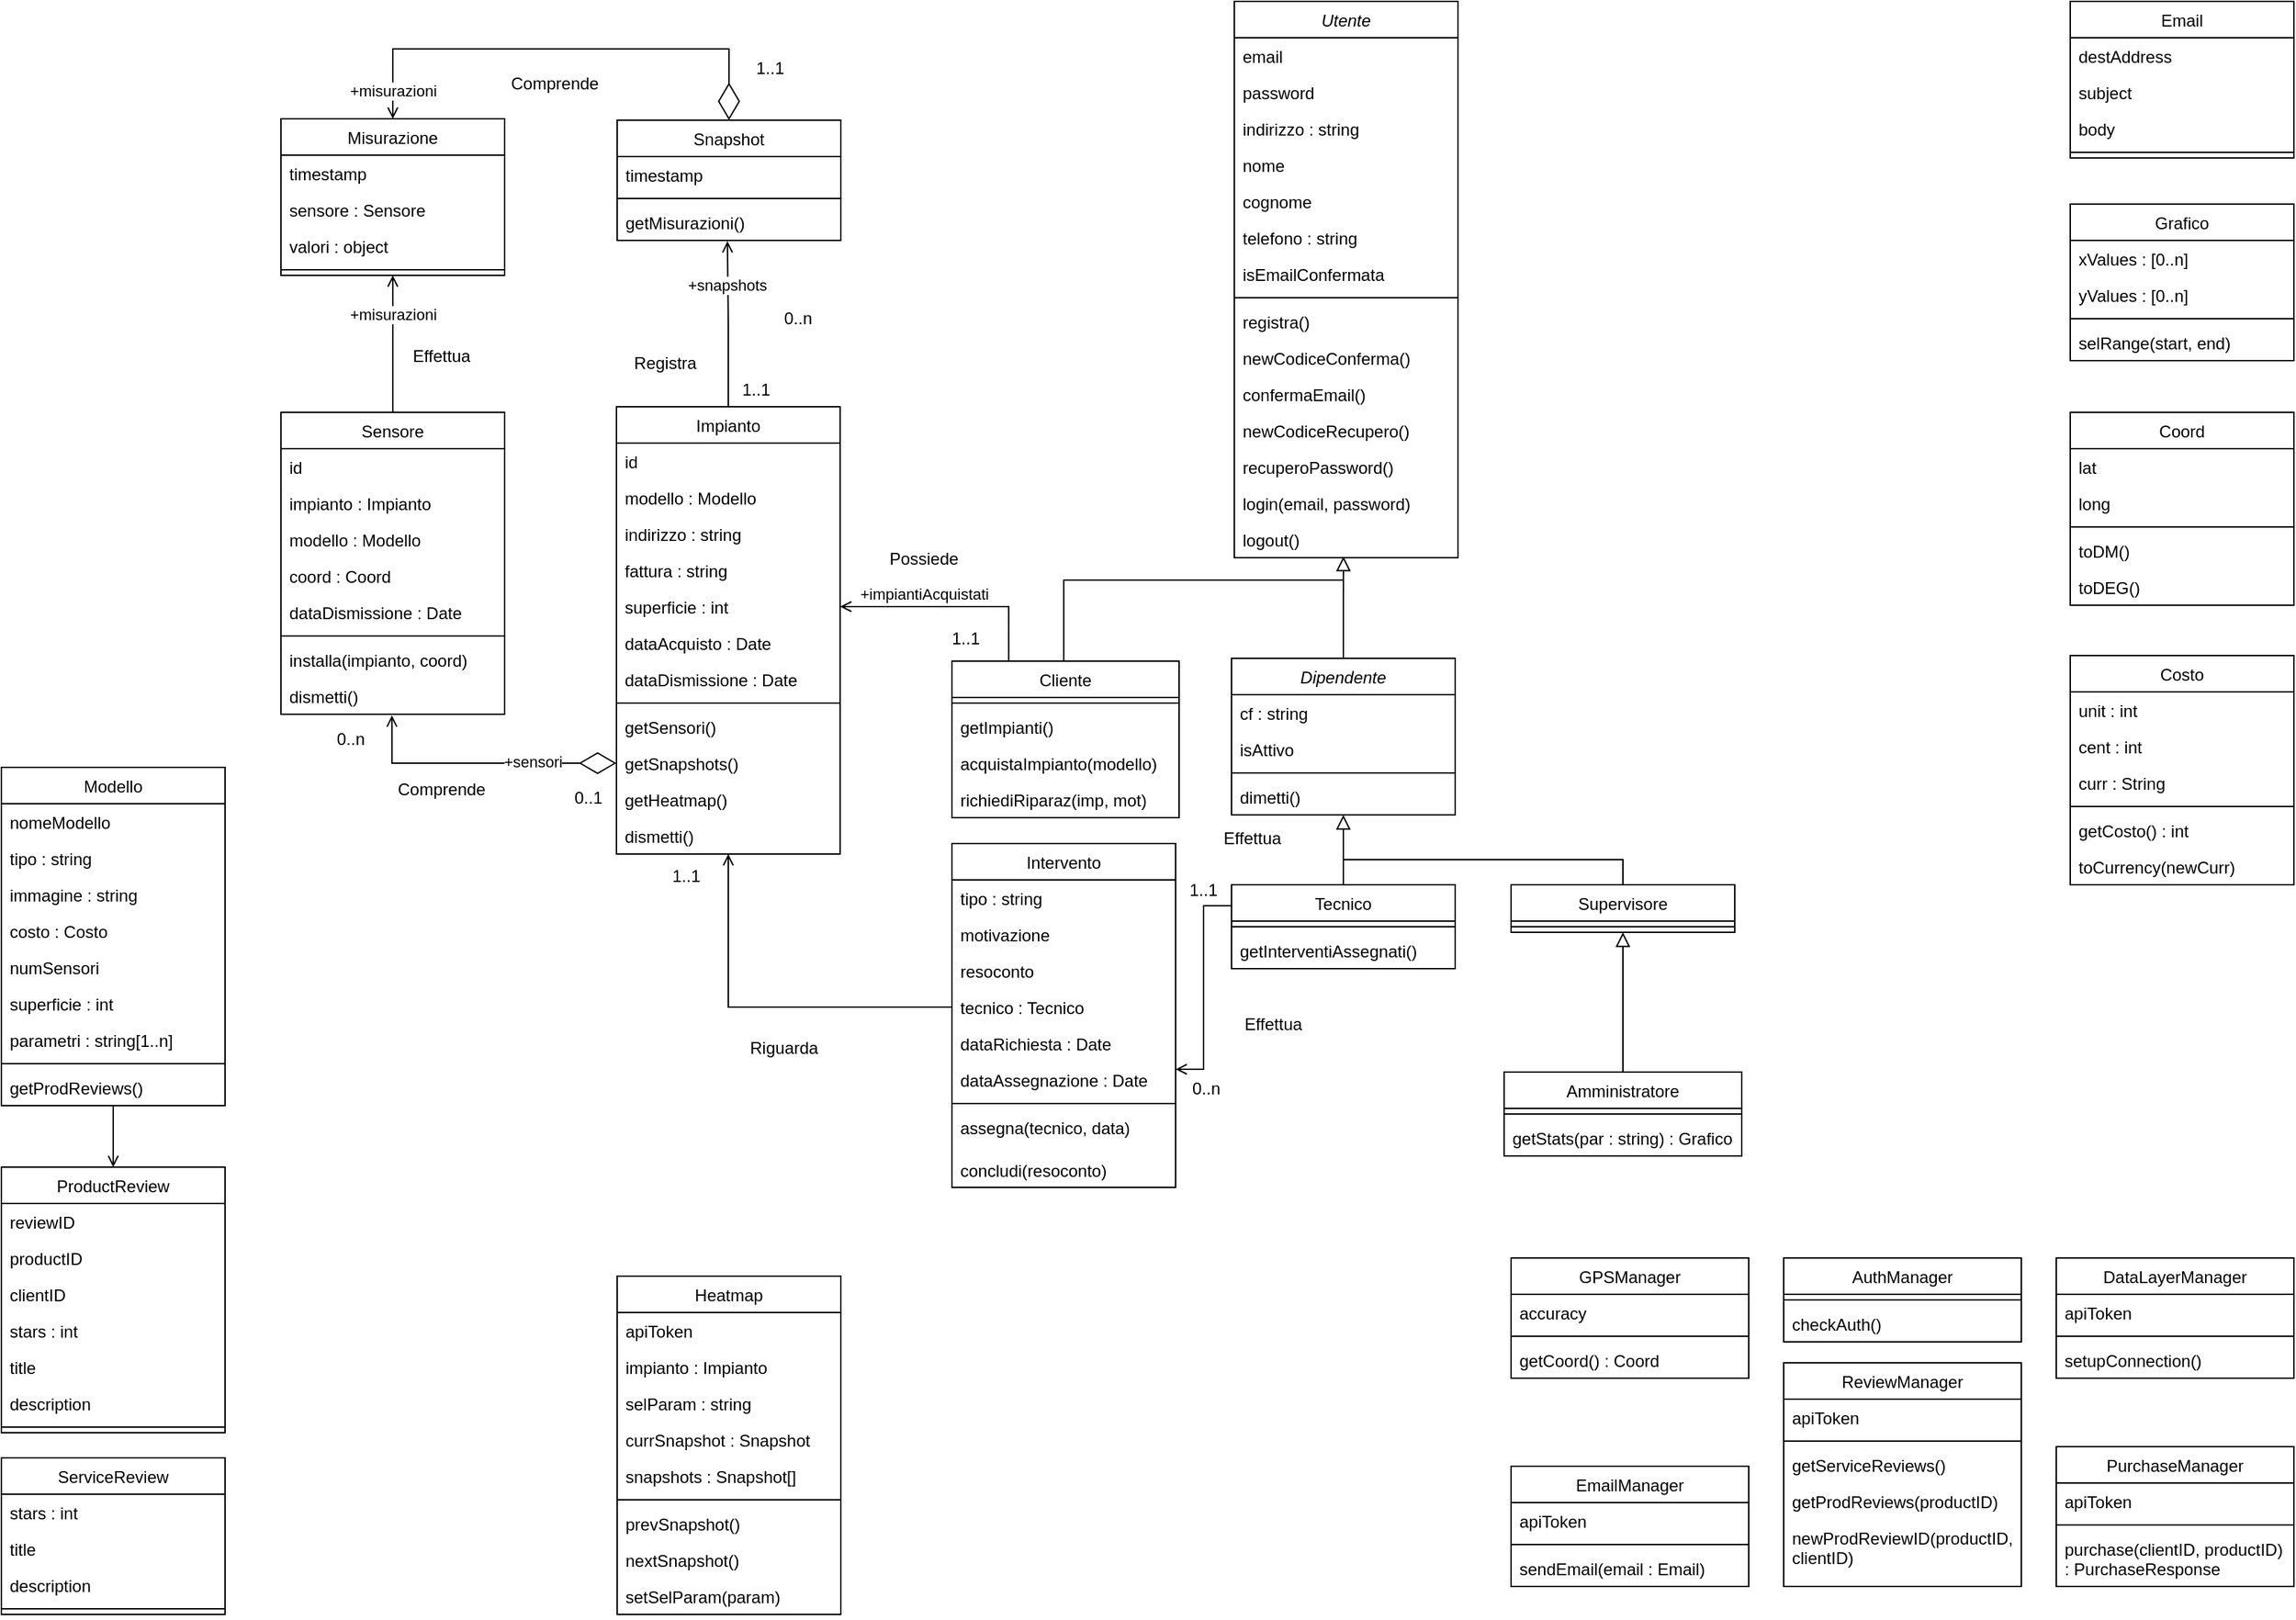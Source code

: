 <mxfile version="20.3.0" type="device" pages="15"><diagram name="Complessivo" id="o4W5jRWFcoWds1Bhet6D"><mxGraphModel dx="927" dy="1247" grid="1" gridSize="10" guides="1" tooltips="1" connect="1" arrows="1" fold="1" page="1" pageScale="1" pageWidth="827" pageHeight="1169" math="0" shadow="0"><root><mxCell id="y4lUFdOwvOaWaKlwsU81-0"/><mxCell id="y4lUFdOwvOaWaKlwsU81-1" parent="y4lUFdOwvOaWaKlwsU81-0"/><mxCell id="y4lUFdOwvOaWaKlwsU81-2" value="Utente" style="swimlane;fontStyle=2;align=center;verticalAlign=top;childLayout=stackLayout;horizontal=1;startSize=26;horizontalStack=0;resizeParent=1;resizeParentMax=0;resizeLast=0;collapsible=1;marginBottom=0;" parent="y4lUFdOwvOaWaKlwsU81-1" vertex="1"><mxGeometry x="882" y="6" width="160" height="398" as="geometry"/></mxCell><mxCell id="y4lUFdOwvOaWaKlwsU81-3" value="email" style="text;strokeColor=none;fillColor=none;align=left;verticalAlign=top;spacingLeft=4;spacingRight=4;overflow=hidden;rotatable=0;points=[[0,0.5],[1,0.5]];portConstraint=eastwest;" parent="y4lUFdOwvOaWaKlwsU81-2" vertex="1"><mxGeometry y="26" width="160" height="26" as="geometry"/></mxCell><mxCell id="y4lUFdOwvOaWaKlwsU81-4" value="password" style="text;strokeColor=none;fillColor=none;align=left;verticalAlign=top;spacingLeft=4;spacingRight=4;overflow=hidden;rotatable=0;points=[[0,0.5],[1,0.5]];portConstraint=eastwest;" parent="y4lUFdOwvOaWaKlwsU81-2" vertex="1"><mxGeometry y="52" width="160" height="26" as="geometry"/></mxCell><mxCell id="y4lUFdOwvOaWaKlwsU81-5" value="indirizzo : string" style="text;strokeColor=none;fillColor=none;align=left;verticalAlign=top;spacingLeft=4;spacingRight=4;overflow=hidden;rotatable=0;points=[[0,0.5],[1,0.5]];portConstraint=eastwest;" parent="y4lUFdOwvOaWaKlwsU81-2" vertex="1"><mxGeometry y="78" width="160" height="26" as="geometry"/></mxCell><mxCell id="y4lUFdOwvOaWaKlwsU81-6" value="nome" style="text;strokeColor=none;fillColor=none;align=left;verticalAlign=top;spacingLeft=4;spacingRight=4;overflow=hidden;rotatable=0;points=[[0,0.5],[1,0.5]];portConstraint=eastwest;" parent="y4lUFdOwvOaWaKlwsU81-2" vertex="1"><mxGeometry y="104" width="160" height="26" as="geometry"/></mxCell><mxCell id="y4lUFdOwvOaWaKlwsU81-7" value="cognome" style="text;strokeColor=none;fillColor=none;align=left;verticalAlign=top;spacingLeft=4;spacingRight=4;overflow=hidden;rotatable=0;points=[[0,0.5],[1,0.5]];portConstraint=eastwest;" parent="y4lUFdOwvOaWaKlwsU81-2" vertex="1"><mxGeometry y="130" width="160" height="26" as="geometry"/></mxCell><mxCell id="y4lUFdOwvOaWaKlwsU81-8" value="telefono : string" style="text;strokeColor=none;fillColor=none;align=left;verticalAlign=top;spacingLeft=4;spacingRight=4;overflow=hidden;rotatable=0;points=[[0,0.5],[1,0.5]];portConstraint=eastwest;" parent="y4lUFdOwvOaWaKlwsU81-2" vertex="1"><mxGeometry y="156" width="160" height="26" as="geometry"/></mxCell><mxCell id="y4lUFdOwvOaWaKlwsU81-9" value="isEmailConfermata" style="text;strokeColor=none;fillColor=none;align=left;verticalAlign=top;spacingLeft=4;spacingRight=4;overflow=hidden;rotatable=0;points=[[0,0.5],[1,0.5]];portConstraint=eastwest;" parent="y4lUFdOwvOaWaKlwsU81-2" vertex="1"><mxGeometry y="182" width="160" height="26" as="geometry"/></mxCell><mxCell id="y4lUFdOwvOaWaKlwsU81-10" value="" style="line;strokeWidth=1;fillColor=none;align=left;verticalAlign=middle;spacingTop=-1;spacingLeft=3;spacingRight=3;rotatable=0;labelPosition=right;points=[];portConstraint=eastwest;strokeColor=inherit;" parent="y4lUFdOwvOaWaKlwsU81-2" vertex="1"><mxGeometry y="208" width="160" height="8" as="geometry"/></mxCell><mxCell id="y4lUFdOwvOaWaKlwsU81-11" value="registra()" style="text;strokeColor=none;fillColor=none;align=left;verticalAlign=top;spacingLeft=4;spacingRight=4;overflow=hidden;rotatable=0;points=[[0,0.5],[1,0.5]];portConstraint=eastwest;" parent="y4lUFdOwvOaWaKlwsU81-2" vertex="1"><mxGeometry y="216" width="160" height="26" as="geometry"/></mxCell><mxCell id="y4lUFdOwvOaWaKlwsU81-12" value="newCodiceConferma()" style="text;strokeColor=none;fillColor=none;align=left;verticalAlign=top;spacingLeft=4;spacingRight=4;overflow=hidden;rotatable=0;points=[[0,0.5],[1,0.5]];portConstraint=eastwest;" parent="y4lUFdOwvOaWaKlwsU81-2" vertex="1"><mxGeometry y="242" width="160" height="26" as="geometry"/></mxCell><mxCell id="y4lUFdOwvOaWaKlwsU81-13" value="confermaEmail()" style="text;strokeColor=none;fillColor=none;align=left;verticalAlign=top;spacingLeft=4;spacingRight=4;overflow=hidden;rotatable=0;points=[[0,0.5],[1,0.5]];portConstraint=eastwest;" parent="y4lUFdOwvOaWaKlwsU81-2" vertex="1"><mxGeometry y="268" width="160" height="26" as="geometry"/></mxCell><mxCell id="y4lUFdOwvOaWaKlwsU81-14" value="newCodiceRecupero()" style="text;strokeColor=none;fillColor=none;align=left;verticalAlign=top;spacingLeft=4;spacingRight=4;overflow=hidden;rotatable=0;points=[[0,0.5],[1,0.5]];portConstraint=eastwest;" parent="y4lUFdOwvOaWaKlwsU81-2" vertex="1"><mxGeometry y="294" width="160" height="26" as="geometry"/></mxCell><mxCell id="y4lUFdOwvOaWaKlwsU81-15" value="recuperoPassword()" style="text;strokeColor=none;fillColor=none;align=left;verticalAlign=top;spacingLeft=4;spacingRight=4;overflow=hidden;rotatable=0;points=[[0,0.5],[1,0.5]];portConstraint=eastwest;" parent="y4lUFdOwvOaWaKlwsU81-2" vertex="1"><mxGeometry y="320" width="160" height="26" as="geometry"/></mxCell><mxCell id="y4lUFdOwvOaWaKlwsU81-16" value="login(email, password)" style="text;strokeColor=none;fillColor=none;align=left;verticalAlign=top;spacingLeft=4;spacingRight=4;overflow=hidden;rotatable=0;points=[[0,0.5],[1,0.5]];portConstraint=eastwest;" parent="y4lUFdOwvOaWaKlwsU81-2" vertex="1"><mxGeometry y="346" width="160" height="26" as="geometry"/></mxCell><mxCell id="y4lUFdOwvOaWaKlwsU81-17" value="logout()" style="text;strokeColor=none;fillColor=none;align=left;verticalAlign=top;spacingLeft=4;spacingRight=4;overflow=hidden;rotatable=0;points=[[0,0.5],[1,0.5]];portConstraint=eastwest;" parent="y4lUFdOwvOaWaKlwsU81-2" vertex="1"><mxGeometry y="372" width="160" height="26" as="geometry"/></mxCell><mxCell id="y4lUFdOwvOaWaKlwsU81-18" value="Misurazione" style="swimlane;fontStyle=0;align=center;verticalAlign=top;childLayout=stackLayout;horizontal=1;startSize=26;horizontalStack=0;resizeParent=1;resizeParentMax=0;resizeLast=0;collapsible=1;marginBottom=0;" parent="y4lUFdOwvOaWaKlwsU81-1" vertex="1"><mxGeometry x="200" y="90" width="160" height="112" as="geometry"/></mxCell><mxCell id="y4lUFdOwvOaWaKlwsU81-19" value="timestamp" style="text;strokeColor=none;fillColor=none;align=left;verticalAlign=top;spacingLeft=4;spacingRight=4;overflow=hidden;rotatable=0;points=[[0,0.5],[1,0.5]];portConstraint=eastwest;" parent="y4lUFdOwvOaWaKlwsU81-18" vertex="1"><mxGeometry y="26" width="160" height="26" as="geometry"/></mxCell><mxCell id="y4lUFdOwvOaWaKlwsU81-20" value="sensore : Sensore" style="text;strokeColor=none;fillColor=none;align=left;verticalAlign=top;spacingLeft=4;spacingRight=4;overflow=hidden;rotatable=0;points=[[0,0.5],[1,0.5]];portConstraint=eastwest;" parent="y4lUFdOwvOaWaKlwsU81-18" vertex="1"><mxGeometry y="52" width="160" height="26" as="geometry"/></mxCell><mxCell id="y4lUFdOwvOaWaKlwsU81-21" value="valori : object" style="text;strokeColor=none;fillColor=none;align=left;verticalAlign=top;spacingLeft=4;spacingRight=4;overflow=hidden;rotatable=0;points=[[0,0.5],[1,0.5]];portConstraint=eastwest;" parent="y4lUFdOwvOaWaKlwsU81-18" vertex="1"><mxGeometry y="78" width="160" height="26" as="geometry"/></mxCell><mxCell id="y4lUFdOwvOaWaKlwsU81-22" value="" style="line;strokeWidth=1;fillColor=none;align=left;verticalAlign=middle;spacingTop=-1;spacingLeft=3;spacingRight=3;rotatable=0;labelPosition=right;points=[];portConstraint=eastwest;strokeColor=inherit;" parent="y4lUFdOwvOaWaKlwsU81-18" vertex="1"><mxGeometry y="104" width="160" height="8" as="geometry"/></mxCell><mxCell id="y4lUFdOwvOaWaKlwsU81-23" value="+misurazioni" style="edgeStyle=orthogonalEdgeStyle;rounded=0;orthogonalLoop=1;jettySize=auto;html=1;entryX=0.5;entryY=0;entryDx=0;entryDy=0;startArrow=diamondThin;startFill=0;endArrow=open;endFill=0;endSize=6;targetPerimeterSpacing=0;sourcePerimeterSpacing=0;startSize=24;exitX=0.5;exitY=0;exitDx=0;exitDy=0;" parent="y4lUFdOwvOaWaKlwsU81-1" source="y4lUFdOwvOaWaKlwsU81-188" target="y4lUFdOwvOaWaKlwsU81-18" edge="1"><mxGeometry x="0.883" relative="1" as="geometry"><mxPoint as="offset"/><mxPoint x="40" y="70" as="sourcePoint"/><Array as="points"><mxPoint x="521" y="40"/><mxPoint x="280" y="40"/></Array></mxGeometry></mxCell><mxCell id="y4lUFdOwvOaWaKlwsU81-24" value="" style="edgeStyle=orthogonalEdgeStyle;rounded=0;orthogonalLoop=1;jettySize=auto;html=1;startArrow=none;startFill=0;endArrow=open;endFill=0;entryX=0.5;entryY=0;entryDx=0;entryDy=0;" parent="y4lUFdOwvOaWaKlwsU81-1" source="y4lUFdOwvOaWaKlwsU81-25" target="y4lUFdOwvOaWaKlwsU81-82" edge="1"><mxGeometry relative="1" as="geometry"/></mxCell><mxCell id="y4lUFdOwvOaWaKlwsU81-25" value="Modello" style="swimlane;fontStyle=0;align=center;verticalAlign=top;childLayout=stackLayout;horizontal=1;startSize=26;horizontalStack=0;resizeParent=1;resizeParentMax=0;resizeLast=0;collapsible=1;marginBottom=0;" parent="y4lUFdOwvOaWaKlwsU81-1" vertex="1"><mxGeometry y="554" width="160" height="242" as="geometry"/></mxCell><mxCell id="y4lUFdOwvOaWaKlwsU81-26" value="nomeModello" style="text;strokeColor=none;fillColor=none;align=left;verticalAlign=top;spacingLeft=4;spacingRight=4;overflow=hidden;rotatable=0;points=[[0,0.5],[1,0.5]];portConstraint=eastwest;" parent="y4lUFdOwvOaWaKlwsU81-25" vertex="1"><mxGeometry y="26" width="160" height="26" as="geometry"/></mxCell><mxCell id="y4lUFdOwvOaWaKlwsU81-27" value="tipo : string" style="text;strokeColor=none;fillColor=none;align=left;verticalAlign=top;spacingLeft=4;spacingRight=4;overflow=hidden;rotatable=0;points=[[0,0.5],[1,0.5]];portConstraint=eastwest;" parent="y4lUFdOwvOaWaKlwsU81-25" vertex="1"><mxGeometry y="52" width="160" height="26" as="geometry"/></mxCell><mxCell id="y4lUFdOwvOaWaKlwsU81-28" value="immagine : string" style="text;strokeColor=none;fillColor=none;align=left;verticalAlign=top;spacingLeft=4;spacingRight=4;overflow=hidden;rotatable=0;points=[[0,0.5],[1,0.5]];portConstraint=eastwest;" parent="y4lUFdOwvOaWaKlwsU81-25" vertex="1"><mxGeometry y="78" width="160" height="26" as="geometry"/></mxCell><mxCell id="y4lUFdOwvOaWaKlwsU81-29" value="costo : Costo" style="text;strokeColor=none;fillColor=none;align=left;verticalAlign=top;spacingLeft=4;spacingRight=4;overflow=hidden;rotatable=0;points=[[0,0.5],[1,0.5]];portConstraint=eastwest;" parent="y4lUFdOwvOaWaKlwsU81-25" vertex="1"><mxGeometry y="104" width="160" height="26" as="geometry"/></mxCell><mxCell id="y4lUFdOwvOaWaKlwsU81-30" value="numSensori" style="text;strokeColor=none;fillColor=none;align=left;verticalAlign=top;spacingLeft=4;spacingRight=4;overflow=hidden;rotatable=0;points=[[0,0.5],[1,0.5]];portConstraint=eastwest;" parent="y4lUFdOwvOaWaKlwsU81-25" vertex="1"><mxGeometry y="130" width="160" height="26" as="geometry"/></mxCell><mxCell id="y4lUFdOwvOaWaKlwsU81-31" value="superficie : int" style="text;strokeColor=none;fillColor=none;align=left;verticalAlign=top;spacingLeft=4;spacingRight=4;overflow=hidden;rotatable=0;points=[[0,0.5],[1,0.5]];portConstraint=eastwest;" parent="y4lUFdOwvOaWaKlwsU81-25" vertex="1"><mxGeometry y="156" width="160" height="26" as="geometry"/></mxCell><mxCell id="y4lUFdOwvOaWaKlwsU81-32" value="parametri : string[1..n]" style="text;strokeColor=none;fillColor=none;align=left;verticalAlign=top;spacingLeft=4;spacingRight=4;overflow=hidden;rotatable=0;points=[[0,0.5],[1,0.5]];portConstraint=eastwest;" parent="y4lUFdOwvOaWaKlwsU81-25" vertex="1"><mxGeometry y="182" width="160" height="26" as="geometry"/></mxCell><mxCell id="y4lUFdOwvOaWaKlwsU81-33" value="" style="line;strokeWidth=1;fillColor=none;align=left;verticalAlign=middle;spacingTop=-1;spacingLeft=3;spacingRight=3;rotatable=0;labelPosition=right;points=[];portConstraint=eastwest;strokeColor=inherit;" parent="y4lUFdOwvOaWaKlwsU81-25" vertex="1"><mxGeometry y="208" width="160" height="8" as="geometry"/></mxCell><mxCell id="y4lUFdOwvOaWaKlwsU81-34" value="getProdReviews()" style="text;strokeColor=none;fillColor=none;align=left;verticalAlign=top;spacingLeft=4;spacingRight=4;overflow=hidden;rotatable=0;points=[[0,0.5],[1,0.5]];portConstraint=eastwest;" parent="y4lUFdOwvOaWaKlwsU81-25" vertex="1"><mxGeometry y="216" width="160" height="26" as="geometry"/></mxCell><mxCell id="y4lUFdOwvOaWaKlwsU81-35" style="edgeStyle=orthogonalEdgeStyle;rounded=0;orthogonalLoop=1;jettySize=auto;html=1;exitX=0.5;exitY=0;exitDx=0;exitDy=0;entryX=0.488;entryY=0.968;entryDx=0;entryDy=0;entryPerimeter=0;endArrow=block;endFill=0;endSize=8;" parent="y4lUFdOwvOaWaKlwsU81-1" source="y4lUFdOwvOaWaKlwsU81-124" target="y4lUFdOwvOaWaKlwsU81-17" edge="1"><mxGeometry relative="1" as="geometry"/></mxCell><mxCell id="y4lUFdOwvOaWaKlwsU81-36" style="edgeStyle=orthogonalEdgeStyle;rounded=0;orthogonalLoop=1;jettySize=auto;html=1;exitX=0.5;exitY=0;exitDx=0;exitDy=0;endArrow=none;endFill=0;" parent="y4lUFdOwvOaWaKlwsU81-1" source="y4lUFdOwvOaWaKlwsU81-168" edge="1"><mxGeometry relative="1" as="geometry"><mxPoint x="960" y="420" as="targetPoint"/><mxPoint x="1152" y="345" as="sourcePoint"/><Array as="points"><mxPoint x="760" y="420"/></Array></mxGeometry></mxCell><mxCell id="y4lUFdOwvOaWaKlwsU81-37" style="edgeStyle=orthogonalEdgeStyle;rounded=0;orthogonalLoop=1;jettySize=auto;html=1;exitX=0.5;exitY=0;exitDx=0;exitDy=0;endArrow=none;endFill=0;" parent="y4lUFdOwvOaWaKlwsU81-1" source="y4lUFdOwvOaWaKlwsU81-133" edge="1"><mxGeometry relative="1" as="geometry"><mxPoint x="960" y="620" as="targetPoint"/><Array as="points"><mxPoint x="1160" y="620"/><mxPoint x="960" y="620"/></Array></mxGeometry></mxCell><mxCell id="y4lUFdOwvOaWaKlwsU81-38" style="rounded=0;orthogonalLoop=1;jettySize=auto;html=1;exitX=0.5;exitY=0;exitDx=0;exitDy=0;entryX=0.5;entryY=1;entryDx=0;entryDy=0;endArrow=block;endFill=0;endSize=8;" parent="y4lUFdOwvOaWaKlwsU81-1" source="y4lUFdOwvOaWaKlwsU81-39" target="y4lUFdOwvOaWaKlwsU81-133" edge="1"><mxGeometry relative="1" as="geometry"/></mxCell><mxCell id="y4lUFdOwvOaWaKlwsU81-39" value="Amministratore" style="swimlane;fontStyle=0;align=center;verticalAlign=top;childLayout=stackLayout;horizontal=1;startSize=26;horizontalStack=0;resizeParent=1;resizeParentMax=0;resizeLast=0;collapsible=1;marginBottom=0;" parent="y4lUFdOwvOaWaKlwsU81-1" vertex="1"><mxGeometry x="1075" y="772" width="170" height="60" as="geometry"/></mxCell><mxCell id="y4lUFdOwvOaWaKlwsU81-40" value="" style="line;strokeWidth=1;fillColor=none;align=left;verticalAlign=middle;spacingTop=-1;spacingLeft=3;spacingRight=3;rotatable=0;labelPosition=right;points=[];portConstraint=eastwest;strokeColor=inherit;" parent="y4lUFdOwvOaWaKlwsU81-39" vertex="1"><mxGeometry y="26" width="170" height="8" as="geometry"/></mxCell><mxCell id="y4lUFdOwvOaWaKlwsU81-41" value="getStats(par : string) : Grafico " style="text;strokeColor=none;fillColor=none;align=left;verticalAlign=top;spacingLeft=4;spacingRight=4;overflow=hidden;rotatable=0;points=[[0,0.5],[1,0.5]];portConstraint=eastwest;" parent="y4lUFdOwvOaWaKlwsU81-39" vertex="1"><mxGeometry y="34" width="170" height="26" as="geometry"/></mxCell><mxCell id="y4lUFdOwvOaWaKlwsU81-42" value="ServiceReview" style="swimlane;fontStyle=0;align=center;verticalAlign=top;childLayout=stackLayout;horizontal=1;startSize=26;horizontalStack=0;resizeParent=1;resizeParentMax=0;resizeLast=0;collapsible=1;marginBottom=0;" parent="y4lUFdOwvOaWaKlwsU81-1" vertex="1"><mxGeometry y="1048" width="160" height="112" as="geometry"/></mxCell><mxCell id="y4lUFdOwvOaWaKlwsU81-43" value="stars : int" style="text;strokeColor=none;fillColor=none;align=left;verticalAlign=top;spacingLeft=4;spacingRight=4;overflow=hidden;rotatable=0;points=[[0,0.5],[1,0.5]];portConstraint=eastwest;" parent="y4lUFdOwvOaWaKlwsU81-42" vertex="1"><mxGeometry y="26" width="160" height="26" as="geometry"/></mxCell><mxCell id="y4lUFdOwvOaWaKlwsU81-44" value="title" style="text;strokeColor=none;fillColor=none;align=left;verticalAlign=top;spacingLeft=4;spacingRight=4;overflow=hidden;rotatable=0;points=[[0,0.5],[1,0.5]];portConstraint=eastwest;" parent="y4lUFdOwvOaWaKlwsU81-42" vertex="1"><mxGeometry y="52" width="160" height="26" as="geometry"/></mxCell><mxCell id="y4lUFdOwvOaWaKlwsU81-45" value="description" style="text;strokeColor=none;fillColor=none;align=left;verticalAlign=top;spacingLeft=4;spacingRight=4;overflow=hidden;rotatable=0;points=[[0,0.5],[1,0.5]];portConstraint=eastwest;" parent="y4lUFdOwvOaWaKlwsU81-42" vertex="1"><mxGeometry y="78" width="160" height="26" as="geometry"/></mxCell><mxCell id="y4lUFdOwvOaWaKlwsU81-46" value="" style="line;strokeWidth=1;fillColor=none;align=left;verticalAlign=middle;spacingTop=-1;spacingLeft=3;spacingRight=3;rotatable=0;labelPosition=right;points=[];portConstraint=eastwest;strokeColor=inherit;" parent="y4lUFdOwvOaWaKlwsU81-42" vertex="1"><mxGeometry y="104" width="160" height="8" as="geometry"/></mxCell><mxCell id="y4lUFdOwvOaWaKlwsU81-47" value="Email" style="swimlane;fontStyle=0;align=center;verticalAlign=top;childLayout=stackLayout;horizontal=1;startSize=26;horizontalStack=0;resizeParent=1;resizeParentMax=0;resizeLast=0;collapsible=1;marginBottom=0;" parent="y4lUFdOwvOaWaKlwsU81-1" vertex="1"><mxGeometry x="1480" y="6" width="160" height="112" as="geometry"/></mxCell><mxCell id="y4lUFdOwvOaWaKlwsU81-48" value="destAddress" style="text;strokeColor=none;fillColor=none;align=left;verticalAlign=top;spacingLeft=4;spacingRight=4;overflow=hidden;rotatable=0;points=[[0,0.5],[1,0.5]];portConstraint=eastwest;" parent="y4lUFdOwvOaWaKlwsU81-47" vertex="1"><mxGeometry y="26" width="160" height="26" as="geometry"/></mxCell><mxCell id="y4lUFdOwvOaWaKlwsU81-49" value="subject" style="text;strokeColor=none;fillColor=none;align=left;verticalAlign=top;spacingLeft=4;spacingRight=4;overflow=hidden;rotatable=0;points=[[0,0.5],[1,0.5]];portConstraint=eastwest;" parent="y4lUFdOwvOaWaKlwsU81-47" vertex="1"><mxGeometry y="52" width="160" height="26" as="geometry"/></mxCell><mxCell id="y4lUFdOwvOaWaKlwsU81-50" value="body" style="text;strokeColor=none;fillColor=none;align=left;verticalAlign=top;spacingLeft=4;spacingRight=4;overflow=hidden;rotatable=0;points=[[0,0.5],[1,0.5]];portConstraint=eastwest;" parent="y4lUFdOwvOaWaKlwsU81-47" vertex="1"><mxGeometry y="78" width="160" height="26" as="geometry"/></mxCell><mxCell id="y4lUFdOwvOaWaKlwsU81-51" value="" style="line;strokeWidth=1;fillColor=none;align=left;verticalAlign=middle;spacingTop=-1;spacingLeft=3;spacingRight=3;rotatable=0;labelPosition=right;points=[];portConstraint=eastwest;strokeColor=inherit;" parent="y4lUFdOwvOaWaKlwsU81-47" vertex="1"><mxGeometry y="104" width="160" height="8" as="geometry"/></mxCell><mxCell id="y4lUFdOwvOaWaKlwsU81-52" value="Grafico" style="swimlane;fontStyle=0;align=center;verticalAlign=top;childLayout=stackLayout;horizontal=1;startSize=26;horizontalStack=0;resizeParent=1;resizeParentMax=0;resizeLast=0;collapsible=1;marginBottom=0;" parent="y4lUFdOwvOaWaKlwsU81-1" vertex="1"><mxGeometry x="1480" y="151" width="160" height="112" as="geometry"/></mxCell><mxCell id="y4lUFdOwvOaWaKlwsU81-53" value="xValues : [0..n]" style="text;strokeColor=none;fillColor=none;align=left;verticalAlign=top;spacingLeft=4;spacingRight=4;overflow=hidden;rotatable=0;points=[[0,0.5],[1,0.5]];portConstraint=eastwest;" parent="y4lUFdOwvOaWaKlwsU81-52" vertex="1"><mxGeometry y="26" width="160" height="26" as="geometry"/></mxCell><mxCell id="y4lUFdOwvOaWaKlwsU81-54" value="yValues : [0..n]" style="text;strokeColor=none;fillColor=none;align=left;verticalAlign=top;spacingLeft=4;spacingRight=4;overflow=hidden;rotatable=0;points=[[0,0.5],[1,0.5]];portConstraint=eastwest;" parent="y4lUFdOwvOaWaKlwsU81-52" vertex="1"><mxGeometry y="52" width="160" height="26" as="geometry"/></mxCell><mxCell id="y4lUFdOwvOaWaKlwsU81-55" value="" style="line;strokeWidth=1;fillColor=none;align=left;verticalAlign=middle;spacingTop=-1;spacingLeft=3;spacingRight=3;rotatable=0;labelPosition=right;points=[];portConstraint=eastwest;strokeColor=inherit;" parent="y4lUFdOwvOaWaKlwsU81-52" vertex="1"><mxGeometry y="78" width="160" height="8" as="geometry"/></mxCell><mxCell id="y4lUFdOwvOaWaKlwsU81-56" value="selRange(start, end)" style="text;strokeColor=none;fillColor=none;align=left;verticalAlign=top;spacingLeft=4;spacingRight=4;overflow=hidden;rotatable=0;points=[[0,0.5],[1,0.5]];portConstraint=eastwest;" parent="y4lUFdOwvOaWaKlwsU81-52" vertex="1"><mxGeometry y="86" width="160" height="26" as="geometry"/></mxCell><mxCell id="y4lUFdOwvOaWaKlwsU81-57" value="Heatmap" style="swimlane;fontStyle=0;align=center;verticalAlign=top;childLayout=stackLayout;horizontal=1;startSize=26;horizontalStack=0;resizeParent=1;resizeParentMax=0;resizeLast=0;collapsible=1;marginBottom=0;" parent="y4lUFdOwvOaWaKlwsU81-1" vertex="1"><mxGeometry x="440.5" y="918" width="160" height="242" as="geometry"/></mxCell><mxCell id="y4lUFdOwvOaWaKlwsU81-58" value="apiToken" style="text;strokeColor=none;fillColor=none;align=left;verticalAlign=top;spacingLeft=4;spacingRight=4;overflow=hidden;rotatable=0;points=[[0,0.5],[1,0.5]];portConstraint=eastwest;" parent="y4lUFdOwvOaWaKlwsU81-57" vertex="1"><mxGeometry y="26" width="160" height="26" as="geometry"/></mxCell><mxCell id="y4lUFdOwvOaWaKlwsU81-59" value="impianto : Impianto" style="text;strokeColor=none;fillColor=none;align=left;verticalAlign=top;spacingLeft=4;spacingRight=4;overflow=hidden;rotatable=0;points=[[0,0.5],[1,0.5]];portConstraint=eastwest;" parent="y4lUFdOwvOaWaKlwsU81-57" vertex="1"><mxGeometry y="52" width="160" height="26" as="geometry"/></mxCell><mxCell id="y4lUFdOwvOaWaKlwsU81-60" value="selParam : string" style="text;strokeColor=none;fillColor=none;align=left;verticalAlign=top;spacingLeft=4;spacingRight=4;overflow=hidden;rotatable=0;points=[[0,0.5],[1,0.5]];portConstraint=eastwest;" parent="y4lUFdOwvOaWaKlwsU81-57" vertex="1"><mxGeometry y="78" width="160" height="26" as="geometry"/></mxCell><mxCell id="y4lUFdOwvOaWaKlwsU81-61" value="currSnapshot : Snapshot" style="text;strokeColor=none;fillColor=none;align=left;verticalAlign=top;spacingLeft=4;spacingRight=4;overflow=hidden;rotatable=0;points=[[0,0.5],[1,0.5]];portConstraint=eastwest;" parent="y4lUFdOwvOaWaKlwsU81-57" vertex="1"><mxGeometry y="104" width="160" height="26" as="geometry"/></mxCell><mxCell id="y4lUFdOwvOaWaKlwsU81-62" value="snapshots : Snapshot[]" style="text;strokeColor=none;fillColor=none;align=left;verticalAlign=top;spacingLeft=4;spacingRight=4;overflow=hidden;rotatable=0;points=[[0,0.5],[1,0.5]];portConstraint=eastwest;" parent="y4lUFdOwvOaWaKlwsU81-57" vertex="1"><mxGeometry y="130" width="160" height="26" as="geometry"/></mxCell><mxCell id="y4lUFdOwvOaWaKlwsU81-63" value="" style="line;strokeWidth=1;fillColor=none;align=left;verticalAlign=middle;spacingTop=-1;spacingLeft=3;spacingRight=3;rotatable=0;labelPosition=right;points=[];portConstraint=eastwest;strokeColor=inherit;" parent="y4lUFdOwvOaWaKlwsU81-57" vertex="1"><mxGeometry y="156" width="160" height="8" as="geometry"/></mxCell><mxCell id="y4lUFdOwvOaWaKlwsU81-64" value="prevSnapshot()" style="text;strokeColor=none;fillColor=none;align=left;verticalAlign=top;spacingLeft=4;spacingRight=4;overflow=hidden;rotatable=0;points=[[0,0.5],[1,0.5]];portConstraint=eastwest;" parent="y4lUFdOwvOaWaKlwsU81-57" vertex="1"><mxGeometry y="164" width="160" height="26" as="geometry"/></mxCell><mxCell id="y4lUFdOwvOaWaKlwsU81-65" value="nextSnapshot()" style="text;strokeColor=none;fillColor=none;align=left;verticalAlign=top;spacingLeft=4;spacingRight=4;overflow=hidden;rotatable=0;points=[[0,0.5],[1,0.5]];portConstraint=eastwest;" parent="y4lUFdOwvOaWaKlwsU81-57" vertex="1"><mxGeometry y="190" width="160" height="26" as="geometry"/></mxCell><mxCell id="y4lUFdOwvOaWaKlwsU81-66" value="setSelParam(param)" style="text;strokeColor=none;fillColor=none;align=left;verticalAlign=top;spacingLeft=4;spacingRight=4;overflow=hidden;rotatable=0;points=[[0,0.5],[1,0.5]];portConstraint=eastwest;" parent="y4lUFdOwvOaWaKlwsU81-57" vertex="1"><mxGeometry y="216" width="160" height="26" as="geometry"/></mxCell><mxCell id="y4lUFdOwvOaWaKlwsU81-67" value="+sensori" style="edgeStyle=orthogonalEdgeStyle;rounded=0;orthogonalLoop=1;jettySize=auto;html=1;endArrow=diamondThin;endFill=0;startArrow=open;startFill=0;endSize=24;entryX=0;entryY=0.5;entryDx=0;entryDy=0;exitX=0.496;exitY=1.031;exitDx=0;exitDy=0;exitPerimeter=0;" parent="y4lUFdOwvOaWaKlwsU81-1" source="y4lUFdOwvOaWaKlwsU81-77" target="y4lUFdOwvOaWaKlwsU81-183" edge="1"><mxGeometry x="0.381" y="1" relative="1" as="geometry"><mxPoint as="offset"/><mxPoint x="280" y="520" as="sourcePoint"/><mxPoint x="270" y="640" as="targetPoint"/><Array as="points"><mxPoint x="279" y="551"/></Array></mxGeometry></mxCell><mxCell id="y4lUFdOwvOaWaKlwsU81-68" value="+misurazioni" style="edgeStyle=orthogonalEdgeStyle;rounded=0;orthogonalLoop=1;jettySize=auto;html=1;exitX=0.5;exitY=0;exitDx=0;exitDy=0;startArrow=none;startFill=0;endArrow=open;endFill=0;entryX=0.5;entryY=1;entryDx=0;entryDy=0;" parent="y4lUFdOwvOaWaKlwsU81-1" source="y4lUFdOwvOaWaKlwsU81-69" target="y4lUFdOwvOaWaKlwsU81-18" edge="1"><mxGeometry x="0.429" relative="1" as="geometry"><mxPoint as="offset"/><mxPoint x="280" y="580" as="targetPoint"/></mxGeometry></mxCell><mxCell id="y4lUFdOwvOaWaKlwsU81-69" value="Sensore" style="swimlane;fontStyle=0;align=center;verticalAlign=top;childLayout=stackLayout;horizontal=1;startSize=26;horizontalStack=0;resizeParent=1;resizeParentMax=0;resizeLast=0;collapsible=1;marginBottom=0;" parent="y4lUFdOwvOaWaKlwsU81-1" vertex="1"><mxGeometry x="200" y="300" width="160" height="216" as="geometry"/></mxCell><mxCell id="y4lUFdOwvOaWaKlwsU81-70" value="id" style="text;strokeColor=none;fillColor=none;align=left;verticalAlign=top;spacingLeft=4;spacingRight=4;overflow=hidden;rotatable=0;points=[[0,0.5],[1,0.5]];portConstraint=eastwest;" parent="y4lUFdOwvOaWaKlwsU81-69" vertex="1"><mxGeometry y="26" width="160" height="26" as="geometry"/></mxCell><mxCell id="y4lUFdOwvOaWaKlwsU81-71" value="impianto : Impianto" style="text;strokeColor=none;fillColor=none;align=left;verticalAlign=top;spacingLeft=4;spacingRight=4;overflow=hidden;rotatable=0;points=[[0,0.5],[1,0.5]];portConstraint=eastwest;" parent="y4lUFdOwvOaWaKlwsU81-69" vertex="1"><mxGeometry y="52" width="160" height="26" as="geometry"/></mxCell><mxCell id="y4lUFdOwvOaWaKlwsU81-72" value="modello : Modello" style="text;strokeColor=none;fillColor=none;align=left;verticalAlign=top;spacingLeft=4;spacingRight=4;overflow=hidden;rotatable=0;points=[[0,0.5],[1,0.5]];portConstraint=eastwest;" parent="y4lUFdOwvOaWaKlwsU81-69" vertex="1"><mxGeometry y="78" width="160" height="26" as="geometry"/></mxCell><mxCell id="y4lUFdOwvOaWaKlwsU81-73" value="coord : Coord" style="text;strokeColor=none;fillColor=none;align=left;verticalAlign=top;spacingLeft=4;spacingRight=4;overflow=hidden;rotatable=0;points=[[0,0.5],[1,0.5]];portConstraint=eastwest;" parent="y4lUFdOwvOaWaKlwsU81-69" vertex="1"><mxGeometry y="104" width="160" height="26" as="geometry"/></mxCell><mxCell id="y4lUFdOwvOaWaKlwsU81-74" value="dataDismissione : Date" style="text;strokeColor=none;fillColor=none;align=left;verticalAlign=top;spacingLeft=4;spacingRight=4;overflow=hidden;rotatable=0;points=[[0,0.5],[1,0.5]];portConstraint=eastwest;" parent="y4lUFdOwvOaWaKlwsU81-69" vertex="1"><mxGeometry y="130" width="160" height="26" as="geometry"/></mxCell><mxCell id="y4lUFdOwvOaWaKlwsU81-75" value="" style="line;strokeWidth=1;fillColor=none;align=left;verticalAlign=middle;spacingTop=-1;spacingLeft=3;spacingRight=3;rotatable=0;labelPosition=right;points=[];portConstraint=eastwest;strokeColor=inherit;" parent="y4lUFdOwvOaWaKlwsU81-69" vertex="1"><mxGeometry y="156" width="160" height="8" as="geometry"/></mxCell><mxCell id="y4lUFdOwvOaWaKlwsU81-76" value="installa(impianto, coord)" style="text;strokeColor=none;fillColor=none;align=left;verticalAlign=top;spacingLeft=4;spacingRight=4;overflow=hidden;rotatable=0;points=[[0,0.5],[1,0.5]];portConstraint=eastwest;" parent="y4lUFdOwvOaWaKlwsU81-69" vertex="1"><mxGeometry y="164" width="160" height="26" as="geometry"/></mxCell><mxCell id="y4lUFdOwvOaWaKlwsU81-77" value="dismetti()" style="text;strokeColor=none;fillColor=none;align=left;verticalAlign=top;spacingLeft=4;spacingRight=4;overflow=hidden;rotatable=0;points=[[0,0.5],[1,0.5]];portConstraint=eastwest;" parent="y4lUFdOwvOaWaKlwsU81-69" vertex="1"><mxGeometry y="190" width="160" height="26" as="geometry"/></mxCell><mxCell id="y4lUFdOwvOaWaKlwsU81-78" value="GPSManager" style="swimlane;fontStyle=0;align=center;verticalAlign=top;childLayout=stackLayout;horizontal=1;startSize=26;horizontalStack=0;resizeParent=1;resizeParentMax=0;resizeLast=0;collapsible=1;marginBottom=0;" parent="y4lUFdOwvOaWaKlwsU81-1" vertex="1"><mxGeometry x="1080" y="905" width="170" height="86" as="geometry"/></mxCell><mxCell id="y4lUFdOwvOaWaKlwsU81-79" value="accuracy" style="text;strokeColor=none;fillColor=none;align=left;verticalAlign=top;spacingLeft=4;spacingRight=4;overflow=hidden;rotatable=0;points=[[0,0.5],[1,0.5]];portConstraint=eastwest;" parent="y4lUFdOwvOaWaKlwsU81-78" vertex="1"><mxGeometry y="26" width="170" height="26" as="geometry"/></mxCell><mxCell id="y4lUFdOwvOaWaKlwsU81-80" value="" style="line;strokeWidth=1;fillColor=none;align=left;verticalAlign=middle;spacingTop=-1;spacingLeft=3;spacingRight=3;rotatable=0;labelPosition=right;points=[];portConstraint=eastwest;strokeColor=inherit;" parent="y4lUFdOwvOaWaKlwsU81-78" vertex="1"><mxGeometry y="52" width="170" height="8" as="geometry"/></mxCell><mxCell id="y4lUFdOwvOaWaKlwsU81-81" value="getCoord() : Coord" style="text;strokeColor=none;fillColor=none;align=left;verticalAlign=top;spacingLeft=4;spacingRight=4;overflow=hidden;rotatable=0;points=[[0,0.5],[1,0.5]];portConstraint=eastwest;" parent="y4lUFdOwvOaWaKlwsU81-78" vertex="1"><mxGeometry y="60" width="170" height="26" as="geometry"/></mxCell><mxCell id="y4lUFdOwvOaWaKlwsU81-82" value="ProductReview" style="swimlane;fontStyle=0;align=center;verticalAlign=top;childLayout=stackLayout;horizontal=1;startSize=26;horizontalStack=0;resizeParent=1;resizeParentMax=0;resizeLast=0;collapsible=1;marginBottom=0;" parent="y4lUFdOwvOaWaKlwsU81-1" vertex="1"><mxGeometry y="840" width="160" height="190" as="geometry"/></mxCell><mxCell id="y4lUFdOwvOaWaKlwsU81-83" value="reviewID" style="text;strokeColor=none;fillColor=none;align=left;verticalAlign=top;spacingLeft=4;spacingRight=4;overflow=hidden;rotatable=0;points=[[0,0.5],[1,0.5]];portConstraint=eastwest;" parent="y4lUFdOwvOaWaKlwsU81-82" vertex="1"><mxGeometry y="26" width="160" height="26" as="geometry"/></mxCell><mxCell id="y4lUFdOwvOaWaKlwsU81-84" value="productID" style="text;strokeColor=none;fillColor=none;align=left;verticalAlign=top;spacingLeft=4;spacingRight=4;overflow=hidden;rotatable=0;points=[[0,0.5],[1,0.5]];portConstraint=eastwest;" parent="y4lUFdOwvOaWaKlwsU81-82" vertex="1"><mxGeometry y="52" width="160" height="26" as="geometry"/></mxCell><mxCell id="y4lUFdOwvOaWaKlwsU81-85" value="clientID" style="text;strokeColor=none;fillColor=none;align=left;verticalAlign=top;spacingLeft=4;spacingRight=4;overflow=hidden;rotatable=0;points=[[0,0.5],[1,0.5]];portConstraint=eastwest;" parent="y4lUFdOwvOaWaKlwsU81-82" vertex="1"><mxGeometry y="78" width="160" height="26" as="geometry"/></mxCell><mxCell id="y4lUFdOwvOaWaKlwsU81-86" value="stars : int" style="text;strokeColor=none;fillColor=none;align=left;verticalAlign=top;spacingLeft=4;spacingRight=4;overflow=hidden;rotatable=0;points=[[0,0.5],[1,0.5]];portConstraint=eastwest;" parent="y4lUFdOwvOaWaKlwsU81-82" vertex="1"><mxGeometry y="104" width="160" height="26" as="geometry"/></mxCell><mxCell id="y4lUFdOwvOaWaKlwsU81-87" value="title" style="text;strokeColor=none;fillColor=none;align=left;verticalAlign=top;spacingLeft=4;spacingRight=4;overflow=hidden;rotatable=0;points=[[0,0.5],[1,0.5]];portConstraint=eastwest;" parent="y4lUFdOwvOaWaKlwsU81-82" vertex="1"><mxGeometry y="130" width="160" height="26" as="geometry"/></mxCell><mxCell id="y4lUFdOwvOaWaKlwsU81-88" value="description" style="text;strokeColor=none;fillColor=none;align=left;verticalAlign=top;spacingLeft=4;spacingRight=4;overflow=hidden;rotatable=0;points=[[0,0.5],[1,0.5]];portConstraint=eastwest;" parent="y4lUFdOwvOaWaKlwsU81-82" vertex="1"><mxGeometry y="156" width="160" height="26" as="geometry"/></mxCell><mxCell id="y4lUFdOwvOaWaKlwsU81-89" value="" style="line;strokeWidth=1;fillColor=none;align=left;verticalAlign=middle;spacingTop=-1;spacingLeft=3;spacingRight=3;rotatable=0;labelPosition=right;points=[];portConstraint=eastwest;strokeColor=inherit;" parent="y4lUFdOwvOaWaKlwsU81-82" vertex="1"><mxGeometry y="182" width="160" height="8" as="geometry"/></mxCell><mxCell id="y4lUFdOwvOaWaKlwsU81-90" value="Coord" style="swimlane;fontStyle=0;align=center;verticalAlign=top;childLayout=stackLayout;horizontal=1;startSize=26;horizontalStack=0;resizeParent=1;resizeParentMax=0;resizeLast=0;collapsible=1;marginBottom=0;" parent="y4lUFdOwvOaWaKlwsU81-1" vertex="1"><mxGeometry x="1480" y="300" width="160" height="138" as="geometry"/></mxCell><mxCell id="y4lUFdOwvOaWaKlwsU81-91" value="lat" style="text;strokeColor=none;fillColor=none;align=left;verticalAlign=top;spacingLeft=4;spacingRight=4;overflow=hidden;rotatable=0;points=[[0,0.5],[1,0.5]];portConstraint=eastwest;" parent="y4lUFdOwvOaWaKlwsU81-90" vertex="1"><mxGeometry y="26" width="160" height="26" as="geometry"/></mxCell><mxCell id="y4lUFdOwvOaWaKlwsU81-92" value="long" style="text;strokeColor=none;fillColor=none;align=left;verticalAlign=top;spacingLeft=4;spacingRight=4;overflow=hidden;rotatable=0;points=[[0,0.5],[1,0.5]];portConstraint=eastwest;" parent="y4lUFdOwvOaWaKlwsU81-90" vertex="1"><mxGeometry y="52" width="160" height="26" as="geometry"/></mxCell><mxCell id="y4lUFdOwvOaWaKlwsU81-93" value="" style="line;strokeWidth=1;fillColor=none;align=left;verticalAlign=middle;spacingTop=-1;spacingLeft=3;spacingRight=3;rotatable=0;labelPosition=right;points=[];portConstraint=eastwest;strokeColor=inherit;" parent="y4lUFdOwvOaWaKlwsU81-90" vertex="1"><mxGeometry y="78" width="160" height="8" as="geometry"/></mxCell><mxCell id="y4lUFdOwvOaWaKlwsU81-94" value="toDM()" style="text;strokeColor=none;fillColor=none;align=left;verticalAlign=top;spacingLeft=4;spacingRight=4;overflow=hidden;rotatable=0;points=[[0,0.5],[1,0.5]];portConstraint=eastwest;" parent="y4lUFdOwvOaWaKlwsU81-90" vertex="1"><mxGeometry y="86" width="160" height="26" as="geometry"/></mxCell><mxCell id="y4lUFdOwvOaWaKlwsU81-95" value="toDEG()" style="text;strokeColor=none;fillColor=none;align=left;verticalAlign=top;spacingLeft=4;spacingRight=4;overflow=hidden;rotatable=0;points=[[0,0.5],[1,0.5]];portConstraint=eastwest;" parent="y4lUFdOwvOaWaKlwsU81-90" vertex="1"><mxGeometry y="112" width="160" height="26" as="geometry"/></mxCell><mxCell id="y4lUFdOwvOaWaKlwsU81-96" value="Effettua" style="text;html=1;strokeColor=none;fillColor=none;align=center;verticalAlign=middle;whiteSpace=wrap;rounded=0;" parent="y4lUFdOwvOaWaKlwsU81-1" vertex="1"><mxGeometry x="850" y="590" width="90" height="30" as="geometry"/></mxCell><mxCell id="y4lUFdOwvOaWaKlwsU81-97" value="ReviewManager" style="swimlane;fontStyle=0;align=center;verticalAlign=top;childLayout=stackLayout;horizontal=1;startSize=26;horizontalStack=0;resizeParent=1;resizeParentMax=0;resizeLast=0;collapsible=1;marginBottom=0;" parent="y4lUFdOwvOaWaKlwsU81-1" vertex="1"><mxGeometry x="1275" y="980" width="170" height="160" as="geometry"/></mxCell><mxCell id="y4lUFdOwvOaWaKlwsU81-98" value="apiToken" style="text;strokeColor=none;fillColor=none;align=left;verticalAlign=top;spacingLeft=4;spacingRight=4;overflow=hidden;rotatable=0;points=[[0,0.5],[1,0.5]];portConstraint=eastwest;" parent="y4lUFdOwvOaWaKlwsU81-97" vertex="1"><mxGeometry y="26" width="170" height="26" as="geometry"/></mxCell><mxCell id="y4lUFdOwvOaWaKlwsU81-99" value="" style="line;strokeWidth=1;fillColor=none;align=left;verticalAlign=middle;spacingTop=-1;spacingLeft=3;spacingRight=3;rotatable=0;labelPosition=right;points=[];portConstraint=eastwest;strokeColor=inherit;" parent="y4lUFdOwvOaWaKlwsU81-97" vertex="1"><mxGeometry y="52" width="170" height="8" as="geometry"/></mxCell><mxCell id="y4lUFdOwvOaWaKlwsU81-100" value="getServiceReviews()" style="text;strokeColor=none;fillColor=none;align=left;verticalAlign=top;spacingLeft=4;spacingRight=4;overflow=hidden;rotatable=0;points=[[0,0.5],[1,0.5]];portConstraint=eastwest;" parent="y4lUFdOwvOaWaKlwsU81-97" vertex="1"><mxGeometry y="60" width="170" height="26" as="geometry"/></mxCell><mxCell id="y4lUFdOwvOaWaKlwsU81-101" value="getProdReviews(productID)" style="text;strokeColor=none;fillColor=none;align=left;verticalAlign=top;spacingLeft=4;spacingRight=4;overflow=hidden;rotatable=0;points=[[0,0.5],[1,0.5]];portConstraint=eastwest;" parent="y4lUFdOwvOaWaKlwsU81-97" vertex="1"><mxGeometry y="86" width="170" height="26" as="geometry"/></mxCell><mxCell id="y4lUFdOwvOaWaKlwsU81-102" value="newProdReviewID(productID, clientID)" style="text;strokeColor=none;fillColor=none;align=left;verticalAlign=top;spacingLeft=4;spacingRight=4;overflow=hidden;rotatable=0;points=[[0,0.5],[1,0.5]];portConstraint=eastwest;whiteSpace=wrap;" parent="y4lUFdOwvOaWaKlwsU81-97" vertex="1"><mxGeometry y="112" width="170" height="48" as="geometry"/></mxCell><mxCell id="y4lUFdOwvOaWaKlwsU81-103" value="EmailManager" style="swimlane;fontStyle=0;align=center;verticalAlign=top;childLayout=stackLayout;horizontal=1;startSize=26;horizontalStack=0;resizeParent=1;resizeParentMax=0;resizeLast=0;collapsible=1;marginBottom=0;" parent="y4lUFdOwvOaWaKlwsU81-1" vertex="1"><mxGeometry x="1080" y="1054" width="170" height="86" as="geometry"/></mxCell><mxCell id="y4lUFdOwvOaWaKlwsU81-104" value="apiToken" style="text;strokeColor=none;fillColor=none;align=left;verticalAlign=top;spacingLeft=4;spacingRight=4;overflow=hidden;rotatable=0;points=[[0,0.5],[1,0.5]];portConstraint=eastwest;" parent="y4lUFdOwvOaWaKlwsU81-103" vertex="1"><mxGeometry y="26" width="170" height="26" as="geometry"/></mxCell><mxCell id="y4lUFdOwvOaWaKlwsU81-105" value="" style="line;strokeWidth=1;fillColor=none;align=left;verticalAlign=middle;spacingTop=-1;spacingLeft=3;spacingRight=3;rotatable=0;labelPosition=right;points=[];portConstraint=eastwest;strokeColor=inherit;" parent="y4lUFdOwvOaWaKlwsU81-103" vertex="1"><mxGeometry y="52" width="170" height="8" as="geometry"/></mxCell><mxCell id="y4lUFdOwvOaWaKlwsU81-106" value="sendEmail(email : Email)" style="text;strokeColor=none;fillColor=none;align=left;verticalAlign=top;spacingLeft=4;spacingRight=4;overflow=hidden;rotatable=0;points=[[0,0.5],[1,0.5]];portConstraint=eastwest;" parent="y4lUFdOwvOaWaKlwsU81-103" vertex="1"><mxGeometry y="60" width="170" height="26" as="geometry"/></mxCell><mxCell id="y4lUFdOwvOaWaKlwsU81-107" value="Costo" style="swimlane;fontStyle=0;align=center;verticalAlign=top;childLayout=stackLayout;horizontal=1;startSize=26;horizontalStack=0;resizeParent=1;resizeParentMax=0;resizeLast=0;collapsible=1;marginBottom=0;" parent="y4lUFdOwvOaWaKlwsU81-1" vertex="1"><mxGeometry x="1480" y="474" width="160" height="164" as="geometry"/></mxCell><mxCell id="y4lUFdOwvOaWaKlwsU81-108" value="unit : int" style="text;strokeColor=none;fillColor=none;align=left;verticalAlign=top;spacingLeft=4;spacingRight=4;overflow=hidden;rotatable=0;points=[[0,0.5],[1,0.5]];portConstraint=eastwest;" parent="y4lUFdOwvOaWaKlwsU81-107" vertex="1"><mxGeometry y="26" width="160" height="26" as="geometry"/></mxCell><mxCell id="y4lUFdOwvOaWaKlwsU81-109" value="cent : int" style="text;strokeColor=none;fillColor=none;align=left;verticalAlign=top;spacingLeft=4;spacingRight=4;overflow=hidden;rotatable=0;points=[[0,0.5],[1,0.5]];portConstraint=eastwest;" parent="y4lUFdOwvOaWaKlwsU81-107" vertex="1"><mxGeometry y="52" width="160" height="26" as="geometry"/></mxCell><mxCell id="y4lUFdOwvOaWaKlwsU81-110" value="curr : String" style="text;strokeColor=none;fillColor=none;align=left;verticalAlign=top;spacingLeft=4;spacingRight=4;overflow=hidden;rotatable=0;points=[[0,0.5],[1,0.5]];portConstraint=eastwest;" parent="y4lUFdOwvOaWaKlwsU81-107" vertex="1"><mxGeometry y="78" width="160" height="26" as="geometry"/></mxCell><mxCell id="y4lUFdOwvOaWaKlwsU81-111" value="" style="line;strokeWidth=1;fillColor=none;align=left;verticalAlign=middle;spacingTop=-1;spacingLeft=3;spacingRight=3;rotatable=0;labelPosition=right;points=[];portConstraint=eastwest;strokeColor=inherit;" parent="y4lUFdOwvOaWaKlwsU81-107" vertex="1"><mxGeometry y="104" width="160" height="8" as="geometry"/></mxCell><mxCell id="y4lUFdOwvOaWaKlwsU81-112" value="getCosto() : int" style="text;strokeColor=none;fillColor=none;align=left;verticalAlign=top;spacingLeft=4;spacingRight=4;overflow=hidden;rotatable=0;points=[[0,0.5],[1,0.5]];portConstraint=eastwest;" parent="y4lUFdOwvOaWaKlwsU81-107" vertex="1"><mxGeometry y="112" width="160" height="26" as="geometry"/></mxCell><mxCell id="y4lUFdOwvOaWaKlwsU81-113" value="toCurrency(newCurr)" style="text;strokeColor=none;fillColor=none;align=left;verticalAlign=top;spacingLeft=4;spacingRight=4;overflow=hidden;rotatable=0;points=[[0,0.5],[1,0.5]];portConstraint=eastwest;" parent="y4lUFdOwvOaWaKlwsU81-107" vertex="1"><mxGeometry y="138" width="160" height="26" as="geometry"/></mxCell><mxCell id="y4lUFdOwvOaWaKlwsU81-114" value="DataLayerManager" style="swimlane;fontStyle=0;align=center;verticalAlign=top;childLayout=stackLayout;horizontal=1;startSize=26;horizontalStack=0;resizeParent=1;resizeParentMax=0;resizeLast=0;collapsible=1;marginBottom=0;" parent="y4lUFdOwvOaWaKlwsU81-1" vertex="1"><mxGeometry x="1470" y="905" width="170" height="86" as="geometry"/></mxCell><mxCell id="y4lUFdOwvOaWaKlwsU81-115" value="apiToken" style="text;strokeColor=none;fillColor=none;align=left;verticalAlign=top;spacingLeft=4;spacingRight=4;overflow=hidden;rotatable=0;points=[[0,0.5],[1,0.5]];portConstraint=eastwest;" parent="y4lUFdOwvOaWaKlwsU81-114" vertex="1"><mxGeometry y="26" width="170" height="26" as="geometry"/></mxCell><mxCell id="y4lUFdOwvOaWaKlwsU81-116" value="" style="line;strokeWidth=1;fillColor=none;align=left;verticalAlign=middle;spacingTop=-1;spacingLeft=3;spacingRight=3;rotatable=0;labelPosition=right;points=[];portConstraint=eastwest;strokeColor=inherit;" parent="y4lUFdOwvOaWaKlwsU81-114" vertex="1"><mxGeometry y="52" width="170" height="8" as="geometry"/></mxCell><mxCell id="y4lUFdOwvOaWaKlwsU81-117" value="setupConnection()" style="text;strokeColor=none;fillColor=none;align=left;verticalAlign=top;spacingLeft=4;spacingRight=4;overflow=hidden;rotatable=0;points=[[0,0.5],[1,0.5]];portConstraint=eastwest;" parent="y4lUFdOwvOaWaKlwsU81-114" vertex="1"><mxGeometry y="60" width="170" height="26" as="geometry"/></mxCell><mxCell id="y4lUFdOwvOaWaKlwsU81-118" value="PurchaseManager" style="swimlane;fontStyle=0;align=center;verticalAlign=top;childLayout=stackLayout;horizontal=1;startSize=26;horizontalStack=0;resizeParent=1;resizeParentMax=0;resizeLast=0;collapsible=1;marginBottom=0;" parent="y4lUFdOwvOaWaKlwsU81-1" vertex="1"><mxGeometry x="1470" y="1040" width="170" height="100" as="geometry"/></mxCell><mxCell id="y4lUFdOwvOaWaKlwsU81-119" value="apiToken" style="text;strokeColor=none;fillColor=none;align=left;verticalAlign=top;spacingLeft=4;spacingRight=4;overflow=hidden;rotatable=0;points=[[0,0.5],[1,0.5]];portConstraint=eastwest;" parent="y4lUFdOwvOaWaKlwsU81-118" vertex="1"><mxGeometry y="26" width="170" height="26" as="geometry"/></mxCell><mxCell id="y4lUFdOwvOaWaKlwsU81-120" value="" style="line;strokeWidth=1;fillColor=none;align=left;verticalAlign=middle;spacingTop=-1;spacingLeft=3;spacingRight=3;rotatable=0;labelPosition=right;points=[];portConstraint=eastwest;strokeColor=inherit;" parent="y4lUFdOwvOaWaKlwsU81-118" vertex="1"><mxGeometry y="52" width="170" height="8" as="geometry"/></mxCell><mxCell id="y4lUFdOwvOaWaKlwsU81-121" value="purchase(clientID, productID) : PurchaseResponse" style="text;strokeColor=none;fillColor=none;align=left;verticalAlign=top;spacingLeft=4;spacingRight=4;overflow=hidden;rotatable=0;points=[[0,0.5],[1,0.5]];portConstraint=eastwest;whiteSpace=wrap;" parent="y4lUFdOwvOaWaKlwsU81-118" vertex="1"><mxGeometry y="60" width="170" height="40" as="geometry"/></mxCell><mxCell id="y4lUFdOwvOaWaKlwsU81-122" value="1..1" style="text;html=1;strokeColor=none;fillColor=none;align=center;verticalAlign=middle;whiteSpace=wrap;rounded=0;" parent="y4lUFdOwvOaWaKlwsU81-1" vertex="1"><mxGeometry x="835" y="630" width="50" height="24" as="geometry"/></mxCell><mxCell id="y4lUFdOwvOaWaKlwsU81-123" value="0..n" style="text;html=1;strokeColor=none;fillColor=none;align=center;verticalAlign=middle;whiteSpace=wrap;rounded=0;" parent="y4lUFdOwvOaWaKlwsU81-1" vertex="1"><mxGeometry x="842" y="772" width="40" height="24" as="geometry"/></mxCell><mxCell id="y4lUFdOwvOaWaKlwsU81-124" value="Dipendente" style="swimlane;fontStyle=2;align=center;verticalAlign=top;childLayout=stackLayout;horizontal=1;startSize=26;horizontalStack=0;resizeParent=1;resizeParentMax=0;resizeLast=0;collapsible=1;marginBottom=0;" parent="y4lUFdOwvOaWaKlwsU81-1" vertex="1"><mxGeometry x="880" y="476" width="160" height="112" as="geometry"/></mxCell><mxCell id="y4lUFdOwvOaWaKlwsU81-125" value="cf : string" style="text;strokeColor=none;fillColor=none;align=left;verticalAlign=top;spacingLeft=4;spacingRight=4;overflow=hidden;rotatable=0;points=[[0,0.5],[1,0.5]];portConstraint=eastwest;" parent="y4lUFdOwvOaWaKlwsU81-124" vertex="1"><mxGeometry y="26" width="160" height="26" as="geometry"/></mxCell><mxCell id="y4lUFdOwvOaWaKlwsU81-126" value="isAttivo " style="text;strokeColor=none;fillColor=none;align=left;verticalAlign=top;spacingLeft=4;spacingRight=4;overflow=hidden;rotatable=0;points=[[0,0.5],[1,0.5]];portConstraint=eastwest;" parent="y4lUFdOwvOaWaKlwsU81-124" vertex="1"><mxGeometry y="52" width="160" height="26" as="geometry"/></mxCell><mxCell id="y4lUFdOwvOaWaKlwsU81-127" value="" style="line;strokeWidth=1;fillColor=none;align=left;verticalAlign=middle;spacingTop=-1;spacingLeft=3;spacingRight=3;rotatable=0;labelPosition=right;points=[];portConstraint=eastwest;strokeColor=inherit;" parent="y4lUFdOwvOaWaKlwsU81-124" vertex="1"><mxGeometry y="78" width="160" height="8" as="geometry"/></mxCell><mxCell id="y4lUFdOwvOaWaKlwsU81-128" value="dimetti()" style="text;strokeColor=none;fillColor=none;align=left;verticalAlign=top;spacingLeft=4;spacingRight=4;overflow=hidden;rotatable=0;points=[[0,0.5],[1,0.5]];portConstraint=eastwest;" parent="y4lUFdOwvOaWaKlwsU81-124" vertex="1"><mxGeometry y="86" width="160" height="26" as="geometry"/></mxCell><mxCell id="y4lUFdOwvOaWaKlwsU81-129" value="Tecnico" style="swimlane;fontStyle=0;align=center;verticalAlign=top;childLayout=stackLayout;horizontal=1;startSize=26;horizontalStack=0;resizeParent=1;resizeParentMax=0;resizeLast=0;collapsible=1;marginBottom=0;" parent="y4lUFdOwvOaWaKlwsU81-1" vertex="1"><mxGeometry x="880" y="638" width="160" height="60" as="geometry"/></mxCell><mxCell id="y4lUFdOwvOaWaKlwsU81-130" value="" style="line;strokeWidth=1;fillColor=none;align=left;verticalAlign=middle;spacingTop=-1;spacingLeft=3;spacingRight=3;rotatable=0;labelPosition=right;points=[];portConstraint=eastwest;strokeColor=inherit;" parent="y4lUFdOwvOaWaKlwsU81-129" vertex="1"><mxGeometry y="26" width="160" height="8" as="geometry"/></mxCell><mxCell id="y4lUFdOwvOaWaKlwsU81-131" value="getInterventiAssegnati()" style="text;strokeColor=none;fillColor=none;align=left;verticalAlign=top;spacingLeft=4;spacingRight=4;overflow=hidden;rotatable=0;points=[[0,0.5],[1,0.5]];portConstraint=eastwest;" parent="y4lUFdOwvOaWaKlwsU81-129" vertex="1"><mxGeometry y="34" width="160" height="26" as="geometry"/></mxCell><mxCell id="y4lUFdOwvOaWaKlwsU81-132" style="edgeStyle=orthogonalEdgeStyle;rounded=0;orthogonalLoop=1;jettySize=auto;html=1;exitX=0.5;exitY=0;exitDx=0;exitDy=0;endArrow=block;endFill=0;endSize=8;" parent="y4lUFdOwvOaWaKlwsU81-1" source="y4lUFdOwvOaWaKlwsU81-129" target="y4lUFdOwvOaWaKlwsU81-124" edge="1"><mxGeometry relative="1" as="geometry"/></mxCell><mxCell id="y4lUFdOwvOaWaKlwsU81-133" value="Supervisore" style="swimlane;fontStyle=0;align=center;verticalAlign=top;childLayout=stackLayout;horizontal=1;startSize=26;horizontalStack=0;resizeParent=1;resizeParentMax=0;resizeLast=0;collapsible=1;marginBottom=0;" parent="y4lUFdOwvOaWaKlwsU81-1" vertex="1"><mxGeometry x="1080" y="638" width="160" height="34" as="geometry"/></mxCell><mxCell id="y4lUFdOwvOaWaKlwsU81-134" value="" style="line;strokeWidth=1;fillColor=none;align=left;verticalAlign=middle;spacingTop=-1;spacingLeft=3;spacingRight=3;rotatable=0;labelPosition=right;points=[];portConstraint=eastwest;strokeColor=inherit;" parent="y4lUFdOwvOaWaKlwsU81-133" vertex="1"><mxGeometry y="26" width="160" height="8" as="geometry"/></mxCell><mxCell id="y4lUFdOwvOaWaKlwsU81-135" value="Intervento" style="swimlane;fontStyle=0;align=center;verticalAlign=top;childLayout=stackLayout;horizontal=1;startSize=26;horizontalStack=0;resizeParent=1;resizeParentMax=0;resizeLast=0;collapsible=1;marginBottom=0;" parent="y4lUFdOwvOaWaKlwsU81-1" vertex="1"><mxGeometry x="680" y="608.5" width="160" height="246" as="geometry"/></mxCell><mxCell id="y4lUFdOwvOaWaKlwsU81-136" value="tipo : string" style="text;strokeColor=none;fillColor=none;align=left;verticalAlign=top;spacingLeft=4;spacingRight=4;overflow=hidden;rotatable=0;points=[[0,0.5],[1,0.5]];portConstraint=eastwest;" parent="y4lUFdOwvOaWaKlwsU81-135" vertex="1"><mxGeometry y="26" width="160" height="26" as="geometry"/></mxCell><mxCell id="y4lUFdOwvOaWaKlwsU81-137" value="motivazione" style="text;strokeColor=none;fillColor=none;align=left;verticalAlign=top;spacingLeft=4;spacingRight=4;overflow=hidden;rotatable=0;points=[[0,0.5],[1,0.5]];portConstraint=eastwest;" parent="y4lUFdOwvOaWaKlwsU81-135" vertex="1"><mxGeometry y="52" width="160" height="26" as="geometry"/></mxCell><mxCell id="y4lUFdOwvOaWaKlwsU81-138" value="resoconto" style="text;strokeColor=none;fillColor=none;align=left;verticalAlign=top;spacingLeft=4;spacingRight=4;overflow=hidden;rotatable=0;points=[[0,0.5],[1,0.5]];portConstraint=eastwest;" parent="y4lUFdOwvOaWaKlwsU81-135" vertex="1"><mxGeometry y="78" width="160" height="26" as="geometry"/></mxCell><mxCell id="y4lUFdOwvOaWaKlwsU81-139" value="tecnico : Tecnico" style="text;strokeColor=none;fillColor=none;align=left;verticalAlign=top;spacingLeft=4;spacingRight=4;overflow=hidden;rotatable=0;points=[[0,0.5],[1,0.5]];portConstraint=eastwest;" parent="y4lUFdOwvOaWaKlwsU81-135" vertex="1"><mxGeometry y="104" width="160" height="26" as="geometry"/></mxCell><mxCell id="y4lUFdOwvOaWaKlwsU81-140" value="dataRichiesta : Date" style="text;strokeColor=none;fillColor=none;align=left;verticalAlign=top;spacingLeft=4;spacingRight=4;overflow=hidden;rotatable=0;points=[[0,0.5],[1,0.5]];portConstraint=eastwest;" parent="y4lUFdOwvOaWaKlwsU81-135" vertex="1"><mxGeometry y="130" width="160" height="26" as="geometry"/></mxCell><mxCell id="y4lUFdOwvOaWaKlwsU81-141" value="dataAssegnazione : Date" style="text;strokeColor=none;fillColor=none;align=left;verticalAlign=top;spacingLeft=4;spacingRight=4;overflow=hidden;rotatable=0;points=[[0,0.5],[1,0.5]];portConstraint=eastwest;" parent="y4lUFdOwvOaWaKlwsU81-135" vertex="1"><mxGeometry y="156" width="160" height="26" as="geometry"/></mxCell><mxCell id="y4lUFdOwvOaWaKlwsU81-142" value="" style="line;strokeWidth=1;fillColor=none;align=left;verticalAlign=middle;spacingTop=-1;spacingLeft=3;spacingRight=3;rotatable=0;labelPosition=right;points=[];portConstraint=eastwest;strokeColor=inherit;" parent="y4lUFdOwvOaWaKlwsU81-135" vertex="1"><mxGeometry y="182" width="160" height="8" as="geometry"/></mxCell><mxCell id="y4lUFdOwvOaWaKlwsU81-143" value="assegna(tecnico, data)" style="text;strokeColor=none;fillColor=none;align=left;verticalAlign=top;spacingLeft=4;spacingRight=4;overflow=hidden;rotatable=0;points=[[0,0.5],[1,0.5]];portConstraint=eastwest;" parent="y4lUFdOwvOaWaKlwsU81-135" vertex="1"><mxGeometry y="190" width="160" height="30" as="geometry"/></mxCell><mxCell id="y4lUFdOwvOaWaKlwsU81-144" value="concludi(resoconto)" style="text;strokeColor=none;fillColor=none;align=left;verticalAlign=top;spacingLeft=4;spacingRight=4;overflow=hidden;rotatable=0;points=[[0,0.5],[1,0.5]];portConstraint=eastwest;whiteSpace=wrap;" parent="y4lUFdOwvOaWaKlwsU81-135" vertex="1"><mxGeometry y="220" width="160" height="26" as="geometry"/></mxCell><mxCell id="y4lUFdOwvOaWaKlwsU81-145" style="edgeStyle=orthogonalEdgeStyle;rounded=0;orthogonalLoop=1;jettySize=auto;html=1;exitX=0;exitY=0.25;exitDx=0;exitDy=0;endSize=6;endArrow=open;endFill=0;" parent="y4lUFdOwvOaWaKlwsU81-1" source="y4lUFdOwvOaWaKlwsU81-129" edge="1"><mxGeometry relative="1" as="geometry"><mxPoint x="840" y="770" as="targetPoint"/><Array as="points"><mxPoint x="860" y="653"/><mxPoint x="860" y="770"/></Array></mxGeometry></mxCell><mxCell id="y4lUFdOwvOaWaKlwsU81-146" value="1..1" style="text;html=1;strokeColor=none;fillColor=none;align=center;verticalAlign=middle;whiteSpace=wrap;rounded=0;" parent="y4lUFdOwvOaWaKlwsU81-1" vertex="1"><mxGeometry x="670" y="450" width="40" height="24" as="geometry"/></mxCell><mxCell id="y4lUFdOwvOaWaKlwsU81-147" value="Effettua" style="text;html=1;strokeColor=none;fillColor=none;align=center;verticalAlign=middle;whiteSpace=wrap;rounded=0;" parent="y4lUFdOwvOaWaKlwsU81-1" vertex="1"><mxGeometry x="860" y="722.5" width="100" height="30" as="geometry"/></mxCell><mxCell id="y4lUFdOwvOaWaKlwsU81-150" style="edgeStyle=orthogonalEdgeStyle;rounded=0;orthogonalLoop=1;jettySize=auto;html=1;exitX=0;exitY=0.5;exitDx=0;exitDy=0;entryX=0.5;entryY=1;entryDx=0;entryDy=0;entryPerimeter=0;endArrow=open;endFill=0;" parent="y4lUFdOwvOaWaKlwsU81-1" source="y4lUFdOwvOaWaKlwsU81-139" target="y4lUFdOwvOaWaKlwsU81-184" edge="1"><mxGeometry relative="1" as="geometry"/></mxCell><mxCell id="y4lUFdOwvOaWaKlwsU81-151" value="Riguarda" style="text;html=1;strokeColor=none;fillColor=none;align=center;verticalAlign=middle;whiteSpace=wrap;rounded=0;" parent="y4lUFdOwvOaWaKlwsU81-1" vertex="1"><mxGeometry x="510" y="740" width="100" height="30" as="geometry"/></mxCell><mxCell id="y4lUFdOwvOaWaKlwsU81-152" value="1..1" style="text;html=1;strokeColor=none;fillColor=none;align=center;verticalAlign=middle;whiteSpace=wrap;rounded=0;" parent="y4lUFdOwvOaWaKlwsU81-1" vertex="1"><mxGeometry x="470" y="620" width="40" height="24" as="geometry"/></mxCell><mxCell id="y4lUFdOwvOaWaKlwsU81-168" value="Cliente" style="swimlane;fontStyle=0;align=center;verticalAlign=top;childLayout=stackLayout;horizontal=1;startSize=26;horizontalStack=0;resizeParent=1;resizeParentMax=0;resizeLast=0;collapsible=1;marginBottom=0;" parent="y4lUFdOwvOaWaKlwsU81-1" vertex="1"><mxGeometry x="680" y="478" width="162.5" height="112" as="geometry"/></mxCell><mxCell id="y4lUFdOwvOaWaKlwsU81-169" value="" style="line;strokeWidth=1;fillColor=none;align=left;verticalAlign=middle;spacingTop=-1;spacingLeft=3;spacingRight=3;rotatable=0;labelPosition=right;points=[];portConstraint=eastwest;strokeColor=inherit;" parent="y4lUFdOwvOaWaKlwsU81-168" vertex="1"><mxGeometry y="26" width="162.5" height="8" as="geometry"/></mxCell><mxCell id="y4lUFdOwvOaWaKlwsU81-170" value="getImpianti()" style="text;strokeColor=none;fillColor=none;align=left;verticalAlign=top;spacingLeft=4;spacingRight=4;overflow=hidden;rotatable=0;points=[[0,0.5],[1,0.5]];portConstraint=eastwest;" parent="y4lUFdOwvOaWaKlwsU81-168" vertex="1"><mxGeometry y="34" width="162.5" height="26" as="geometry"/></mxCell><mxCell id="y4lUFdOwvOaWaKlwsU81-171" value="acquistaImpianto(modello)" style="text;strokeColor=none;fillColor=none;align=left;verticalAlign=top;spacingLeft=4;spacingRight=4;overflow=hidden;rotatable=0;points=[[0,0.5],[1,0.5]];portConstraint=eastwest;" parent="y4lUFdOwvOaWaKlwsU81-168" vertex="1"><mxGeometry y="60" width="162.5" height="26" as="geometry"/></mxCell><mxCell id="y4lUFdOwvOaWaKlwsU81-172" value="richiediRiparaz(imp, mot)" style="text;strokeColor=none;fillColor=none;align=left;verticalAlign=top;spacingLeft=4;spacingRight=4;overflow=hidden;rotatable=0;points=[[0,0.5],[1,0.5]];portConstraint=eastwest;" parent="y4lUFdOwvOaWaKlwsU81-168" vertex="1"><mxGeometry y="86" width="162.5" height="26" as="geometry"/></mxCell><mxCell id="y4lUFdOwvOaWaKlwsU81-173" value="Impianto" style="swimlane;fontStyle=0;align=center;verticalAlign=top;childLayout=stackLayout;horizontal=1;startSize=26;horizontalStack=0;resizeParent=1;resizeParentMax=0;resizeLast=0;collapsible=1;marginBottom=0;" parent="y4lUFdOwvOaWaKlwsU81-1" vertex="1"><mxGeometry x="440" y="296" width="160" height="320" as="geometry"/></mxCell><mxCell id="y4lUFdOwvOaWaKlwsU81-174" value="id" style="text;strokeColor=none;fillColor=none;align=left;verticalAlign=top;spacingLeft=4;spacingRight=4;overflow=hidden;rotatable=0;points=[[0,0.5],[1,0.5]];portConstraint=eastwest;" parent="y4lUFdOwvOaWaKlwsU81-173" vertex="1"><mxGeometry y="26" width="160" height="26" as="geometry"/></mxCell><mxCell id="y4lUFdOwvOaWaKlwsU81-175" value="modello : Modello" style="text;strokeColor=none;fillColor=none;align=left;verticalAlign=top;spacingLeft=4;spacingRight=4;overflow=hidden;rotatable=0;points=[[0,0.5],[1,0.5]];portConstraint=eastwest;" parent="y4lUFdOwvOaWaKlwsU81-173" vertex="1"><mxGeometry y="52" width="160" height="26" as="geometry"/></mxCell><mxCell id="y4lUFdOwvOaWaKlwsU81-176" value="indirizzo : string" style="text;strokeColor=none;fillColor=none;align=left;verticalAlign=top;spacingLeft=4;spacingRight=4;overflow=hidden;rotatable=0;points=[[0,0.5],[1,0.5]];portConstraint=eastwest;" parent="y4lUFdOwvOaWaKlwsU81-173" vertex="1"><mxGeometry y="78" width="160" height="26" as="geometry"/></mxCell><mxCell id="y4lUFdOwvOaWaKlwsU81-177" value="fattura : string" style="text;strokeColor=none;fillColor=none;align=left;verticalAlign=top;spacingLeft=4;spacingRight=4;overflow=hidden;rotatable=0;points=[[0,0.5],[1,0.5]];portConstraint=eastwest;" parent="y4lUFdOwvOaWaKlwsU81-173" vertex="1"><mxGeometry y="104" width="160" height="26" as="geometry"/></mxCell><mxCell id="y4lUFdOwvOaWaKlwsU81-178" value="superficie : int" style="text;strokeColor=none;fillColor=none;align=left;verticalAlign=top;spacingLeft=4;spacingRight=4;overflow=hidden;rotatable=0;points=[[0,0.5],[1,0.5]];portConstraint=eastwest;" parent="y4lUFdOwvOaWaKlwsU81-173" vertex="1"><mxGeometry y="130" width="160" height="26" as="geometry"/></mxCell><mxCell id="y4lUFdOwvOaWaKlwsU81-179" value="dataAcquisto : Date" style="text;strokeColor=none;fillColor=none;align=left;verticalAlign=top;spacingLeft=4;spacingRight=4;overflow=hidden;rotatable=0;points=[[0,0.5],[1,0.5]];portConstraint=eastwest;" parent="y4lUFdOwvOaWaKlwsU81-173" vertex="1"><mxGeometry y="156" width="160" height="26" as="geometry"/></mxCell><mxCell id="y4lUFdOwvOaWaKlwsU81-180" value="dataDismissione : Date" style="text;strokeColor=none;fillColor=none;align=left;verticalAlign=top;spacingLeft=4;spacingRight=4;overflow=hidden;rotatable=0;points=[[0,0.5],[1,0.5]];portConstraint=eastwest;" parent="y4lUFdOwvOaWaKlwsU81-173" vertex="1"><mxGeometry y="182" width="160" height="26" as="geometry"/></mxCell><mxCell id="y4lUFdOwvOaWaKlwsU81-181" value="" style="line;strokeWidth=1;fillColor=none;align=left;verticalAlign=middle;spacingTop=-1;spacingLeft=3;spacingRight=3;rotatable=0;labelPosition=right;points=[];portConstraint=eastwest;strokeColor=inherit;" parent="y4lUFdOwvOaWaKlwsU81-173" vertex="1"><mxGeometry y="208" width="160" height="8" as="geometry"/></mxCell><mxCell id="y4lUFdOwvOaWaKlwsU81-182" value="getSensori()" style="text;strokeColor=none;fillColor=none;align=left;verticalAlign=top;spacingLeft=4;spacingRight=4;overflow=hidden;rotatable=0;points=[[0,0.5],[1,0.5]];portConstraint=eastwest;" parent="y4lUFdOwvOaWaKlwsU81-173" vertex="1"><mxGeometry y="216" width="160" height="26" as="geometry"/></mxCell><mxCell id="y4lUFdOwvOaWaKlwsU81-183" value="getSnapshots()" style="text;strokeColor=none;fillColor=none;align=left;verticalAlign=top;spacingLeft=4;spacingRight=4;overflow=hidden;rotatable=0;points=[[0,0.5],[1,0.5]];portConstraint=eastwest;" parent="y4lUFdOwvOaWaKlwsU81-173" vertex="1"><mxGeometry y="242" width="160" height="26" as="geometry"/></mxCell><mxCell id="yZmpI4EuK5AHJMnYcQPr-0" value="getHeatmap()" style="text;strokeColor=none;fillColor=none;align=left;verticalAlign=top;spacingLeft=4;spacingRight=4;overflow=hidden;rotatable=0;points=[[0,0.5],[1,0.5]];portConstraint=eastwest;" vertex="1" parent="y4lUFdOwvOaWaKlwsU81-173"><mxGeometry y="268" width="160" height="26" as="geometry"/></mxCell><mxCell id="y4lUFdOwvOaWaKlwsU81-184" value="dismetti()" style="text;strokeColor=none;fillColor=none;align=left;verticalAlign=top;spacingLeft=4;spacingRight=4;overflow=hidden;rotatable=0;points=[[0,0.5],[1,0.5]];portConstraint=eastwest;" parent="y4lUFdOwvOaWaKlwsU81-173" vertex="1"><mxGeometry y="294" width="160" height="26" as="geometry"/></mxCell><mxCell id="y4lUFdOwvOaWaKlwsU81-185" value="+impiantiAcquistati" style="edgeStyle=orthogonalEdgeStyle;rounded=0;orthogonalLoop=1;jettySize=auto;html=1;exitX=0.25;exitY=0;exitDx=0;exitDy=0;entryX=1;entryY=0.5;entryDx=0;entryDy=0;startArrow=none;startFill=0;endArrow=open;endFill=0;" parent="y4lUFdOwvOaWaKlwsU81-1" source="y4lUFdOwvOaWaKlwsU81-168" target="y4lUFdOwvOaWaKlwsU81-178" edge="1"><mxGeometry x="0.248" y="-9" relative="1" as="geometry"><mxPoint as="offset"/></mxGeometry></mxCell><mxCell id="y4lUFdOwvOaWaKlwsU81-186" value="Possiede" style="text;html=1;strokeColor=none;fillColor=none;align=center;verticalAlign=middle;whiteSpace=wrap;rounded=0;" parent="y4lUFdOwvOaWaKlwsU81-1" vertex="1"><mxGeometry x="610" y="390" width="100" height="30" as="geometry"/></mxCell><mxCell id="y4lUFdOwvOaWaKlwsU81-187" value="Registra" style="text;html=1;strokeColor=none;fillColor=none;align=center;verticalAlign=middle;whiteSpace=wrap;rounded=0;" parent="y4lUFdOwvOaWaKlwsU81-1" vertex="1"><mxGeometry x="430" y="250" width="90" height="30" as="geometry"/></mxCell><mxCell id="y4lUFdOwvOaWaKlwsU81-188" value="Snapshot" style="swimlane;fontStyle=0;align=center;verticalAlign=top;childLayout=stackLayout;horizontal=1;startSize=26;horizontalStack=0;resizeParent=1;resizeParentMax=0;resizeLast=0;collapsible=1;marginBottom=0;" parent="y4lUFdOwvOaWaKlwsU81-1" vertex="1"><mxGeometry x="440.5" y="91" width="160" height="86" as="geometry"/></mxCell><mxCell id="y4lUFdOwvOaWaKlwsU81-189" value="timestamp" style="text;strokeColor=none;fillColor=none;align=left;verticalAlign=top;spacingLeft=4;spacingRight=4;overflow=hidden;rotatable=0;points=[[0,0.5],[1,0.5]];portConstraint=eastwest;" parent="y4lUFdOwvOaWaKlwsU81-188" vertex="1"><mxGeometry y="26" width="160" height="26" as="geometry"/></mxCell><mxCell id="y4lUFdOwvOaWaKlwsU81-190" value="" style="line;strokeWidth=1;fillColor=none;align=left;verticalAlign=middle;spacingTop=-1;spacingLeft=3;spacingRight=3;rotatable=0;labelPosition=right;points=[];portConstraint=eastwest;strokeColor=inherit;" parent="y4lUFdOwvOaWaKlwsU81-188" vertex="1"><mxGeometry y="52" width="160" height="8" as="geometry"/></mxCell><mxCell id="y4lUFdOwvOaWaKlwsU81-191" value="getMisurazioni()" style="text;strokeColor=none;fillColor=none;align=left;verticalAlign=top;spacingLeft=4;spacingRight=4;overflow=hidden;rotatable=0;points=[[0,0.5],[1,0.5]];portConstraint=eastwest;" parent="y4lUFdOwvOaWaKlwsU81-188" vertex="1"><mxGeometry y="60" width="160" height="26" as="geometry"/></mxCell><mxCell id="y4lUFdOwvOaWaKlwsU81-192" value="+snapshots" style="edgeStyle=orthogonalEdgeStyle;rounded=0;orthogonalLoop=1;jettySize=auto;html=1;entryX=0.493;entryY=1.02;entryDx=0;entryDy=0;startArrow=none;startFill=0;endArrow=open;endFill=0;entryPerimeter=0;exitX=0.5;exitY=0;exitDx=0;exitDy=0;" parent="y4lUFdOwvOaWaKlwsU81-1" source="y4lUFdOwvOaWaKlwsU81-173" target="y4lUFdOwvOaWaKlwsU81-191" edge="1"><mxGeometry x="0.474" relative="1" as="geometry"><mxPoint as="offset"/><mxPoint x="520" y="60" as="sourcePoint"/></mxGeometry></mxCell><mxCell id="y4lUFdOwvOaWaKlwsU81-193" value="1..1" style="text;html=1;strokeColor=none;fillColor=none;align=center;verticalAlign=middle;whiteSpace=wrap;rounded=0;" parent="y4lUFdOwvOaWaKlwsU81-1" vertex="1"><mxGeometry x="520" y="272" width="40" height="24" as="geometry"/></mxCell><mxCell id="y4lUFdOwvOaWaKlwsU81-194" value="0..n" style="text;html=1;strokeColor=none;fillColor=none;align=center;verticalAlign=middle;whiteSpace=wrap;rounded=0;" parent="y4lUFdOwvOaWaKlwsU81-1" vertex="1"><mxGeometry x="550" y="221" width="40" height="24" as="geometry"/></mxCell><mxCell id="y4lUFdOwvOaWaKlwsU81-195" value="Comprende" style="text;html=1;strokeColor=none;fillColor=none;align=center;verticalAlign=middle;whiteSpace=wrap;rounded=0;" parent="y4lUFdOwvOaWaKlwsU81-1" vertex="1"><mxGeometry x="350.5" y="50" width="90" height="30" as="geometry"/></mxCell><mxCell id="y4lUFdOwvOaWaKlwsU81-196" value="1..1" style="text;html=1;strokeColor=none;fillColor=none;align=center;verticalAlign=middle;whiteSpace=wrap;rounded=0;" parent="y4lUFdOwvOaWaKlwsU81-1" vertex="1"><mxGeometry x="520" y="42" width="60" height="24" as="geometry"/></mxCell><mxCell id="y4lUFdOwvOaWaKlwsU81-197" value="0..1" style="text;html=1;strokeColor=none;fillColor=none;align=center;verticalAlign=middle;whiteSpace=wrap;rounded=0;" parent="y4lUFdOwvOaWaKlwsU81-1" vertex="1"><mxGeometry x="400" y="564" width="40" height="24" as="geometry"/></mxCell><mxCell id="y4lUFdOwvOaWaKlwsU81-198" value="0..n" style="text;html=1;strokeColor=none;fillColor=none;align=center;verticalAlign=middle;whiteSpace=wrap;rounded=0;" parent="y4lUFdOwvOaWaKlwsU81-1" vertex="1"><mxGeometry x="230" y="522" width="40" height="24" as="geometry"/></mxCell><mxCell id="y4lUFdOwvOaWaKlwsU81-199" value="Comprende" style="text;html=1;strokeColor=none;fillColor=none;align=center;verticalAlign=middle;whiteSpace=wrap;rounded=0;" parent="y4lUFdOwvOaWaKlwsU81-1" vertex="1"><mxGeometry x="270" y="555" width="90" height="30" as="geometry"/></mxCell><mxCell id="y4lUFdOwvOaWaKlwsU81-200" value="Effettua" style="text;html=1;strokeColor=none;fillColor=none;align=center;verticalAlign=middle;whiteSpace=wrap;rounded=0;" parent="y4lUFdOwvOaWaKlwsU81-1" vertex="1"><mxGeometry x="270" y="245" width="90" height="30" as="geometry"/></mxCell><mxCell id="rhm1utPdX6Ef8p_pQMbu-1" value="AuthManager" style="swimlane;fontStyle=0;align=center;verticalAlign=top;childLayout=stackLayout;horizontal=1;startSize=26;horizontalStack=0;resizeParent=1;resizeParentMax=0;resizeLast=0;collapsible=1;marginBottom=0;" vertex="1" parent="y4lUFdOwvOaWaKlwsU81-1"><mxGeometry x="1275" y="905" width="170" height="60" as="geometry"/></mxCell><mxCell id="rhm1utPdX6Ef8p_pQMbu-3" value="" style="line;strokeWidth=1;fillColor=none;align=left;verticalAlign=middle;spacingTop=-1;spacingLeft=3;spacingRight=3;rotatable=0;labelPosition=right;points=[];portConstraint=eastwest;strokeColor=inherit;" vertex="1" parent="rhm1utPdX6Ef8p_pQMbu-1"><mxGeometry y="26" width="170" height="8" as="geometry"/></mxCell><mxCell id="rhm1utPdX6Ef8p_pQMbu-4" value="checkAuth()" style="text;strokeColor=none;fillColor=none;align=left;verticalAlign=top;spacingLeft=4;spacingRight=4;overflow=hidden;rotatable=0;points=[[0,0.5],[1,0.5]];portConstraint=eastwest;" vertex="1" parent="rhm1utPdX6Ef8p_pQMbu-1"><mxGeometry y="34" width="170" height="26" as="geometry"/></mxCell></root></mxGraphModel></diagram><diagram name="Utente" id="mOfe66Ml7REmQB5yazer"><mxGraphModel dx="1887" dy="1247" grid="1" gridSize="10" guides="1" tooltips="1" connect="1" arrows="1" fold="1" page="1" pageScale="1" pageWidth="827" pageHeight="1169" math="0" shadow="0"><root><mxCell id="fTq0lMyrRF2PGm5sQM6y-0"/><mxCell id="fTq0lMyrRF2PGm5sQM6y-1" parent="fTq0lMyrRF2PGm5sQM6y-0"/><mxCell id="fTq0lMyrRF2PGm5sQM6y-2" value="Utente" style="swimlane;fontStyle=2;align=center;verticalAlign=top;childLayout=stackLayout;horizontal=1;startSize=26;horizontalStack=0;resizeParent=1;resizeParentMax=0;resizeLast=0;collapsible=1;marginBottom=0;" vertex="1" parent="fTq0lMyrRF2PGm5sQM6y-1"><mxGeometry x="882" y="6" width="160" height="398" as="geometry"/></mxCell><mxCell id="fTq0lMyrRF2PGm5sQM6y-3" value="email" style="text;strokeColor=none;fillColor=none;align=left;verticalAlign=top;spacingLeft=4;spacingRight=4;overflow=hidden;rotatable=0;points=[[0,0.5],[1,0.5]];portConstraint=eastwest;" vertex="1" parent="fTq0lMyrRF2PGm5sQM6y-2"><mxGeometry y="26" width="160" height="26" as="geometry"/></mxCell><mxCell id="fTq0lMyrRF2PGm5sQM6y-4" value="password" style="text;strokeColor=none;fillColor=none;align=left;verticalAlign=top;spacingLeft=4;spacingRight=4;overflow=hidden;rotatable=0;points=[[0,0.5],[1,0.5]];portConstraint=eastwest;" vertex="1" parent="fTq0lMyrRF2PGm5sQM6y-2"><mxGeometry y="52" width="160" height="26" as="geometry"/></mxCell><mxCell id="fTq0lMyrRF2PGm5sQM6y-5" value="indirizzo : string" style="text;strokeColor=none;fillColor=none;align=left;verticalAlign=top;spacingLeft=4;spacingRight=4;overflow=hidden;rotatable=0;points=[[0,0.5],[1,0.5]];portConstraint=eastwest;" vertex="1" parent="fTq0lMyrRF2PGm5sQM6y-2"><mxGeometry y="78" width="160" height="26" as="geometry"/></mxCell><mxCell id="fTq0lMyrRF2PGm5sQM6y-6" value="nome" style="text;strokeColor=none;fillColor=none;align=left;verticalAlign=top;spacingLeft=4;spacingRight=4;overflow=hidden;rotatable=0;points=[[0,0.5],[1,0.5]];portConstraint=eastwest;" vertex="1" parent="fTq0lMyrRF2PGm5sQM6y-2"><mxGeometry y="104" width="160" height="26" as="geometry"/></mxCell><mxCell id="fTq0lMyrRF2PGm5sQM6y-7" value="cognome" style="text;strokeColor=none;fillColor=none;align=left;verticalAlign=top;spacingLeft=4;spacingRight=4;overflow=hidden;rotatable=0;points=[[0,0.5],[1,0.5]];portConstraint=eastwest;" vertex="1" parent="fTq0lMyrRF2PGm5sQM6y-2"><mxGeometry y="130" width="160" height="26" as="geometry"/></mxCell><mxCell id="fTq0lMyrRF2PGm5sQM6y-8" value="telefono : string" style="text;strokeColor=none;fillColor=none;align=left;verticalAlign=top;spacingLeft=4;spacingRight=4;overflow=hidden;rotatable=0;points=[[0,0.5],[1,0.5]];portConstraint=eastwest;" vertex="1" parent="fTq0lMyrRF2PGm5sQM6y-2"><mxGeometry y="156" width="160" height="26" as="geometry"/></mxCell><mxCell id="fTq0lMyrRF2PGm5sQM6y-9" value="isEmailConfermata" style="text;strokeColor=none;fillColor=none;align=left;verticalAlign=top;spacingLeft=4;spacingRight=4;overflow=hidden;rotatable=0;points=[[0,0.5],[1,0.5]];portConstraint=eastwest;" vertex="1" parent="fTq0lMyrRF2PGm5sQM6y-2"><mxGeometry y="182" width="160" height="26" as="geometry"/></mxCell><mxCell id="fTq0lMyrRF2PGm5sQM6y-10" value="" style="line;strokeWidth=1;fillColor=none;align=left;verticalAlign=middle;spacingTop=-1;spacingLeft=3;spacingRight=3;rotatable=0;labelPosition=right;points=[];portConstraint=eastwest;strokeColor=inherit;" vertex="1" parent="fTq0lMyrRF2PGm5sQM6y-2"><mxGeometry y="208" width="160" height="8" as="geometry"/></mxCell><mxCell id="fTq0lMyrRF2PGm5sQM6y-11" value="registra()" style="text;strokeColor=none;fillColor=none;align=left;verticalAlign=top;spacingLeft=4;spacingRight=4;overflow=hidden;rotatable=0;points=[[0,0.5],[1,0.5]];portConstraint=eastwest;" vertex="1" parent="fTq0lMyrRF2PGm5sQM6y-2"><mxGeometry y="216" width="160" height="26" as="geometry"/></mxCell><mxCell id="fTq0lMyrRF2PGm5sQM6y-12" value="newCodiceConferma()" style="text;strokeColor=none;fillColor=none;align=left;verticalAlign=top;spacingLeft=4;spacingRight=4;overflow=hidden;rotatable=0;points=[[0,0.5],[1,0.5]];portConstraint=eastwest;" vertex="1" parent="fTq0lMyrRF2PGm5sQM6y-2"><mxGeometry y="242" width="160" height="26" as="geometry"/></mxCell><mxCell id="fTq0lMyrRF2PGm5sQM6y-13" value="confermaEmail()" style="text;strokeColor=none;fillColor=none;align=left;verticalAlign=top;spacingLeft=4;spacingRight=4;overflow=hidden;rotatable=0;points=[[0,0.5],[1,0.5]];portConstraint=eastwest;" vertex="1" parent="fTq0lMyrRF2PGm5sQM6y-2"><mxGeometry y="268" width="160" height="26" as="geometry"/></mxCell><mxCell id="fTq0lMyrRF2PGm5sQM6y-14" value="newCodiceRecupero()" style="text;strokeColor=none;fillColor=none;align=left;verticalAlign=top;spacingLeft=4;spacingRight=4;overflow=hidden;rotatable=0;points=[[0,0.5],[1,0.5]];portConstraint=eastwest;" vertex="1" parent="fTq0lMyrRF2PGm5sQM6y-2"><mxGeometry y="294" width="160" height="26" as="geometry"/></mxCell><mxCell id="fTq0lMyrRF2PGm5sQM6y-15" value="recuperoPassword()" style="text;strokeColor=none;fillColor=none;align=left;verticalAlign=top;spacingLeft=4;spacingRight=4;overflow=hidden;rotatable=0;points=[[0,0.5],[1,0.5]];portConstraint=eastwest;" vertex="1" parent="fTq0lMyrRF2PGm5sQM6y-2"><mxGeometry y="320" width="160" height="26" as="geometry"/></mxCell><mxCell id="fTq0lMyrRF2PGm5sQM6y-16" value="login(email, password)" style="text;strokeColor=none;fillColor=none;align=left;verticalAlign=top;spacingLeft=4;spacingRight=4;overflow=hidden;rotatable=0;points=[[0,0.5],[1,0.5]];portConstraint=eastwest;" vertex="1" parent="fTq0lMyrRF2PGm5sQM6y-2"><mxGeometry y="346" width="160" height="26" as="geometry"/></mxCell><mxCell id="fTq0lMyrRF2PGm5sQM6y-17" value="logout()" style="text;strokeColor=none;fillColor=none;align=left;verticalAlign=top;spacingLeft=4;spacingRight=4;overflow=hidden;rotatable=0;points=[[0,0.5],[1,0.5]];portConstraint=eastwest;" vertex="1" parent="fTq0lMyrRF2PGm5sQM6y-2"><mxGeometry y="372" width="160" height="26" as="geometry"/></mxCell><mxCell id="fTq0lMyrRF2PGm5sQM6y-18" style="edgeStyle=orthogonalEdgeStyle;rounded=0;orthogonalLoop=1;jettySize=auto;html=1;exitX=0.5;exitY=0;exitDx=0;exitDy=0;entryX=0.488;entryY=0.968;entryDx=0;entryDy=0;entryPerimeter=0;endArrow=block;endFill=0;endSize=8;" edge="1" parent="fTq0lMyrRF2PGm5sQM6y-1" source="fTq0lMyrRF2PGm5sQM6y-20" target="fTq0lMyrRF2PGm5sQM6y-17"><mxGeometry relative="1" as="geometry"/></mxCell><mxCell id="fTq0lMyrRF2PGm5sQM6y-19" style="edgeStyle=orthogonalEdgeStyle;rounded=0;orthogonalLoop=1;jettySize=auto;html=1;exitX=0.5;exitY=0;exitDx=0;exitDy=0;endArrow=none;endFill=0;" edge="1" parent="fTq0lMyrRF2PGm5sQM6y-1" source="fTq0lMyrRF2PGm5sQM6y-31"><mxGeometry relative="1" as="geometry"><mxPoint x="960" y="420" as="targetPoint"/><mxPoint x="1152" y="345" as="sourcePoint"/><Array as="points"><mxPoint x="760" y="420"/></Array></mxGeometry></mxCell><mxCell id="fTq0lMyrRF2PGm5sQM6y-20" value="Dipendente" style="swimlane;fontStyle=2;align=center;verticalAlign=top;childLayout=stackLayout;horizontal=1;startSize=26;horizontalStack=0;resizeParent=1;resizeParentMax=0;resizeLast=0;collapsible=1;marginBottom=0;" vertex="1" parent="fTq0lMyrRF2PGm5sQM6y-1"><mxGeometry x="880" y="476" width="160" height="112" as="geometry"/></mxCell><mxCell id="fTq0lMyrRF2PGm5sQM6y-21" value="cf : string" style="text;strokeColor=none;fillColor=none;align=left;verticalAlign=top;spacingLeft=4;spacingRight=4;overflow=hidden;rotatable=0;points=[[0,0.5],[1,0.5]];portConstraint=eastwest;" vertex="1" parent="fTq0lMyrRF2PGm5sQM6y-20"><mxGeometry y="26" width="160" height="26" as="geometry"/></mxCell><mxCell id="fTq0lMyrRF2PGm5sQM6y-22" value="isAttivo " style="text;strokeColor=none;fillColor=none;align=left;verticalAlign=top;spacingLeft=4;spacingRight=4;overflow=hidden;rotatable=0;points=[[0,0.5],[1,0.5]];portConstraint=eastwest;" vertex="1" parent="fTq0lMyrRF2PGm5sQM6y-20"><mxGeometry y="52" width="160" height="26" as="geometry"/></mxCell><mxCell id="fTq0lMyrRF2PGm5sQM6y-23" value="" style="line;strokeWidth=1;fillColor=none;align=left;verticalAlign=middle;spacingTop=-1;spacingLeft=3;spacingRight=3;rotatable=0;labelPosition=right;points=[];portConstraint=eastwest;strokeColor=inherit;" vertex="1" parent="fTq0lMyrRF2PGm5sQM6y-20"><mxGeometry y="78" width="160" height="8" as="geometry"/></mxCell><mxCell id="fTq0lMyrRF2PGm5sQM6y-24" value="dimetti()" style="text;strokeColor=none;fillColor=none;align=left;verticalAlign=top;spacingLeft=4;spacingRight=4;overflow=hidden;rotatable=0;points=[[0,0.5],[1,0.5]];portConstraint=eastwest;" vertex="1" parent="fTq0lMyrRF2PGm5sQM6y-20"><mxGeometry y="86" width="160" height="26" as="geometry"/></mxCell><mxCell id="fTq0lMyrRF2PGm5sQM6y-25" value="1..1" style="text;html=1;strokeColor=none;fillColor=none;align=center;verticalAlign=middle;whiteSpace=wrap;rounded=0;" vertex="1" parent="fTq0lMyrRF2PGm5sQM6y-1"><mxGeometry x="670" y="450" width="40" height="24" as="geometry"/></mxCell><mxCell id="fTq0lMyrRF2PGm5sQM6y-31" value="Cliente" style="swimlane;fontStyle=0;align=center;verticalAlign=top;childLayout=stackLayout;horizontal=1;startSize=26;horizontalStack=0;resizeParent=1;resizeParentMax=0;resizeLast=0;collapsible=1;marginBottom=0;" vertex="1" parent="fTq0lMyrRF2PGm5sQM6y-1"><mxGeometry x="680" y="478" width="162.5" height="112" as="geometry"/></mxCell><mxCell id="fTq0lMyrRF2PGm5sQM6y-32" value="" style="line;strokeWidth=1;fillColor=none;align=left;verticalAlign=middle;spacingTop=-1;spacingLeft=3;spacingRight=3;rotatable=0;labelPosition=right;points=[];portConstraint=eastwest;strokeColor=inherit;" vertex="1" parent="fTq0lMyrRF2PGm5sQM6y-31"><mxGeometry y="26" width="162.5" height="8" as="geometry"/></mxCell><mxCell id="fTq0lMyrRF2PGm5sQM6y-33" value="getImpianti()" style="text;strokeColor=none;fillColor=none;align=left;verticalAlign=top;spacingLeft=4;spacingRight=4;overflow=hidden;rotatable=0;points=[[0,0.5],[1,0.5]];portConstraint=eastwest;" vertex="1" parent="fTq0lMyrRF2PGm5sQM6y-31"><mxGeometry y="34" width="162.5" height="26" as="geometry"/></mxCell><mxCell id="fTq0lMyrRF2PGm5sQM6y-34" value="acquistaImpianto(modello)" style="text;strokeColor=none;fillColor=none;align=left;verticalAlign=top;spacingLeft=4;spacingRight=4;overflow=hidden;rotatable=0;points=[[0,0.5],[1,0.5]];portConstraint=eastwest;" vertex="1" parent="fTq0lMyrRF2PGm5sQM6y-31"><mxGeometry y="60" width="162.5" height="26" as="geometry"/></mxCell><mxCell id="fTq0lMyrRF2PGm5sQM6y-35" value="richiediRiparaz(imp, mot)" style="text;strokeColor=none;fillColor=none;align=left;verticalAlign=top;spacingLeft=4;spacingRight=4;overflow=hidden;rotatable=0;points=[[0,0.5],[1,0.5]];portConstraint=eastwest;" vertex="1" parent="fTq0lMyrRF2PGm5sQM6y-31"><mxGeometry y="86" width="162.5" height="26" as="geometry"/></mxCell><mxCell id="fTq0lMyrRF2PGm5sQM6y-36" value="+impiantiAcquistati" style="edgeStyle=orthogonalEdgeStyle;rounded=0;orthogonalLoop=1;jettySize=auto;html=1;exitX=0.25;exitY=0;exitDx=0;exitDy=0;startArrow=none;startFill=0;endArrow=open;endFill=0;" edge="1" parent="fTq0lMyrRF2PGm5sQM6y-1" source="fTq0lMyrRF2PGm5sQM6y-31"><mxGeometry x="0.248" y="-9" relative="1" as="geometry"><mxPoint as="offset"/><mxPoint x="600" y="440" as="targetPoint"/><Array as="points"><mxPoint x="721" y="440"/></Array></mxGeometry></mxCell><mxCell id="fTq0lMyrRF2PGm5sQM6y-37" value="Possiede" style="text;html=1;strokeColor=none;fillColor=none;align=center;verticalAlign=middle;whiteSpace=wrap;rounded=0;" vertex="1" parent="fTq0lMyrRF2PGm5sQM6y-1"><mxGeometry x="610" y="390" width="100" height="30" as="geometry"/></mxCell><mxCell id="fTq0lMyrRF2PGm5sQM6y-38" value="Impianto" style="rounded=0;whiteSpace=wrap;html=1;" vertex="1" parent="fTq0lMyrRF2PGm5sQM6y-1"><mxGeometry x="440" y="430" width="160" height="30" as="geometry"/></mxCell></root></mxGraphModel></diagram><diagram name="Impianto" id="MLLOPFefkuzkxrpZNxk8"><mxGraphModel dx="1483" dy="980" grid="1" gridSize="10" guides="1" tooltips="1" connect="1" arrows="1" fold="1" page="1" pageScale="1" pageWidth="827" pageHeight="1169" math="0" shadow="0"><root><mxCell id="z8fB-zjTgZgXr9S7RPDH-0"/><mxCell id="z8fB-zjTgZgXr9S7RPDH-1" parent="z8fB-zjTgZgXr9S7RPDH-0"/><mxCell id="z8fB-zjTgZgXr9S7RPDH-2" value="Misurazione" style="swimlane;fontStyle=0;align=center;verticalAlign=top;childLayout=stackLayout;horizontal=1;startSize=26;horizontalStack=0;resizeParent=1;resizeParentMax=0;resizeLast=0;collapsible=1;marginBottom=0;" vertex="1" parent="z8fB-zjTgZgXr9S7RPDH-1"><mxGeometry x="200" y="90" width="160" height="112" as="geometry"/></mxCell><mxCell id="z8fB-zjTgZgXr9S7RPDH-3" value="timestamp" style="text;strokeColor=none;fillColor=none;align=left;verticalAlign=top;spacingLeft=4;spacingRight=4;overflow=hidden;rotatable=0;points=[[0,0.5],[1,0.5]];portConstraint=eastwest;" vertex="1" parent="z8fB-zjTgZgXr9S7RPDH-2"><mxGeometry y="26" width="160" height="26" as="geometry"/></mxCell><mxCell id="z8fB-zjTgZgXr9S7RPDH-4" value="sensore : Sensore" style="text;strokeColor=none;fillColor=none;align=left;verticalAlign=top;spacingLeft=4;spacingRight=4;overflow=hidden;rotatable=0;points=[[0,0.5],[1,0.5]];portConstraint=eastwest;" vertex="1" parent="z8fB-zjTgZgXr9S7RPDH-2"><mxGeometry y="52" width="160" height="26" as="geometry"/></mxCell><mxCell id="z8fB-zjTgZgXr9S7RPDH-5" value="valori : object" style="text;strokeColor=none;fillColor=none;align=left;verticalAlign=top;spacingLeft=4;spacingRight=4;overflow=hidden;rotatable=0;points=[[0,0.5],[1,0.5]];portConstraint=eastwest;" vertex="1" parent="z8fB-zjTgZgXr9S7RPDH-2"><mxGeometry y="78" width="160" height="26" as="geometry"/></mxCell><mxCell id="z8fB-zjTgZgXr9S7RPDH-6" value="" style="line;strokeWidth=1;fillColor=none;align=left;verticalAlign=middle;spacingTop=-1;spacingLeft=3;spacingRight=3;rotatable=0;labelPosition=right;points=[];portConstraint=eastwest;strokeColor=inherit;" vertex="1" parent="z8fB-zjTgZgXr9S7RPDH-2"><mxGeometry y="104" width="160" height="8" as="geometry"/></mxCell><mxCell id="z8fB-zjTgZgXr9S7RPDH-7" value="+misurazioni" style="edgeStyle=orthogonalEdgeStyle;rounded=0;orthogonalLoop=1;jettySize=auto;html=1;entryX=0.5;entryY=0;entryDx=0;entryDy=0;startArrow=diamondThin;startFill=0;endArrow=open;endFill=0;endSize=6;targetPerimeterSpacing=0;sourcePerimeterSpacing=0;startSize=24;exitX=0.5;exitY=0;exitDx=0;exitDy=0;" edge="1" parent="z8fB-zjTgZgXr9S7RPDH-1" source="z8fB-zjTgZgXr9S7RPDH-37" target="z8fB-zjTgZgXr9S7RPDH-2"><mxGeometry x="0.883" relative="1" as="geometry"><mxPoint as="offset"/><mxPoint x="40" y="70" as="sourcePoint"/><Array as="points"><mxPoint x="521" y="40"/><mxPoint x="280" y="40"/></Array></mxGeometry></mxCell><mxCell id="z8fB-zjTgZgXr9S7RPDH-8" value="+sensori" style="edgeStyle=orthogonalEdgeStyle;rounded=0;orthogonalLoop=1;jettySize=auto;html=1;endArrow=diamondThin;endFill=0;startArrow=open;startFill=0;endSize=24;entryX=0;entryY=0.5;entryDx=0;entryDy=0;exitX=0.496;exitY=1.031;exitDx=0;exitDy=0;exitPerimeter=0;" edge="1" parent="z8fB-zjTgZgXr9S7RPDH-1" source="z8fB-zjTgZgXr9S7RPDH-18" target="z8fB-zjTgZgXr9S7RPDH-34"><mxGeometry x="0.381" y="1" relative="1" as="geometry"><mxPoint as="offset"/><mxPoint x="280" y="520" as="sourcePoint"/><mxPoint x="270" y="640" as="targetPoint"/><Array as="points"><mxPoint x="279" y="551"/></Array></mxGeometry></mxCell><mxCell id="z8fB-zjTgZgXr9S7RPDH-9" value="+misurazioni" style="edgeStyle=orthogonalEdgeStyle;rounded=0;orthogonalLoop=1;jettySize=auto;html=1;exitX=0.5;exitY=0;exitDx=0;exitDy=0;startArrow=none;startFill=0;endArrow=open;endFill=0;entryX=0.5;entryY=1;entryDx=0;entryDy=0;" edge="1" parent="z8fB-zjTgZgXr9S7RPDH-1" source="z8fB-zjTgZgXr9S7RPDH-10" target="z8fB-zjTgZgXr9S7RPDH-2"><mxGeometry x="0.429" relative="1" as="geometry"><mxPoint as="offset"/><mxPoint x="280" y="580" as="targetPoint"/></mxGeometry></mxCell><mxCell id="z8fB-zjTgZgXr9S7RPDH-10" value="Sensore" style="swimlane;fontStyle=0;align=center;verticalAlign=top;childLayout=stackLayout;horizontal=1;startSize=26;horizontalStack=0;resizeParent=1;resizeParentMax=0;resizeLast=0;collapsible=1;marginBottom=0;" vertex="1" parent="z8fB-zjTgZgXr9S7RPDH-1"><mxGeometry x="200" y="300" width="160" height="216" as="geometry"/></mxCell><mxCell id="z8fB-zjTgZgXr9S7RPDH-11" value="id" style="text;strokeColor=none;fillColor=none;align=left;verticalAlign=top;spacingLeft=4;spacingRight=4;overflow=hidden;rotatable=0;points=[[0,0.5],[1,0.5]];portConstraint=eastwest;" vertex="1" parent="z8fB-zjTgZgXr9S7RPDH-10"><mxGeometry y="26" width="160" height="26" as="geometry"/></mxCell><mxCell id="z8fB-zjTgZgXr9S7RPDH-12" value="impianto : Impianto" style="text;strokeColor=none;fillColor=none;align=left;verticalAlign=top;spacingLeft=4;spacingRight=4;overflow=hidden;rotatable=0;points=[[0,0.5],[1,0.5]];portConstraint=eastwest;" vertex="1" parent="z8fB-zjTgZgXr9S7RPDH-10"><mxGeometry y="52" width="160" height="26" as="geometry"/></mxCell><mxCell id="z8fB-zjTgZgXr9S7RPDH-13" value="modello : Modello" style="text;strokeColor=none;fillColor=none;align=left;verticalAlign=top;spacingLeft=4;spacingRight=4;overflow=hidden;rotatable=0;points=[[0,0.5],[1,0.5]];portConstraint=eastwest;" vertex="1" parent="z8fB-zjTgZgXr9S7RPDH-10"><mxGeometry y="78" width="160" height="26" as="geometry"/></mxCell><mxCell id="z8fB-zjTgZgXr9S7RPDH-14" value="coord : Coord" style="text;strokeColor=none;fillColor=none;align=left;verticalAlign=top;spacingLeft=4;spacingRight=4;overflow=hidden;rotatable=0;points=[[0,0.5],[1,0.5]];portConstraint=eastwest;" vertex="1" parent="z8fB-zjTgZgXr9S7RPDH-10"><mxGeometry y="104" width="160" height="26" as="geometry"/></mxCell><mxCell id="z8fB-zjTgZgXr9S7RPDH-15" value="dataDismissione : Date" style="text;strokeColor=none;fillColor=none;align=left;verticalAlign=top;spacingLeft=4;spacingRight=4;overflow=hidden;rotatable=0;points=[[0,0.5],[1,0.5]];portConstraint=eastwest;" vertex="1" parent="z8fB-zjTgZgXr9S7RPDH-10"><mxGeometry y="130" width="160" height="26" as="geometry"/></mxCell><mxCell id="z8fB-zjTgZgXr9S7RPDH-16" value="" style="line;strokeWidth=1;fillColor=none;align=left;verticalAlign=middle;spacingTop=-1;spacingLeft=3;spacingRight=3;rotatable=0;labelPosition=right;points=[];portConstraint=eastwest;strokeColor=inherit;" vertex="1" parent="z8fB-zjTgZgXr9S7RPDH-10"><mxGeometry y="156" width="160" height="8" as="geometry"/></mxCell><mxCell id="z8fB-zjTgZgXr9S7RPDH-17" value="installa(impianto, coord)" style="text;strokeColor=none;fillColor=none;align=left;verticalAlign=top;spacingLeft=4;spacingRight=4;overflow=hidden;rotatable=0;points=[[0,0.5],[1,0.5]];portConstraint=eastwest;" vertex="1" parent="z8fB-zjTgZgXr9S7RPDH-10"><mxGeometry y="164" width="160" height="26" as="geometry"/></mxCell><mxCell id="z8fB-zjTgZgXr9S7RPDH-18" value="dismetti()" style="text;strokeColor=none;fillColor=none;align=left;verticalAlign=top;spacingLeft=4;spacingRight=4;overflow=hidden;rotatable=0;points=[[0,0.5],[1,0.5]];portConstraint=eastwest;" vertex="1" parent="z8fB-zjTgZgXr9S7RPDH-10"><mxGeometry y="190" width="160" height="26" as="geometry"/></mxCell><mxCell id="z8fB-zjTgZgXr9S7RPDH-21" value="1..1" style="text;html=1;strokeColor=none;fillColor=none;align=center;verticalAlign=middle;whiteSpace=wrap;rounded=0;" vertex="1" parent="z8fB-zjTgZgXr9S7RPDH-1"><mxGeometry x="470" y="600" width="40" height="24" as="geometry"/></mxCell><mxCell id="z8fB-zjTgZgXr9S7RPDH-24" value="Impianto" style="swimlane;fontStyle=0;align=center;verticalAlign=top;childLayout=stackLayout;horizontal=1;startSize=26;horizontalStack=0;resizeParent=1;resizeParentMax=0;resizeLast=0;collapsible=1;marginBottom=0;" vertex="1" parent="z8fB-zjTgZgXr9S7RPDH-1"><mxGeometry x="440" y="296" width="160" height="294" as="geometry"/></mxCell><mxCell id="z8fB-zjTgZgXr9S7RPDH-25" value="id" style="text;strokeColor=none;fillColor=none;align=left;verticalAlign=top;spacingLeft=4;spacingRight=4;overflow=hidden;rotatable=0;points=[[0,0.5],[1,0.5]];portConstraint=eastwest;" vertex="1" parent="z8fB-zjTgZgXr9S7RPDH-24"><mxGeometry y="26" width="160" height="26" as="geometry"/></mxCell><mxCell id="z8fB-zjTgZgXr9S7RPDH-26" value="modello : Modello" style="text;strokeColor=none;fillColor=none;align=left;verticalAlign=top;spacingLeft=4;spacingRight=4;overflow=hidden;rotatable=0;points=[[0,0.5],[1,0.5]];portConstraint=eastwest;" vertex="1" parent="z8fB-zjTgZgXr9S7RPDH-24"><mxGeometry y="52" width="160" height="26" as="geometry"/></mxCell><mxCell id="z8fB-zjTgZgXr9S7RPDH-27" value="indirizzo : string" style="text;strokeColor=none;fillColor=none;align=left;verticalAlign=top;spacingLeft=4;spacingRight=4;overflow=hidden;rotatable=0;points=[[0,0.5],[1,0.5]];portConstraint=eastwest;" vertex="1" parent="z8fB-zjTgZgXr9S7RPDH-24"><mxGeometry y="78" width="160" height="26" as="geometry"/></mxCell><mxCell id="z8fB-zjTgZgXr9S7RPDH-28" value="fattura : string" style="text;strokeColor=none;fillColor=none;align=left;verticalAlign=top;spacingLeft=4;spacingRight=4;overflow=hidden;rotatable=0;points=[[0,0.5],[1,0.5]];portConstraint=eastwest;" vertex="1" parent="z8fB-zjTgZgXr9S7RPDH-24"><mxGeometry y="104" width="160" height="26" as="geometry"/></mxCell><mxCell id="z8fB-zjTgZgXr9S7RPDH-29" value="superficie : int" style="text;strokeColor=none;fillColor=none;align=left;verticalAlign=top;spacingLeft=4;spacingRight=4;overflow=hidden;rotatable=0;points=[[0,0.5],[1,0.5]];portConstraint=eastwest;" vertex="1" parent="z8fB-zjTgZgXr9S7RPDH-24"><mxGeometry y="130" width="160" height="26" as="geometry"/></mxCell><mxCell id="z8fB-zjTgZgXr9S7RPDH-30" value="dataAcquisto : Date" style="text;strokeColor=none;fillColor=none;align=left;verticalAlign=top;spacingLeft=4;spacingRight=4;overflow=hidden;rotatable=0;points=[[0,0.5],[1,0.5]];portConstraint=eastwest;" vertex="1" parent="z8fB-zjTgZgXr9S7RPDH-24"><mxGeometry y="156" width="160" height="26" as="geometry"/></mxCell><mxCell id="z8fB-zjTgZgXr9S7RPDH-31" value="dataDismissione : Date" style="text;strokeColor=none;fillColor=none;align=left;verticalAlign=top;spacingLeft=4;spacingRight=4;overflow=hidden;rotatable=0;points=[[0,0.5],[1,0.5]];portConstraint=eastwest;" vertex="1" parent="z8fB-zjTgZgXr9S7RPDH-24"><mxGeometry y="182" width="160" height="26" as="geometry"/></mxCell><mxCell id="z8fB-zjTgZgXr9S7RPDH-32" value="" style="line;strokeWidth=1;fillColor=none;align=left;verticalAlign=middle;spacingTop=-1;spacingLeft=3;spacingRight=3;rotatable=0;labelPosition=right;points=[];portConstraint=eastwest;strokeColor=inherit;" vertex="1" parent="z8fB-zjTgZgXr9S7RPDH-24"><mxGeometry y="208" width="160" height="8" as="geometry"/></mxCell><mxCell id="z8fB-zjTgZgXr9S7RPDH-33" value="getSensori()" style="text;strokeColor=none;fillColor=none;align=left;verticalAlign=top;spacingLeft=4;spacingRight=4;overflow=hidden;rotatable=0;points=[[0,0.5],[1,0.5]];portConstraint=eastwest;" vertex="1" parent="z8fB-zjTgZgXr9S7RPDH-24"><mxGeometry y="216" width="160" height="26" as="geometry"/></mxCell><mxCell id="z8fB-zjTgZgXr9S7RPDH-34" value="getSnapshots()" style="text;strokeColor=none;fillColor=none;align=left;verticalAlign=top;spacingLeft=4;spacingRight=4;overflow=hidden;rotatable=0;points=[[0,0.5],[1,0.5]];portConstraint=eastwest;" vertex="1" parent="z8fB-zjTgZgXr9S7RPDH-24"><mxGeometry y="242" width="160" height="26" as="geometry"/></mxCell><mxCell id="z8fB-zjTgZgXr9S7RPDH-35" value="dismetti()" style="text;strokeColor=none;fillColor=none;align=left;verticalAlign=top;spacingLeft=4;spacingRight=4;overflow=hidden;rotatable=0;points=[[0,0.5],[1,0.5]];portConstraint=eastwest;" vertex="1" parent="z8fB-zjTgZgXr9S7RPDH-24"><mxGeometry y="268" width="160" height="26" as="geometry"/></mxCell><mxCell id="z8fB-zjTgZgXr9S7RPDH-36" value="Registra" style="text;html=1;strokeColor=none;fillColor=none;align=center;verticalAlign=middle;whiteSpace=wrap;rounded=0;" vertex="1" parent="z8fB-zjTgZgXr9S7RPDH-1"><mxGeometry x="430" y="250" width="90" height="30" as="geometry"/></mxCell><mxCell id="z8fB-zjTgZgXr9S7RPDH-37" value="Snapshot" style="swimlane;fontStyle=0;align=center;verticalAlign=top;childLayout=stackLayout;horizontal=1;startSize=26;horizontalStack=0;resizeParent=1;resizeParentMax=0;resizeLast=0;collapsible=1;marginBottom=0;" vertex="1" parent="z8fB-zjTgZgXr9S7RPDH-1"><mxGeometry x="440.5" y="91" width="160" height="86" as="geometry"/></mxCell><mxCell id="z8fB-zjTgZgXr9S7RPDH-38" value="timestamp" style="text;strokeColor=none;fillColor=none;align=left;verticalAlign=top;spacingLeft=4;spacingRight=4;overflow=hidden;rotatable=0;points=[[0,0.5],[1,0.5]];portConstraint=eastwest;" vertex="1" parent="z8fB-zjTgZgXr9S7RPDH-37"><mxGeometry y="26" width="160" height="26" as="geometry"/></mxCell><mxCell id="z8fB-zjTgZgXr9S7RPDH-39" value="" style="line;strokeWidth=1;fillColor=none;align=left;verticalAlign=middle;spacingTop=-1;spacingLeft=3;spacingRight=3;rotatable=0;labelPosition=right;points=[];portConstraint=eastwest;strokeColor=inherit;" vertex="1" parent="z8fB-zjTgZgXr9S7RPDH-37"><mxGeometry y="52" width="160" height="8" as="geometry"/></mxCell><mxCell id="z8fB-zjTgZgXr9S7RPDH-40" value="getMisurazioni()" style="text;strokeColor=none;fillColor=none;align=left;verticalAlign=top;spacingLeft=4;spacingRight=4;overflow=hidden;rotatable=0;points=[[0,0.5],[1,0.5]];portConstraint=eastwest;" vertex="1" parent="z8fB-zjTgZgXr9S7RPDH-37"><mxGeometry y="60" width="160" height="26" as="geometry"/></mxCell><mxCell id="z8fB-zjTgZgXr9S7RPDH-41" value="+snapshots" style="edgeStyle=orthogonalEdgeStyle;rounded=0;orthogonalLoop=1;jettySize=auto;html=1;entryX=0.493;entryY=1.02;entryDx=0;entryDy=0;startArrow=none;startFill=0;endArrow=open;endFill=0;entryPerimeter=0;exitX=0.5;exitY=0;exitDx=0;exitDy=0;" edge="1" parent="z8fB-zjTgZgXr9S7RPDH-1" source="z8fB-zjTgZgXr9S7RPDH-24" target="z8fB-zjTgZgXr9S7RPDH-40"><mxGeometry x="0.474" relative="1" as="geometry"><mxPoint as="offset"/><mxPoint x="520" y="60" as="sourcePoint"/></mxGeometry></mxCell><mxCell id="z8fB-zjTgZgXr9S7RPDH-42" value="1..1" style="text;html=1;strokeColor=none;fillColor=none;align=center;verticalAlign=middle;whiteSpace=wrap;rounded=0;" vertex="1" parent="z8fB-zjTgZgXr9S7RPDH-1"><mxGeometry x="520" y="272" width="40" height="24" as="geometry"/></mxCell><mxCell id="z8fB-zjTgZgXr9S7RPDH-43" value="0..n" style="text;html=1;strokeColor=none;fillColor=none;align=center;verticalAlign=middle;whiteSpace=wrap;rounded=0;" vertex="1" parent="z8fB-zjTgZgXr9S7RPDH-1"><mxGeometry x="550" y="221" width="40" height="24" as="geometry"/></mxCell><mxCell id="z8fB-zjTgZgXr9S7RPDH-44" value="Comprende" style="text;html=1;strokeColor=none;fillColor=none;align=center;verticalAlign=middle;whiteSpace=wrap;rounded=0;" vertex="1" parent="z8fB-zjTgZgXr9S7RPDH-1"><mxGeometry x="350.5" y="50" width="90" height="30" as="geometry"/></mxCell><mxCell id="z8fB-zjTgZgXr9S7RPDH-45" value="1..1" style="text;html=1;strokeColor=none;fillColor=none;align=center;verticalAlign=middle;whiteSpace=wrap;rounded=0;" vertex="1" parent="z8fB-zjTgZgXr9S7RPDH-1"><mxGeometry x="520" y="42" width="60" height="24" as="geometry"/></mxCell><mxCell id="z8fB-zjTgZgXr9S7RPDH-46" value="0..1" style="text;html=1;strokeColor=none;fillColor=none;align=center;verticalAlign=middle;whiteSpace=wrap;rounded=0;" vertex="1" parent="z8fB-zjTgZgXr9S7RPDH-1"><mxGeometry x="400" y="564" width="40" height="24" as="geometry"/></mxCell><mxCell id="z8fB-zjTgZgXr9S7RPDH-47" value="0..n" style="text;html=1;strokeColor=none;fillColor=none;align=center;verticalAlign=middle;whiteSpace=wrap;rounded=0;" vertex="1" parent="z8fB-zjTgZgXr9S7RPDH-1"><mxGeometry x="230" y="522" width="40" height="24" as="geometry"/></mxCell><mxCell id="z8fB-zjTgZgXr9S7RPDH-48" value="Comprende" style="text;html=1;strokeColor=none;fillColor=none;align=center;verticalAlign=middle;whiteSpace=wrap;rounded=0;" vertex="1" parent="z8fB-zjTgZgXr9S7RPDH-1"><mxGeometry x="270" y="555" width="90" height="30" as="geometry"/></mxCell><mxCell id="z8fB-zjTgZgXr9S7RPDH-49" value="Effettua" style="text;html=1;strokeColor=none;fillColor=none;align=center;verticalAlign=middle;whiteSpace=wrap;rounded=0;" vertex="1" parent="z8fB-zjTgZgXr9S7RPDH-1"><mxGeometry x="270" y="245" width="90" height="30" as="geometry"/></mxCell></root></mxGraphModel></diagram><diagram name="Dipendente" id="umA0aILwA0PkVLy6FCyg"><mxGraphModel dx="1887" dy="1247" grid="1" gridSize="10" guides="1" tooltips="1" connect="1" arrows="1" fold="1" page="1" pageScale="1" pageWidth="827" pageHeight="1169" math="0" shadow="0"><root><mxCell id="phnJvwdcRpSXZoArO3bd-0"/><mxCell id="phnJvwdcRpSXZoArO3bd-1" parent="phnJvwdcRpSXZoArO3bd-0"/><mxCell id="phnJvwdcRpSXZoArO3bd-2" style="edgeStyle=orthogonalEdgeStyle;rounded=0;orthogonalLoop=1;jettySize=auto;html=1;exitX=0.5;exitY=0;exitDx=0;exitDy=0;endArrow=none;endFill=0;" edge="1" parent="phnJvwdcRpSXZoArO3bd-1" source="phnJvwdcRpSXZoArO3bd-13"><mxGeometry relative="1" as="geometry"><mxPoint x="960" y="620" as="targetPoint"/><Array as="points"><mxPoint x="1160" y="620"/><mxPoint x="960" y="620"/></Array></mxGeometry></mxCell><mxCell id="phnJvwdcRpSXZoArO3bd-3" style="rounded=0;orthogonalLoop=1;jettySize=auto;html=1;exitX=0.5;exitY=0;exitDx=0;exitDy=0;entryX=0.5;entryY=1;entryDx=0;entryDy=0;endArrow=block;endFill=0;endSize=8;" edge="1" parent="phnJvwdcRpSXZoArO3bd-1" source="phnJvwdcRpSXZoArO3bd-4" target="phnJvwdcRpSXZoArO3bd-13"><mxGeometry relative="1" as="geometry"/></mxCell><mxCell id="phnJvwdcRpSXZoArO3bd-4" value="Amministratore" style="swimlane;fontStyle=0;align=center;verticalAlign=top;childLayout=stackLayout;horizontal=1;startSize=26;horizontalStack=0;resizeParent=1;resizeParentMax=0;resizeLast=0;collapsible=1;marginBottom=0;" vertex="1" parent="phnJvwdcRpSXZoArO3bd-1"><mxGeometry x="1075" y="772" width="170" height="60" as="geometry"/></mxCell><mxCell id="phnJvwdcRpSXZoArO3bd-5" value="" style="line;strokeWidth=1;fillColor=none;align=left;verticalAlign=middle;spacingTop=-1;spacingLeft=3;spacingRight=3;rotatable=0;labelPosition=right;points=[];portConstraint=eastwest;strokeColor=inherit;" vertex="1" parent="phnJvwdcRpSXZoArO3bd-4"><mxGeometry y="26" width="170" height="8" as="geometry"/></mxCell><mxCell id="phnJvwdcRpSXZoArO3bd-6" value="getStats(par : string) : Grafico " style="text;strokeColor=none;fillColor=none;align=left;verticalAlign=top;spacingLeft=4;spacingRight=4;overflow=hidden;rotatable=0;points=[[0,0.5],[1,0.5]];portConstraint=eastwest;" vertex="1" parent="phnJvwdcRpSXZoArO3bd-4"><mxGeometry y="34" width="170" height="26" as="geometry"/></mxCell><mxCell id="phnJvwdcRpSXZoArO3bd-7" value="1..1" style="text;html=1;strokeColor=none;fillColor=none;align=center;verticalAlign=middle;whiteSpace=wrap;rounded=0;" vertex="1" parent="phnJvwdcRpSXZoArO3bd-1"><mxGeometry x="835" y="630" width="50" height="24" as="geometry"/></mxCell><mxCell id="phnJvwdcRpSXZoArO3bd-8" value="0..n" style="text;html=1;strokeColor=none;fillColor=none;align=center;verticalAlign=middle;whiteSpace=wrap;rounded=0;" vertex="1" parent="phnJvwdcRpSXZoArO3bd-1"><mxGeometry x="842" y="772" width="40" height="24" as="geometry"/></mxCell><mxCell id="phnJvwdcRpSXZoArO3bd-9" value="Tecnico" style="swimlane;fontStyle=0;align=center;verticalAlign=top;childLayout=stackLayout;horizontal=1;startSize=26;horizontalStack=0;resizeParent=1;resizeParentMax=0;resizeLast=0;collapsible=1;marginBottom=0;" vertex="1" parent="phnJvwdcRpSXZoArO3bd-1"><mxGeometry x="880" y="638" width="160" height="60" as="geometry"/></mxCell><mxCell id="phnJvwdcRpSXZoArO3bd-10" value="" style="line;strokeWidth=1;fillColor=none;align=left;verticalAlign=middle;spacingTop=-1;spacingLeft=3;spacingRight=3;rotatable=0;labelPosition=right;points=[];portConstraint=eastwest;strokeColor=inherit;" vertex="1" parent="phnJvwdcRpSXZoArO3bd-9"><mxGeometry y="26" width="160" height="8" as="geometry"/></mxCell><mxCell id="phnJvwdcRpSXZoArO3bd-11" value="getInterventiAssegnati()" style="text;strokeColor=none;fillColor=none;align=left;verticalAlign=top;spacingLeft=4;spacingRight=4;overflow=hidden;rotatable=0;points=[[0,0.5],[1,0.5]];portConstraint=eastwest;" vertex="1" parent="phnJvwdcRpSXZoArO3bd-9"><mxGeometry y="34" width="160" height="26" as="geometry"/></mxCell><mxCell id="phnJvwdcRpSXZoArO3bd-12" style="edgeStyle=orthogonalEdgeStyle;rounded=0;orthogonalLoop=1;jettySize=auto;html=1;exitX=0.5;exitY=0;exitDx=0;exitDy=0;endArrow=block;endFill=0;endSize=8;" edge="1" parent="phnJvwdcRpSXZoArO3bd-1" source="phnJvwdcRpSXZoArO3bd-9"><mxGeometry relative="1" as="geometry"><mxPoint x="960" y="588" as="targetPoint"/></mxGeometry></mxCell><mxCell id="phnJvwdcRpSXZoArO3bd-13" value="Supervisore" style="swimlane;fontStyle=0;align=center;verticalAlign=top;childLayout=stackLayout;horizontal=1;startSize=26;horizontalStack=0;resizeParent=1;resizeParentMax=0;resizeLast=0;collapsible=1;marginBottom=0;" vertex="1" parent="phnJvwdcRpSXZoArO3bd-1"><mxGeometry x="1080" y="638" width="160" height="34" as="geometry"/></mxCell><mxCell id="phnJvwdcRpSXZoArO3bd-14" value="" style="line;strokeWidth=1;fillColor=none;align=left;verticalAlign=middle;spacingTop=-1;spacingLeft=3;spacingRight=3;rotatable=0;labelPosition=right;points=[];portConstraint=eastwest;strokeColor=inherit;" vertex="1" parent="phnJvwdcRpSXZoArO3bd-13"><mxGeometry y="26" width="160" height="8" as="geometry"/></mxCell><mxCell id="phnJvwdcRpSXZoArO3bd-15" value="Intervento" style="swimlane;fontStyle=0;align=center;verticalAlign=top;childLayout=stackLayout;horizontal=1;startSize=26;horizontalStack=0;resizeParent=1;resizeParentMax=0;resizeLast=0;collapsible=1;marginBottom=0;" vertex="1" parent="phnJvwdcRpSXZoArO3bd-1"><mxGeometry x="680" y="608.5" width="160" height="246" as="geometry"/></mxCell><mxCell id="phnJvwdcRpSXZoArO3bd-16" value="tipo : string" style="text;strokeColor=none;fillColor=none;align=left;verticalAlign=top;spacingLeft=4;spacingRight=4;overflow=hidden;rotatable=0;points=[[0,0.5],[1,0.5]];portConstraint=eastwest;" vertex="1" parent="phnJvwdcRpSXZoArO3bd-15"><mxGeometry y="26" width="160" height="26" as="geometry"/></mxCell><mxCell id="phnJvwdcRpSXZoArO3bd-17" value="motivazione" style="text;strokeColor=none;fillColor=none;align=left;verticalAlign=top;spacingLeft=4;spacingRight=4;overflow=hidden;rotatable=0;points=[[0,0.5],[1,0.5]];portConstraint=eastwest;" vertex="1" parent="phnJvwdcRpSXZoArO3bd-15"><mxGeometry y="52" width="160" height="26" as="geometry"/></mxCell><mxCell id="phnJvwdcRpSXZoArO3bd-18" value="resoconto" style="text;strokeColor=none;fillColor=none;align=left;verticalAlign=top;spacingLeft=4;spacingRight=4;overflow=hidden;rotatable=0;points=[[0,0.5],[1,0.5]];portConstraint=eastwest;" vertex="1" parent="phnJvwdcRpSXZoArO3bd-15"><mxGeometry y="78" width="160" height="26" as="geometry"/></mxCell><mxCell id="phnJvwdcRpSXZoArO3bd-19" value="tecnico : Tecnico" style="text;strokeColor=none;fillColor=none;align=left;verticalAlign=top;spacingLeft=4;spacingRight=4;overflow=hidden;rotatable=0;points=[[0,0.5],[1,0.5]];portConstraint=eastwest;" vertex="1" parent="phnJvwdcRpSXZoArO3bd-15"><mxGeometry y="104" width="160" height="26" as="geometry"/></mxCell><mxCell id="phnJvwdcRpSXZoArO3bd-20" value="dataRichiesta : Date" style="text;strokeColor=none;fillColor=none;align=left;verticalAlign=top;spacingLeft=4;spacingRight=4;overflow=hidden;rotatable=0;points=[[0,0.5],[1,0.5]];portConstraint=eastwest;" vertex="1" parent="phnJvwdcRpSXZoArO3bd-15"><mxGeometry y="130" width="160" height="26" as="geometry"/></mxCell><mxCell id="phnJvwdcRpSXZoArO3bd-21" value="dataAssegnazione : Date" style="text;strokeColor=none;fillColor=none;align=left;verticalAlign=top;spacingLeft=4;spacingRight=4;overflow=hidden;rotatable=0;points=[[0,0.5],[1,0.5]];portConstraint=eastwest;" vertex="1" parent="phnJvwdcRpSXZoArO3bd-15"><mxGeometry y="156" width="160" height="26" as="geometry"/></mxCell><mxCell id="phnJvwdcRpSXZoArO3bd-22" value="" style="line;strokeWidth=1;fillColor=none;align=left;verticalAlign=middle;spacingTop=-1;spacingLeft=3;spacingRight=3;rotatable=0;labelPosition=right;points=[];portConstraint=eastwest;strokeColor=inherit;" vertex="1" parent="phnJvwdcRpSXZoArO3bd-15"><mxGeometry y="182" width="160" height="8" as="geometry"/></mxCell><mxCell id="phnJvwdcRpSXZoArO3bd-23" value="assegna(tecnico, data)" style="text;strokeColor=none;fillColor=none;align=left;verticalAlign=top;spacingLeft=4;spacingRight=4;overflow=hidden;rotatable=0;points=[[0,0.5],[1,0.5]];portConstraint=eastwest;" vertex="1" parent="phnJvwdcRpSXZoArO3bd-15"><mxGeometry y="190" width="160" height="30" as="geometry"/></mxCell><mxCell id="phnJvwdcRpSXZoArO3bd-24" value="concludi(resoconto)" style="text;strokeColor=none;fillColor=none;align=left;verticalAlign=top;spacingLeft=4;spacingRight=4;overflow=hidden;rotatable=0;points=[[0,0.5],[1,0.5]];portConstraint=eastwest;whiteSpace=wrap;" vertex="1" parent="phnJvwdcRpSXZoArO3bd-15"><mxGeometry y="220" width="160" height="26" as="geometry"/></mxCell><mxCell id="phnJvwdcRpSXZoArO3bd-25" style="edgeStyle=orthogonalEdgeStyle;rounded=0;orthogonalLoop=1;jettySize=auto;html=1;exitX=0;exitY=0.25;exitDx=0;exitDy=0;endSize=6;endArrow=open;endFill=0;" edge="1" parent="phnJvwdcRpSXZoArO3bd-1" source="phnJvwdcRpSXZoArO3bd-9"><mxGeometry relative="1" as="geometry"><mxPoint x="840" y="770" as="targetPoint"/><Array as="points"><mxPoint x="860" y="653"/><mxPoint x="860" y="770"/></Array></mxGeometry></mxCell><mxCell id="phnJvwdcRpSXZoArO3bd-26" value="Effettua" style="text;html=1;strokeColor=none;fillColor=none;align=center;verticalAlign=middle;whiteSpace=wrap;rounded=0;" vertex="1" parent="phnJvwdcRpSXZoArO3bd-1"><mxGeometry x="860" y="722.5" width="100" height="30" as="geometry"/></mxCell><mxCell id="phnJvwdcRpSXZoArO3bd-27" style="edgeStyle=orthogonalEdgeStyle;rounded=0;orthogonalLoop=1;jettySize=auto;html=1;exitX=0;exitY=0.5;exitDx=0;exitDy=0;endArrow=open;endFill=0;entryX=0.5;entryY=1;entryDx=0;entryDy=0;" edge="1" parent="phnJvwdcRpSXZoArO3bd-1" source="phnJvwdcRpSXZoArO3bd-19" target="phnJvwdcRpSXZoArO3bd-33"><mxGeometry relative="1" as="geometry"><mxPoint x="520" y="610" as="targetPoint"/></mxGeometry></mxCell><mxCell id="phnJvwdcRpSXZoArO3bd-28" value="Riguarda" style="text;html=1;strokeColor=none;fillColor=none;align=center;verticalAlign=middle;whiteSpace=wrap;rounded=0;" vertex="1" parent="phnJvwdcRpSXZoArO3bd-1"><mxGeometry x="510" y="740" width="100" height="30" as="geometry"/></mxCell><mxCell id="phnJvwdcRpSXZoArO3bd-29" value="1..1" style="text;html=1;strokeColor=none;fillColor=none;align=center;verticalAlign=middle;whiteSpace=wrap;rounded=0;" vertex="1" parent="phnJvwdcRpSXZoArO3bd-1"><mxGeometry x="470" y="600" width="40" height="24" as="geometry"/></mxCell><mxCell id="phnJvwdcRpSXZoArO3bd-33" value="Impianto" style="rounded=0;whiteSpace=wrap;html=1;" vertex="1" parent="phnJvwdcRpSXZoArO3bd-1"><mxGeometry x="440" y="560" width="160" height="30" as="geometry"/></mxCell><mxCell id="phnJvwdcRpSXZoArO3bd-34" value="Dipendente" style="rounded=0;whiteSpace=wrap;html=1;fontStyle=2" vertex="1" parent="phnJvwdcRpSXZoArO3bd-1"><mxGeometry x="880" y="558" width="160" height="30" as="geometry"/></mxCell></root></mxGraphModel></diagram><diagram name="Heatmap" id="bd0OB0-tExWCoQgH37zA"><mxGraphModel dx="1483" dy="980" grid="1" gridSize="10" guides="1" tooltips="1" connect="1" arrows="1" fold="1" page="1" pageScale="1" pageWidth="827" pageHeight="1169" math="0" shadow="0"><root><mxCell id="jolGLRewi6AqdDbr_S-M-0"/><mxCell id="jolGLRewi6AqdDbr_S-M-1" parent="jolGLRewi6AqdDbr_S-M-0"/><mxCell id="jolGLRewi6AqdDbr_S-M-2" value="Heatmap" style="swimlane;fontStyle=0;align=center;verticalAlign=top;childLayout=stackLayout;horizontal=1;startSize=26;horizontalStack=0;resizeParent=1;resizeParentMax=0;resizeLast=0;collapsible=1;marginBottom=0;" vertex="1" parent="jolGLRewi6AqdDbr_S-M-1"><mxGeometry x="440.5" y="918" width="160" height="242" as="geometry"/></mxCell><mxCell id="jolGLRewi6AqdDbr_S-M-3" value="apiToken" style="text;strokeColor=none;fillColor=none;align=left;verticalAlign=top;spacingLeft=4;spacingRight=4;overflow=hidden;rotatable=0;points=[[0,0.5],[1,0.5]];portConstraint=eastwest;" vertex="1" parent="jolGLRewi6AqdDbr_S-M-2"><mxGeometry y="26" width="160" height="26" as="geometry"/></mxCell><mxCell id="jolGLRewi6AqdDbr_S-M-4" value="impianto : Impianto" style="text;strokeColor=none;fillColor=none;align=left;verticalAlign=top;spacingLeft=4;spacingRight=4;overflow=hidden;rotatable=0;points=[[0,0.5],[1,0.5]];portConstraint=eastwest;" vertex="1" parent="jolGLRewi6AqdDbr_S-M-2"><mxGeometry y="52" width="160" height="26" as="geometry"/></mxCell><mxCell id="jolGLRewi6AqdDbr_S-M-5" value="selParam : string" style="text;strokeColor=none;fillColor=none;align=left;verticalAlign=top;spacingLeft=4;spacingRight=4;overflow=hidden;rotatable=0;points=[[0,0.5],[1,0.5]];portConstraint=eastwest;" vertex="1" parent="jolGLRewi6AqdDbr_S-M-2"><mxGeometry y="78" width="160" height="26" as="geometry"/></mxCell><mxCell id="jolGLRewi6AqdDbr_S-M-6" value="currSnapshot : Snapshot" style="text;strokeColor=none;fillColor=none;align=left;verticalAlign=top;spacingLeft=4;spacingRight=4;overflow=hidden;rotatable=0;points=[[0,0.5],[1,0.5]];portConstraint=eastwest;" vertex="1" parent="jolGLRewi6AqdDbr_S-M-2"><mxGeometry y="104" width="160" height="26" as="geometry"/></mxCell><mxCell id="jolGLRewi6AqdDbr_S-M-7" value="snapshots : Snapshot[]" style="text;strokeColor=none;fillColor=none;align=left;verticalAlign=top;spacingLeft=4;spacingRight=4;overflow=hidden;rotatable=0;points=[[0,0.5],[1,0.5]];portConstraint=eastwest;" vertex="1" parent="jolGLRewi6AqdDbr_S-M-2"><mxGeometry y="130" width="160" height="26" as="geometry"/></mxCell><mxCell id="jolGLRewi6AqdDbr_S-M-8" value="" style="line;strokeWidth=1;fillColor=none;align=left;verticalAlign=middle;spacingTop=-1;spacingLeft=3;spacingRight=3;rotatable=0;labelPosition=right;points=[];portConstraint=eastwest;strokeColor=inherit;" vertex="1" parent="jolGLRewi6AqdDbr_S-M-2"><mxGeometry y="156" width="160" height="8" as="geometry"/></mxCell><mxCell id="jolGLRewi6AqdDbr_S-M-9" value="prevSnapshot()" style="text;strokeColor=none;fillColor=none;align=left;verticalAlign=top;spacingLeft=4;spacingRight=4;overflow=hidden;rotatable=0;points=[[0,0.5],[1,0.5]];portConstraint=eastwest;" vertex="1" parent="jolGLRewi6AqdDbr_S-M-2"><mxGeometry y="164" width="160" height="26" as="geometry"/></mxCell><mxCell id="jolGLRewi6AqdDbr_S-M-10" value="nextSnapshot()" style="text;strokeColor=none;fillColor=none;align=left;verticalAlign=top;spacingLeft=4;spacingRight=4;overflow=hidden;rotatable=0;points=[[0,0.5],[1,0.5]];portConstraint=eastwest;" vertex="1" parent="jolGLRewi6AqdDbr_S-M-2"><mxGeometry y="190" width="160" height="26" as="geometry"/></mxCell><mxCell id="jolGLRewi6AqdDbr_S-M-11" value="setSelParam(param)" style="text;strokeColor=none;fillColor=none;align=left;verticalAlign=top;spacingLeft=4;spacingRight=4;overflow=hidden;rotatable=0;points=[[0,0.5],[1,0.5]];portConstraint=eastwest;" vertex="1" parent="jolGLRewi6AqdDbr_S-M-2"><mxGeometry y="216" width="160" height="26" as="geometry"/></mxCell></root></mxGraphModel></diagram><diagram name="Modello" id="1vAEz3UhArRITkNbuiun"><mxGraphModel dx="903" dy="597" grid="1" gridSize="10" guides="1" tooltips="1" connect="1" arrows="1" fold="1" page="1" pageScale="1" pageWidth="827" pageHeight="1169" math="0" shadow="0"><root><mxCell id="C0nS8sxN11NU6jl2r-_4-0"/><mxCell id="C0nS8sxN11NU6jl2r-_4-1" parent="C0nS8sxN11NU6jl2r-_4-0"/><mxCell id="C0nS8sxN11NU6jl2r-_4-2" value="" style="edgeStyle=orthogonalEdgeStyle;rounded=0;orthogonalLoop=1;jettySize=auto;html=1;startArrow=none;startFill=0;endArrow=open;endFill=0;entryX=0;entryY=0.5;entryDx=0;entryDy=0;" edge="1" parent="C0nS8sxN11NU6jl2r-_4-1" source="C0nS8sxN11NU6jl2r-_4-3" target="C0nS8sxN11NU6jl2r-_4-22"><mxGeometry relative="1" as="geometry"/></mxCell><mxCell id="C0nS8sxN11NU6jl2r-_4-3" value="Modello" style="swimlane;fontStyle=0;align=center;verticalAlign=top;childLayout=stackLayout;horizontal=1;startSize=26;horizontalStack=0;resizeParent=1;resizeParentMax=0;resizeLast=0;collapsible=1;marginBottom=0;" vertex="1" parent="C0nS8sxN11NU6jl2r-_4-1"><mxGeometry y="554" width="160" height="242" as="geometry"/></mxCell><mxCell id="C0nS8sxN11NU6jl2r-_4-4" value="nomeModello" style="text;strokeColor=none;fillColor=none;align=left;verticalAlign=top;spacingLeft=4;spacingRight=4;overflow=hidden;rotatable=0;points=[[0,0.5],[1,0.5]];portConstraint=eastwest;" vertex="1" parent="C0nS8sxN11NU6jl2r-_4-3"><mxGeometry y="26" width="160" height="26" as="geometry"/></mxCell><mxCell id="C0nS8sxN11NU6jl2r-_4-5" value="tipo : string" style="text;strokeColor=none;fillColor=none;align=left;verticalAlign=top;spacingLeft=4;spacingRight=4;overflow=hidden;rotatable=0;points=[[0,0.5],[1,0.5]];portConstraint=eastwest;" vertex="1" parent="C0nS8sxN11NU6jl2r-_4-3"><mxGeometry y="52" width="160" height="26" as="geometry"/></mxCell><mxCell id="C0nS8sxN11NU6jl2r-_4-6" value="immagine : string" style="text;strokeColor=none;fillColor=none;align=left;verticalAlign=top;spacingLeft=4;spacingRight=4;overflow=hidden;rotatable=0;points=[[0,0.5],[1,0.5]];portConstraint=eastwest;" vertex="1" parent="C0nS8sxN11NU6jl2r-_4-3"><mxGeometry y="78" width="160" height="26" as="geometry"/></mxCell><mxCell id="C0nS8sxN11NU6jl2r-_4-7" value="costo : Costo" style="text;strokeColor=none;fillColor=none;align=left;verticalAlign=top;spacingLeft=4;spacingRight=4;overflow=hidden;rotatable=0;points=[[0,0.5],[1,0.5]];portConstraint=eastwest;" vertex="1" parent="C0nS8sxN11NU6jl2r-_4-3"><mxGeometry y="104" width="160" height="26" as="geometry"/></mxCell><mxCell id="C0nS8sxN11NU6jl2r-_4-8" value="numSensori" style="text;strokeColor=none;fillColor=none;align=left;verticalAlign=top;spacingLeft=4;spacingRight=4;overflow=hidden;rotatable=0;points=[[0,0.5],[1,0.5]];portConstraint=eastwest;" vertex="1" parent="C0nS8sxN11NU6jl2r-_4-3"><mxGeometry y="130" width="160" height="26" as="geometry"/></mxCell><mxCell id="C0nS8sxN11NU6jl2r-_4-9" value="superficie : int" style="text;strokeColor=none;fillColor=none;align=left;verticalAlign=top;spacingLeft=4;spacingRight=4;overflow=hidden;rotatable=0;points=[[0,0.5],[1,0.5]];portConstraint=eastwest;" vertex="1" parent="C0nS8sxN11NU6jl2r-_4-3"><mxGeometry y="156" width="160" height="26" as="geometry"/></mxCell><mxCell id="C0nS8sxN11NU6jl2r-_4-10" value="parametri : string[1..n]" style="text;strokeColor=none;fillColor=none;align=left;verticalAlign=top;spacingLeft=4;spacingRight=4;overflow=hidden;rotatable=0;points=[[0,0.5],[1,0.5]];portConstraint=eastwest;" vertex="1" parent="C0nS8sxN11NU6jl2r-_4-3"><mxGeometry y="182" width="160" height="26" as="geometry"/></mxCell><mxCell id="C0nS8sxN11NU6jl2r-_4-11" value="" style="line;strokeWidth=1;fillColor=none;align=left;verticalAlign=middle;spacingTop=-1;spacingLeft=3;spacingRight=3;rotatable=0;labelPosition=right;points=[];portConstraint=eastwest;strokeColor=inherit;" vertex="1" parent="C0nS8sxN11NU6jl2r-_4-3"><mxGeometry y="208" width="160" height="8" as="geometry"/></mxCell><mxCell id="C0nS8sxN11NU6jl2r-_4-12" value="getProdReviews()" style="text;strokeColor=none;fillColor=none;align=left;verticalAlign=top;spacingLeft=4;spacingRight=4;overflow=hidden;rotatable=0;points=[[0,0.5],[1,0.5]];portConstraint=eastwest;" vertex="1" parent="C0nS8sxN11NU6jl2r-_4-3"><mxGeometry y="216" width="160" height="26" as="geometry"/></mxCell><mxCell id="C0nS8sxN11NU6jl2r-_4-13" value="ServiceReview" style="swimlane;fontStyle=0;align=center;verticalAlign=top;childLayout=stackLayout;horizontal=1;startSize=26;horizontalStack=0;resizeParent=1;resizeParentMax=0;resizeLast=0;collapsible=1;marginBottom=0;" vertex="1" parent="C0nS8sxN11NU6jl2r-_4-1"><mxGeometry x="460" y="558" width="160" height="112" as="geometry"/></mxCell><mxCell id="C0nS8sxN11NU6jl2r-_4-14" value="stars : int" style="text;strokeColor=none;fillColor=none;align=left;verticalAlign=top;spacingLeft=4;spacingRight=4;overflow=hidden;rotatable=0;points=[[0,0.5],[1,0.5]];portConstraint=eastwest;" vertex="1" parent="C0nS8sxN11NU6jl2r-_4-13"><mxGeometry y="26" width="160" height="26" as="geometry"/></mxCell><mxCell id="C0nS8sxN11NU6jl2r-_4-15" value="title" style="text;strokeColor=none;fillColor=none;align=left;verticalAlign=top;spacingLeft=4;spacingRight=4;overflow=hidden;rotatable=0;points=[[0,0.5],[1,0.5]];portConstraint=eastwest;" vertex="1" parent="C0nS8sxN11NU6jl2r-_4-13"><mxGeometry y="52" width="160" height="26" as="geometry"/></mxCell><mxCell id="C0nS8sxN11NU6jl2r-_4-16" value="description" style="text;strokeColor=none;fillColor=none;align=left;verticalAlign=top;spacingLeft=4;spacingRight=4;overflow=hidden;rotatable=0;points=[[0,0.5],[1,0.5]];portConstraint=eastwest;" vertex="1" parent="C0nS8sxN11NU6jl2r-_4-13"><mxGeometry y="78" width="160" height="26" as="geometry"/></mxCell><mxCell id="C0nS8sxN11NU6jl2r-_4-17" value="" style="line;strokeWidth=1;fillColor=none;align=left;verticalAlign=middle;spacingTop=-1;spacingLeft=3;spacingRight=3;rotatable=0;labelPosition=right;points=[];portConstraint=eastwest;strokeColor=inherit;" vertex="1" parent="C0nS8sxN11NU6jl2r-_4-13"><mxGeometry y="104" width="160" height="8" as="geometry"/></mxCell><mxCell id="C0nS8sxN11NU6jl2r-_4-18" value="ProductReview" style="swimlane;fontStyle=0;align=center;verticalAlign=top;childLayout=stackLayout;horizontal=1;startSize=26;horizontalStack=0;resizeParent=1;resizeParentMax=0;resizeLast=0;collapsible=1;marginBottom=0;" vertex="1" parent="C0nS8sxN11NU6jl2r-_4-1"><mxGeometry x="240" y="558" width="160" height="190" as="geometry"/></mxCell><mxCell id="C0nS8sxN11NU6jl2r-_4-19" value="reviewID" style="text;strokeColor=none;fillColor=none;align=left;verticalAlign=top;spacingLeft=4;spacingRight=4;overflow=hidden;rotatable=0;points=[[0,0.5],[1,0.5]];portConstraint=eastwest;" vertex="1" parent="C0nS8sxN11NU6jl2r-_4-18"><mxGeometry y="26" width="160" height="26" as="geometry"/></mxCell><mxCell id="C0nS8sxN11NU6jl2r-_4-20" value="productID" style="text;strokeColor=none;fillColor=none;align=left;verticalAlign=top;spacingLeft=4;spacingRight=4;overflow=hidden;rotatable=0;points=[[0,0.5],[1,0.5]];portConstraint=eastwest;" vertex="1" parent="C0nS8sxN11NU6jl2r-_4-18"><mxGeometry y="52" width="160" height="26" as="geometry"/></mxCell><mxCell id="C0nS8sxN11NU6jl2r-_4-21" value="clientID" style="text;strokeColor=none;fillColor=none;align=left;verticalAlign=top;spacingLeft=4;spacingRight=4;overflow=hidden;rotatable=0;points=[[0,0.5],[1,0.5]];portConstraint=eastwest;" vertex="1" parent="C0nS8sxN11NU6jl2r-_4-18"><mxGeometry y="78" width="160" height="26" as="geometry"/></mxCell><mxCell id="C0nS8sxN11NU6jl2r-_4-22" value="stars : int" style="text;strokeColor=none;fillColor=none;align=left;verticalAlign=top;spacingLeft=4;spacingRight=4;overflow=hidden;rotatable=0;points=[[0,0.5],[1,0.5]];portConstraint=eastwest;" vertex="1" parent="C0nS8sxN11NU6jl2r-_4-18"><mxGeometry y="104" width="160" height="26" as="geometry"/></mxCell><mxCell id="C0nS8sxN11NU6jl2r-_4-23" value="title" style="text;strokeColor=none;fillColor=none;align=left;verticalAlign=top;spacingLeft=4;spacingRight=4;overflow=hidden;rotatable=0;points=[[0,0.5],[1,0.5]];portConstraint=eastwest;" vertex="1" parent="C0nS8sxN11NU6jl2r-_4-18"><mxGeometry y="130" width="160" height="26" as="geometry"/></mxCell><mxCell id="C0nS8sxN11NU6jl2r-_4-24" value="description" style="text;strokeColor=none;fillColor=none;align=left;verticalAlign=top;spacingLeft=4;spacingRight=4;overflow=hidden;rotatable=0;points=[[0,0.5],[1,0.5]];portConstraint=eastwest;" vertex="1" parent="C0nS8sxN11NU6jl2r-_4-18"><mxGeometry y="156" width="160" height="26" as="geometry"/></mxCell><mxCell id="C0nS8sxN11NU6jl2r-_4-25" value="" style="line;strokeWidth=1;fillColor=none;align=left;verticalAlign=middle;spacingTop=-1;spacingLeft=3;spacingRight=3;rotatable=0;labelPosition=right;points=[];portConstraint=eastwest;strokeColor=inherit;" vertex="1" parent="C0nS8sxN11NU6jl2r-_4-18"><mxGeometry y="182" width="160" height="8" as="geometry"/></mxCell></root></mxGraphModel></diagram><diagram name="Tipi" id="zyOjmzdo_vedH86Rguy7"><mxGraphModel dx="211" dy="686" grid="1" gridSize="10" guides="1" tooltips="1" connect="1" arrows="1" fold="1" page="1" pageScale="1" pageWidth="827" pageHeight="1169" math="0" shadow="0"><root><mxCell id="xYJ8-4bzLCSBkTUiWh1C-0"/><mxCell id="xYJ8-4bzLCSBkTUiWh1C-1" parent="xYJ8-4bzLCSBkTUiWh1C-0"/><mxCell id="xYJ8-4bzLCSBkTUiWh1C-2" value="Email" style="swimlane;fontStyle=0;align=center;verticalAlign=top;childLayout=stackLayout;horizontal=1;startSize=26;horizontalStack=0;resizeParent=1;resizeParentMax=0;resizeLast=0;collapsible=1;marginBottom=0;" vertex="1" parent="xYJ8-4bzLCSBkTUiWh1C-1"><mxGeometry x="840" y="10" width="160" height="112" as="geometry"/></mxCell><mxCell id="xYJ8-4bzLCSBkTUiWh1C-3" value="destAddress" style="text;strokeColor=none;fillColor=none;align=left;verticalAlign=top;spacingLeft=4;spacingRight=4;overflow=hidden;rotatable=0;points=[[0,0.5],[1,0.5]];portConstraint=eastwest;" vertex="1" parent="xYJ8-4bzLCSBkTUiWh1C-2"><mxGeometry y="26" width="160" height="26" as="geometry"/></mxCell><mxCell id="xYJ8-4bzLCSBkTUiWh1C-4" value="subject" style="text;strokeColor=none;fillColor=none;align=left;verticalAlign=top;spacingLeft=4;spacingRight=4;overflow=hidden;rotatable=0;points=[[0,0.5],[1,0.5]];portConstraint=eastwest;" vertex="1" parent="xYJ8-4bzLCSBkTUiWh1C-2"><mxGeometry y="52" width="160" height="26" as="geometry"/></mxCell><mxCell id="xYJ8-4bzLCSBkTUiWh1C-5" value="body" style="text;strokeColor=none;fillColor=none;align=left;verticalAlign=top;spacingLeft=4;spacingRight=4;overflow=hidden;rotatable=0;points=[[0,0.5],[1,0.5]];portConstraint=eastwest;" vertex="1" parent="xYJ8-4bzLCSBkTUiWh1C-2"><mxGeometry y="78" width="160" height="26" as="geometry"/></mxCell><mxCell id="xYJ8-4bzLCSBkTUiWh1C-6" value="" style="line;strokeWidth=1;fillColor=none;align=left;verticalAlign=middle;spacingTop=-1;spacingLeft=3;spacingRight=3;rotatable=0;labelPosition=right;points=[];portConstraint=eastwest;strokeColor=inherit;" vertex="1" parent="xYJ8-4bzLCSBkTUiWh1C-2"><mxGeometry y="104" width="160" height="8" as="geometry"/></mxCell><mxCell id="xYJ8-4bzLCSBkTUiWh1C-7" value="Grafico" style="swimlane;fontStyle=0;align=center;verticalAlign=top;childLayout=stackLayout;horizontal=1;startSize=26;horizontalStack=0;resizeParent=1;resizeParentMax=0;resizeLast=0;collapsible=1;marginBottom=0;" vertex="1" parent="xYJ8-4bzLCSBkTUiWh1C-1"><mxGeometry x="1040" y="10" width="160" height="112" as="geometry"/></mxCell><mxCell id="xYJ8-4bzLCSBkTUiWh1C-8" value="xValues : [0..n]" style="text;strokeColor=none;fillColor=none;align=left;verticalAlign=top;spacingLeft=4;spacingRight=4;overflow=hidden;rotatable=0;points=[[0,0.5],[1,0.5]];portConstraint=eastwest;" vertex="1" parent="xYJ8-4bzLCSBkTUiWh1C-7"><mxGeometry y="26" width="160" height="26" as="geometry"/></mxCell><mxCell id="xYJ8-4bzLCSBkTUiWh1C-9" value="yValues : [0..n]" style="text;strokeColor=none;fillColor=none;align=left;verticalAlign=top;spacingLeft=4;spacingRight=4;overflow=hidden;rotatable=0;points=[[0,0.5],[1,0.5]];portConstraint=eastwest;" vertex="1" parent="xYJ8-4bzLCSBkTUiWh1C-7"><mxGeometry y="52" width="160" height="26" as="geometry"/></mxCell><mxCell id="xYJ8-4bzLCSBkTUiWh1C-10" value="" style="line;strokeWidth=1;fillColor=none;align=left;verticalAlign=middle;spacingTop=-1;spacingLeft=3;spacingRight=3;rotatable=0;labelPosition=right;points=[];portConstraint=eastwest;strokeColor=inherit;" vertex="1" parent="xYJ8-4bzLCSBkTUiWh1C-7"><mxGeometry y="78" width="160" height="8" as="geometry"/></mxCell><mxCell id="xYJ8-4bzLCSBkTUiWh1C-11" value="selRange(start, end)" style="text;strokeColor=none;fillColor=none;align=left;verticalAlign=top;spacingLeft=4;spacingRight=4;overflow=hidden;rotatable=0;points=[[0,0.5],[1,0.5]];portConstraint=eastwest;" vertex="1" parent="xYJ8-4bzLCSBkTUiWh1C-7"><mxGeometry y="86" width="160" height="26" as="geometry"/></mxCell><mxCell id="xYJ8-4bzLCSBkTUiWh1C-12" value="Coord" style="swimlane;fontStyle=0;align=center;verticalAlign=top;childLayout=stackLayout;horizontal=1;startSize=26;horizontalStack=0;resizeParent=1;resizeParentMax=0;resizeLast=0;collapsible=1;marginBottom=0;" vertex="1" parent="xYJ8-4bzLCSBkTUiWh1C-1"><mxGeometry x="1241" y="10" width="160" height="138" as="geometry"/></mxCell><mxCell id="xYJ8-4bzLCSBkTUiWh1C-13" value="lat" style="text;strokeColor=none;fillColor=none;align=left;verticalAlign=top;spacingLeft=4;spacingRight=4;overflow=hidden;rotatable=0;points=[[0,0.5],[1,0.5]];portConstraint=eastwest;" vertex="1" parent="xYJ8-4bzLCSBkTUiWh1C-12"><mxGeometry y="26" width="160" height="26" as="geometry"/></mxCell><mxCell id="xYJ8-4bzLCSBkTUiWh1C-14" value="long" style="text;strokeColor=none;fillColor=none;align=left;verticalAlign=top;spacingLeft=4;spacingRight=4;overflow=hidden;rotatable=0;points=[[0,0.5],[1,0.5]];portConstraint=eastwest;" vertex="1" parent="xYJ8-4bzLCSBkTUiWh1C-12"><mxGeometry y="52" width="160" height="26" as="geometry"/></mxCell><mxCell id="xYJ8-4bzLCSBkTUiWh1C-15" value="" style="line;strokeWidth=1;fillColor=none;align=left;verticalAlign=middle;spacingTop=-1;spacingLeft=3;spacingRight=3;rotatable=0;labelPosition=right;points=[];portConstraint=eastwest;strokeColor=inherit;" vertex="1" parent="xYJ8-4bzLCSBkTUiWh1C-12"><mxGeometry y="78" width="160" height="8" as="geometry"/></mxCell><mxCell id="xYJ8-4bzLCSBkTUiWh1C-16" value="toDM()" style="text;strokeColor=none;fillColor=none;align=left;verticalAlign=top;spacingLeft=4;spacingRight=4;overflow=hidden;rotatable=0;points=[[0,0.5],[1,0.5]];portConstraint=eastwest;" vertex="1" parent="xYJ8-4bzLCSBkTUiWh1C-12"><mxGeometry y="86" width="160" height="26" as="geometry"/></mxCell><mxCell id="xYJ8-4bzLCSBkTUiWh1C-17" value="toDEG()" style="text;strokeColor=none;fillColor=none;align=left;verticalAlign=top;spacingLeft=4;spacingRight=4;overflow=hidden;rotatable=0;points=[[0,0.5],[1,0.5]];portConstraint=eastwest;" vertex="1" parent="xYJ8-4bzLCSBkTUiWh1C-12"><mxGeometry y="112" width="160" height="26" as="geometry"/></mxCell><mxCell id="xYJ8-4bzLCSBkTUiWh1C-18" value="Costo" style="swimlane;fontStyle=0;align=center;verticalAlign=top;childLayout=stackLayout;horizontal=1;startSize=26;horizontalStack=0;resizeParent=1;resizeParentMax=0;resizeLast=0;collapsible=1;marginBottom=0;" vertex="1" parent="xYJ8-4bzLCSBkTUiWh1C-1"><mxGeometry x="1440" y="10" width="160" height="164" as="geometry"/></mxCell><mxCell id="xYJ8-4bzLCSBkTUiWh1C-19" value="unit : int" style="text;strokeColor=none;fillColor=none;align=left;verticalAlign=top;spacingLeft=4;spacingRight=4;overflow=hidden;rotatable=0;points=[[0,0.5],[1,0.5]];portConstraint=eastwest;" vertex="1" parent="xYJ8-4bzLCSBkTUiWh1C-18"><mxGeometry y="26" width="160" height="26" as="geometry"/></mxCell><mxCell id="xYJ8-4bzLCSBkTUiWh1C-20" value="cent : int" style="text;strokeColor=none;fillColor=none;align=left;verticalAlign=top;spacingLeft=4;spacingRight=4;overflow=hidden;rotatable=0;points=[[0,0.5],[1,0.5]];portConstraint=eastwest;" vertex="1" parent="xYJ8-4bzLCSBkTUiWh1C-18"><mxGeometry y="52" width="160" height="26" as="geometry"/></mxCell><mxCell id="xYJ8-4bzLCSBkTUiWh1C-21" value="curr : String" style="text;strokeColor=none;fillColor=none;align=left;verticalAlign=top;spacingLeft=4;spacingRight=4;overflow=hidden;rotatable=0;points=[[0,0.5],[1,0.5]];portConstraint=eastwest;" vertex="1" parent="xYJ8-4bzLCSBkTUiWh1C-18"><mxGeometry y="78" width="160" height="26" as="geometry"/></mxCell><mxCell id="xYJ8-4bzLCSBkTUiWh1C-22" value="" style="line;strokeWidth=1;fillColor=none;align=left;verticalAlign=middle;spacingTop=-1;spacingLeft=3;spacingRight=3;rotatable=0;labelPosition=right;points=[];portConstraint=eastwest;strokeColor=inherit;" vertex="1" parent="xYJ8-4bzLCSBkTUiWh1C-18"><mxGeometry y="104" width="160" height="8" as="geometry"/></mxCell><mxCell id="xYJ8-4bzLCSBkTUiWh1C-23" value="getCosto() : int" style="text;strokeColor=none;fillColor=none;align=left;verticalAlign=top;spacingLeft=4;spacingRight=4;overflow=hidden;rotatable=0;points=[[0,0.5],[1,0.5]];portConstraint=eastwest;" vertex="1" parent="xYJ8-4bzLCSBkTUiWh1C-18"><mxGeometry y="112" width="160" height="26" as="geometry"/></mxCell><mxCell id="xYJ8-4bzLCSBkTUiWh1C-24" value="toCurrency(newCurr)" style="text;strokeColor=none;fillColor=none;align=left;verticalAlign=top;spacingLeft=4;spacingRight=4;overflow=hidden;rotatable=0;points=[[0,0.5],[1,0.5]];portConstraint=eastwest;" vertex="1" parent="xYJ8-4bzLCSBkTUiWh1C-18"><mxGeometry y="138" width="160" height="26" as="geometry"/></mxCell></root></mxGraphModel></diagram><diagram name="Managers" id="viJy2HmLhahomYVm1aK2"><mxGraphModel dx="1060" dy="1247" grid="1" gridSize="10" guides="1" tooltips="1" connect="1" arrows="1" fold="1" page="1" pageScale="1" pageWidth="827" pageHeight="1169" math="0" shadow="0"><root><mxCell id="ax6rOYuTPEy_xdhr5uX8-0"/><mxCell id="ax6rOYuTPEy_xdhr5uX8-1" parent="ax6rOYuTPEy_xdhr5uX8-0"/><mxCell id="ax6rOYuTPEy_xdhr5uX8-78" value="GPSManager" style="swimlane;fontStyle=0;align=center;verticalAlign=top;childLayout=stackLayout;horizontal=1;startSize=26;horizontalStack=0;resizeParent=1;resizeParentMax=0;resizeLast=0;collapsible=1;marginBottom=0;" vertex="1" parent="ax6rOYuTPEy_xdhr5uX8-1"><mxGeometry x="1080" y="940" width="170" height="86" as="geometry"/></mxCell><mxCell id="ax6rOYuTPEy_xdhr5uX8-79" value="accuracy" style="text;strokeColor=none;fillColor=none;align=left;verticalAlign=top;spacingLeft=4;spacingRight=4;overflow=hidden;rotatable=0;points=[[0,0.5],[1,0.5]];portConstraint=eastwest;" vertex="1" parent="ax6rOYuTPEy_xdhr5uX8-78"><mxGeometry y="26" width="170" height="26" as="geometry"/></mxCell><mxCell id="ax6rOYuTPEy_xdhr5uX8-80" value="" style="line;strokeWidth=1;fillColor=none;align=left;verticalAlign=middle;spacingTop=-1;spacingLeft=3;spacingRight=3;rotatable=0;labelPosition=right;points=[];portConstraint=eastwest;strokeColor=inherit;" vertex="1" parent="ax6rOYuTPEy_xdhr5uX8-78"><mxGeometry y="52" width="170" height="8" as="geometry"/></mxCell><mxCell id="ax6rOYuTPEy_xdhr5uX8-81" value="getCoord() : Coord" style="text;strokeColor=none;fillColor=none;align=left;verticalAlign=top;spacingLeft=4;spacingRight=4;overflow=hidden;rotatable=0;points=[[0,0.5],[1,0.5]];portConstraint=eastwest;" vertex="1" parent="ax6rOYuTPEy_xdhr5uX8-78"><mxGeometry y="60" width="170" height="26" as="geometry"/></mxCell><mxCell id="ax6rOYuTPEy_xdhr5uX8-97" value="ReviewManager" style="swimlane;fontStyle=0;align=center;verticalAlign=top;childLayout=stackLayout;horizontal=1;startSize=26;horizontalStack=0;resizeParent=1;resizeParentMax=0;resizeLast=0;collapsible=1;marginBottom=0;" vertex="1" parent="ax6rOYuTPEy_xdhr5uX8-1"><mxGeometry x="1275" y="980" width="170" height="160" as="geometry"/></mxCell><mxCell id="ax6rOYuTPEy_xdhr5uX8-98" value="apiToken" style="text;strokeColor=none;fillColor=none;align=left;verticalAlign=top;spacingLeft=4;spacingRight=4;overflow=hidden;rotatable=0;points=[[0,0.5],[1,0.5]];portConstraint=eastwest;" vertex="1" parent="ax6rOYuTPEy_xdhr5uX8-97"><mxGeometry y="26" width="170" height="26" as="geometry"/></mxCell><mxCell id="ax6rOYuTPEy_xdhr5uX8-99" value="" style="line;strokeWidth=1;fillColor=none;align=left;verticalAlign=middle;spacingTop=-1;spacingLeft=3;spacingRight=3;rotatable=0;labelPosition=right;points=[];portConstraint=eastwest;strokeColor=inherit;" vertex="1" parent="ax6rOYuTPEy_xdhr5uX8-97"><mxGeometry y="52" width="170" height="8" as="geometry"/></mxCell><mxCell id="ax6rOYuTPEy_xdhr5uX8-100" value="getServiceReviews()" style="text;strokeColor=none;fillColor=none;align=left;verticalAlign=top;spacingLeft=4;spacingRight=4;overflow=hidden;rotatable=0;points=[[0,0.5],[1,0.5]];portConstraint=eastwest;" vertex="1" parent="ax6rOYuTPEy_xdhr5uX8-97"><mxGeometry y="60" width="170" height="26" as="geometry"/></mxCell><mxCell id="ax6rOYuTPEy_xdhr5uX8-101" value="getProdReviews(productID)" style="text;strokeColor=none;fillColor=none;align=left;verticalAlign=top;spacingLeft=4;spacingRight=4;overflow=hidden;rotatable=0;points=[[0,0.5],[1,0.5]];portConstraint=eastwest;" vertex="1" parent="ax6rOYuTPEy_xdhr5uX8-97"><mxGeometry y="86" width="170" height="26" as="geometry"/></mxCell><mxCell id="ax6rOYuTPEy_xdhr5uX8-102" value="newProdReviewID(productID, clientID)" style="text;strokeColor=none;fillColor=none;align=left;verticalAlign=top;spacingLeft=4;spacingRight=4;overflow=hidden;rotatable=0;points=[[0,0.5],[1,0.5]];portConstraint=eastwest;whiteSpace=wrap;" vertex="1" parent="ax6rOYuTPEy_xdhr5uX8-97"><mxGeometry y="112" width="170" height="48" as="geometry"/></mxCell><mxCell id="ax6rOYuTPEy_xdhr5uX8-103" value="EmailManager" style="swimlane;fontStyle=0;align=center;verticalAlign=top;childLayout=stackLayout;horizontal=1;startSize=26;horizontalStack=0;resizeParent=1;resizeParentMax=0;resizeLast=0;collapsible=1;marginBottom=0;" vertex="1" parent="ax6rOYuTPEy_xdhr5uX8-1"><mxGeometry x="1080" y="1054" width="170" height="86" as="geometry"/></mxCell><mxCell id="ax6rOYuTPEy_xdhr5uX8-104" value="apiToken" style="text;strokeColor=none;fillColor=none;align=left;verticalAlign=top;spacingLeft=4;spacingRight=4;overflow=hidden;rotatable=0;points=[[0,0.5],[1,0.5]];portConstraint=eastwest;" vertex="1" parent="ax6rOYuTPEy_xdhr5uX8-103"><mxGeometry y="26" width="170" height="26" as="geometry"/></mxCell><mxCell id="ax6rOYuTPEy_xdhr5uX8-105" value="" style="line;strokeWidth=1;fillColor=none;align=left;verticalAlign=middle;spacingTop=-1;spacingLeft=3;spacingRight=3;rotatable=0;labelPosition=right;points=[];portConstraint=eastwest;strokeColor=inherit;" vertex="1" parent="ax6rOYuTPEy_xdhr5uX8-103"><mxGeometry y="52" width="170" height="8" as="geometry"/></mxCell><mxCell id="ax6rOYuTPEy_xdhr5uX8-106" value="sendEmail(email : Email)" style="text;strokeColor=none;fillColor=none;align=left;verticalAlign=top;spacingLeft=4;spacingRight=4;overflow=hidden;rotatable=0;points=[[0,0.5],[1,0.5]];portConstraint=eastwest;" vertex="1" parent="ax6rOYuTPEy_xdhr5uX8-103"><mxGeometry y="60" width="170" height="26" as="geometry"/></mxCell><mxCell id="ax6rOYuTPEy_xdhr5uX8-114" value="DataLayerManager" style="swimlane;fontStyle=0;align=center;verticalAlign=top;childLayout=stackLayout;horizontal=1;startSize=26;horizontalStack=0;resizeParent=1;resizeParentMax=0;resizeLast=0;collapsible=1;marginBottom=0;" vertex="1" parent="ax6rOYuTPEy_xdhr5uX8-1"><mxGeometry x="1470" y="940" width="170" height="86" as="geometry"/></mxCell><mxCell id="ax6rOYuTPEy_xdhr5uX8-115" value="apiToken" style="text;strokeColor=none;fillColor=none;align=left;verticalAlign=top;spacingLeft=4;spacingRight=4;overflow=hidden;rotatable=0;points=[[0,0.5],[1,0.5]];portConstraint=eastwest;" vertex="1" parent="ax6rOYuTPEy_xdhr5uX8-114"><mxGeometry y="26" width="170" height="26" as="geometry"/></mxCell><mxCell id="ax6rOYuTPEy_xdhr5uX8-116" value="" style="line;strokeWidth=1;fillColor=none;align=left;verticalAlign=middle;spacingTop=-1;spacingLeft=3;spacingRight=3;rotatable=0;labelPosition=right;points=[];portConstraint=eastwest;strokeColor=inherit;" vertex="1" parent="ax6rOYuTPEy_xdhr5uX8-114"><mxGeometry y="52" width="170" height="8" as="geometry"/></mxCell><mxCell id="ax6rOYuTPEy_xdhr5uX8-117" value="setupConnection()" style="text;strokeColor=none;fillColor=none;align=left;verticalAlign=top;spacingLeft=4;spacingRight=4;overflow=hidden;rotatable=0;points=[[0,0.5],[1,0.5]];portConstraint=eastwest;" vertex="1" parent="ax6rOYuTPEy_xdhr5uX8-114"><mxGeometry y="60" width="170" height="26" as="geometry"/></mxCell><mxCell id="ax6rOYuTPEy_xdhr5uX8-118" value="PurchaseManager" style="swimlane;fontStyle=0;align=center;verticalAlign=top;childLayout=stackLayout;horizontal=1;startSize=26;horizontalStack=0;resizeParent=1;resizeParentMax=0;resizeLast=0;collapsible=1;marginBottom=0;" vertex="1" parent="ax6rOYuTPEy_xdhr5uX8-1"><mxGeometry x="1470" y="1040" width="170" height="100" as="geometry"/></mxCell><mxCell id="ax6rOYuTPEy_xdhr5uX8-119" value="apiToken" style="text;strokeColor=none;fillColor=none;align=left;verticalAlign=top;spacingLeft=4;spacingRight=4;overflow=hidden;rotatable=0;points=[[0,0.5],[1,0.5]];portConstraint=eastwest;" vertex="1" parent="ax6rOYuTPEy_xdhr5uX8-118"><mxGeometry y="26" width="170" height="26" as="geometry"/></mxCell><mxCell id="ax6rOYuTPEy_xdhr5uX8-120" value="" style="line;strokeWidth=1;fillColor=none;align=left;verticalAlign=middle;spacingTop=-1;spacingLeft=3;spacingRight=3;rotatable=0;labelPosition=right;points=[];portConstraint=eastwest;strokeColor=inherit;" vertex="1" parent="ax6rOYuTPEy_xdhr5uX8-118"><mxGeometry y="52" width="170" height="8" as="geometry"/></mxCell><mxCell id="ax6rOYuTPEy_xdhr5uX8-121" value="purchase(clientID, productID) : PurchaseResponse" style="text;strokeColor=none;fillColor=none;align=left;verticalAlign=top;spacingLeft=4;spacingRight=4;overflow=hidden;rotatable=0;points=[[0,0.5],[1,0.5]];portConstraint=eastwest;whiteSpace=wrap;" vertex="1" parent="ax6rOYuTPEy_xdhr5uX8-118"><mxGeometry y="60" width="170" height="40" as="geometry"/></mxCell></root></mxGraphModel></diagram><diagram id="C5RBs43oDa-KdzZeNtuy" name="Complessivo OCL"><mxGraphModel dx="1278" dy="686" grid="1" gridSize="10" guides="1" tooltips="1" connect="1" arrows="1" fold="1" page="1" pageScale="1" pageWidth="827" pageHeight="1169" math="0" shadow="0"><root><mxCell id="WIyWlLk6GJQsqaUBKTNV-0"/><mxCell id="WIyWlLk6GJQsqaUBKTNV-1" parent="WIyWlLk6GJQsqaUBKTNV-0"/><mxCell id="k-4D1gwEfRTEz06sZUhi-71" value="Utente" style="swimlane;fontStyle=2;align=center;verticalAlign=top;childLayout=stackLayout;horizontal=1;startSize=26;horizontalStack=0;resizeParent=1;resizeParentMax=0;resizeLast=0;collapsible=1;marginBottom=0;" parent="WIyWlLk6GJQsqaUBKTNV-1" vertex="1"><mxGeometry x="882" y="6" width="160" height="398" as="geometry"/></mxCell><mxCell id="k-4D1gwEfRTEz06sZUhi-72" value="email" style="text;strokeColor=none;fillColor=none;align=left;verticalAlign=top;spacingLeft=4;spacingRight=4;overflow=hidden;rotatable=0;points=[[0,0.5],[1,0.5]];portConstraint=eastwest;" parent="k-4D1gwEfRTEz06sZUhi-71" vertex="1"><mxGeometry y="26" width="160" height="26" as="geometry"/></mxCell><mxCell id="k-4D1gwEfRTEz06sZUhi-144" value="password" style="text;strokeColor=none;fillColor=none;align=left;verticalAlign=top;spacingLeft=4;spacingRight=4;overflow=hidden;rotatable=0;points=[[0,0.5],[1,0.5]];portConstraint=eastwest;" parent="k-4D1gwEfRTEz06sZUhi-71" vertex="1"><mxGeometry y="52" width="160" height="26" as="geometry"/></mxCell><mxCell id="k-4D1gwEfRTEz06sZUhi-145" value="indirizzo : string" style="text;strokeColor=none;fillColor=none;align=left;verticalAlign=top;spacingLeft=4;spacingRight=4;overflow=hidden;rotatable=0;points=[[0,0.5],[1,0.5]];portConstraint=eastwest;" parent="k-4D1gwEfRTEz06sZUhi-71" vertex="1"><mxGeometry y="78" width="160" height="26" as="geometry"/></mxCell><mxCell id="k-4D1gwEfRTEz06sZUhi-146" value="nome" style="text;strokeColor=none;fillColor=none;align=left;verticalAlign=top;spacingLeft=4;spacingRight=4;overflow=hidden;rotatable=0;points=[[0,0.5],[1,0.5]];portConstraint=eastwest;" parent="k-4D1gwEfRTEz06sZUhi-71" vertex="1"><mxGeometry y="104" width="160" height="26" as="geometry"/></mxCell><mxCell id="k-4D1gwEfRTEz06sZUhi-147" value="cognome" style="text;strokeColor=none;fillColor=none;align=left;verticalAlign=top;spacingLeft=4;spacingRight=4;overflow=hidden;rotatable=0;points=[[0,0.5],[1,0.5]];portConstraint=eastwest;" parent="k-4D1gwEfRTEz06sZUhi-71" vertex="1"><mxGeometry y="130" width="160" height="26" as="geometry"/></mxCell><mxCell id="22" value="telefono : string" style="text;strokeColor=none;fillColor=none;align=left;verticalAlign=top;spacingLeft=4;spacingRight=4;overflow=hidden;rotatable=0;points=[[0,0.5],[1,0.5]];portConstraint=eastwest;" parent="k-4D1gwEfRTEz06sZUhi-71" vertex="1"><mxGeometry y="156" width="160" height="26" as="geometry"/></mxCell><mxCell id="xZhT1ibJyWx_DXxcbXVi-0" value="isEmailConfermata" style="text;strokeColor=none;fillColor=none;align=left;verticalAlign=top;spacingLeft=4;spacingRight=4;overflow=hidden;rotatable=0;points=[[0,0.5],[1,0.5]];portConstraint=eastwest;" parent="k-4D1gwEfRTEz06sZUhi-71" vertex="1"><mxGeometry y="182" width="160" height="26" as="geometry"/></mxCell><mxCell id="k-4D1gwEfRTEz06sZUhi-73" value="" style="line;strokeWidth=1;fillColor=none;align=left;verticalAlign=middle;spacingTop=-1;spacingLeft=3;spacingRight=3;rotatable=0;labelPosition=right;points=[];portConstraint=eastwest;strokeColor=inherit;" parent="k-4D1gwEfRTEz06sZUhi-71" vertex="1"><mxGeometry y="208" width="160" height="8" as="geometry"/></mxCell><mxCell id="k-4D1gwEfRTEz06sZUhi-205" value="registra()" style="text;strokeColor=none;fillColor=none;align=left;verticalAlign=top;spacingLeft=4;spacingRight=4;overflow=hidden;rotatable=0;points=[[0,0.5],[1,0.5]];portConstraint=eastwest;" parent="k-4D1gwEfRTEz06sZUhi-71" vertex="1"><mxGeometry y="216" width="160" height="26" as="geometry"/></mxCell><mxCell id="xZhT1ibJyWx_DXxcbXVi-84" value="newCodiceConferma()" style="text;strokeColor=none;fillColor=none;align=left;verticalAlign=top;spacingLeft=4;spacingRight=4;overflow=hidden;rotatable=0;points=[[0,0.5],[1,0.5]];portConstraint=eastwest;" parent="k-4D1gwEfRTEz06sZUhi-71" vertex="1"><mxGeometry y="242" width="160" height="26" as="geometry"/></mxCell><mxCell id="k-4D1gwEfRTEz06sZUhi-218" value="confermaEmail()" style="text;strokeColor=none;fillColor=none;align=left;verticalAlign=top;spacingLeft=4;spacingRight=4;overflow=hidden;rotatable=0;points=[[0,0.5],[1,0.5]];portConstraint=eastwest;" parent="k-4D1gwEfRTEz06sZUhi-71" vertex="1"><mxGeometry y="268" width="160" height="26" as="geometry"/></mxCell><mxCell id="xZhT1ibJyWx_DXxcbXVi-85" value="newCodiceRecupero()" style="text;strokeColor=none;fillColor=none;align=left;verticalAlign=top;spacingLeft=4;spacingRight=4;overflow=hidden;rotatable=0;points=[[0,0.5],[1,0.5]];portConstraint=eastwest;" parent="k-4D1gwEfRTEz06sZUhi-71" vertex="1"><mxGeometry y="294" width="160" height="26" as="geometry"/></mxCell><mxCell id="k-4D1gwEfRTEz06sZUhi-219" value="recuperoPassword()" style="text;strokeColor=none;fillColor=none;align=left;verticalAlign=top;spacingLeft=4;spacingRight=4;overflow=hidden;rotatable=0;points=[[0,0.5],[1,0.5]];portConstraint=eastwest;" parent="k-4D1gwEfRTEz06sZUhi-71" vertex="1"><mxGeometry y="320" width="160" height="26" as="geometry"/></mxCell><mxCell id="k-4D1gwEfRTEz06sZUhi-74" value="login(email, password)" style="text;strokeColor=none;fillColor=none;align=left;verticalAlign=top;spacingLeft=4;spacingRight=4;overflow=hidden;rotatable=0;points=[[0,0.5],[1,0.5]];portConstraint=eastwest;" parent="k-4D1gwEfRTEz06sZUhi-71" vertex="1"><mxGeometry y="346" width="160" height="26" as="geometry"/></mxCell><mxCell id="k-4D1gwEfRTEz06sZUhi-148" value="logout()" style="text;strokeColor=none;fillColor=none;align=left;verticalAlign=top;spacingLeft=4;spacingRight=4;overflow=hidden;rotatable=0;points=[[0,0.5],[1,0.5]];portConstraint=eastwest;" parent="k-4D1gwEfRTEz06sZUhi-71" vertex="1"><mxGeometry y="372" width="160" height="26" as="geometry"/></mxCell><mxCell id="k-4D1gwEfRTEz06sZUhi-80" value="Misurazione" style="swimlane;fontStyle=0;align=center;verticalAlign=top;childLayout=stackLayout;horizontal=1;startSize=26;horizontalStack=0;resizeParent=1;resizeParentMax=0;resizeLast=0;collapsible=1;marginBottom=0;" parent="WIyWlLk6GJQsqaUBKTNV-1" vertex="1"><mxGeometry x="200" y="90" width="160" height="112" as="geometry"/></mxCell><mxCell id="k-4D1gwEfRTEz06sZUhi-252" value="timestamp" style="text;strokeColor=none;fillColor=none;align=left;verticalAlign=top;spacingLeft=4;spacingRight=4;overflow=hidden;rotatable=0;points=[[0,0.5],[1,0.5]];portConstraint=eastwest;" parent="k-4D1gwEfRTEz06sZUhi-80" vertex="1"><mxGeometry y="26" width="160" height="26" as="geometry"/></mxCell><mxCell id="k-4D1gwEfRTEz06sZUhi-187" value="sensore : Sensore" style="text;strokeColor=none;fillColor=none;align=left;verticalAlign=top;spacingLeft=4;spacingRight=4;overflow=hidden;rotatable=0;points=[[0,0.5],[1,0.5]];portConstraint=eastwest;" parent="k-4D1gwEfRTEz06sZUhi-80" vertex="1"><mxGeometry y="52" width="160" height="26" as="geometry"/></mxCell><mxCell id="k-4D1gwEfRTEz06sZUhi-81" value="valori : object" style="text;strokeColor=none;fillColor=none;align=left;verticalAlign=top;spacingLeft=4;spacingRight=4;overflow=hidden;rotatable=0;points=[[0,0.5],[1,0.5]];portConstraint=eastwest;" parent="k-4D1gwEfRTEz06sZUhi-80" vertex="1"><mxGeometry y="78" width="160" height="26" as="geometry"/></mxCell><mxCell id="k-4D1gwEfRTEz06sZUhi-82" value="" style="line;strokeWidth=1;fillColor=none;align=left;verticalAlign=middle;spacingTop=-1;spacingLeft=3;spacingRight=3;rotatable=0;labelPosition=right;points=[];portConstraint=eastwest;strokeColor=inherit;" parent="k-4D1gwEfRTEz06sZUhi-80" vertex="1"><mxGeometry y="104" width="160" height="8" as="geometry"/></mxCell><mxCell id="k-4D1gwEfRTEz06sZUhi-186" value="+misurazioni" style="edgeStyle=orthogonalEdgeStyle;rounded=0;orthogonalLoop=1;jettySize=auto;html=1;entryX=0.5;entryY=0;entryDx=0;entryDy=0;startArrow=diamondThin;startFill=0;endArrow=open;endFill=0;endSize=6;targetPerimeterSpacing=0;sourcePerimeterSpacing=0;startSize=24;exitX=0.5;exitY=0;exitDx=0;exitDy=0;" parent="WIyWlLk6GJQsqaUBKTNV-1" source="k-4D1gwEfRTEz06sZUhi-100" target="k-4D1gwEfRTEz06sZUhi-80" edge="1"><mxGeometry x="0.883" relative="1" as="geometry"><mxPoint as="offset"/><mxPoint x="40" y="70" as="sourcePoint"/><Array as="points"><mxPoint x="521" y="40"/><mxPoint x="280" y="40"/></Array></mxGeometry></mxCell><mxCell id="k-4D1gwEfRTEz06sZUhi-251" value="" style="edgeStyle=orthogonalEdgeStyle;rounded=0;orthogonalLoop=1;jettySize=auto;html=1;startArrow=none;startFill=0;endArrow=open;endFill=0;entryX=0.5;entryY=0;entryDx=0;entryDy=0;" parent="WIyWlLk6GJQsqaUBKTNV-1" source="k-4D1gwEfRTEz06sZUhi-104" target="k-4D1gwEfRTEz06sZUhi-241" edge="1"><mxGeometry relative="1" as="geometry"/></mxCell><mxCell id="k-4D1gwEfRTEz06sZUhi-104" value="Modello" style="swimlane;fontStyle=0;align=center;verticalAlign=top;childLayout=stackLayout;horizontal=1;startSize=26;horizontalStack=0;resizeParent=1;resizeParentMax=0;resizeLast=0;collapsible=1;marginBottom=0;" parent="WIyWlLk6GJQsqaUBKTNV-1" vertex="1"><mxGeometry y="554" width="160" height="242" as="geometry"/></mxCell><mxCell id="k-4D1gwEfRTEz06sZUhi-105" value="nomeModello" style="text;strokeColor=none;fillColor=none;align=left;verticalAlign=top;spacingLeft=4;spacingRight=4;overflow=hidden;rotatable=0;points=[[0,0.5],[1,0.5]];portConstraint=eastwest;" parent="k-4D1gwEfRTEz06sZUhi-104" vertex="1"><mxGeometry y="26" width="160" height="26" as="geometry"/></mxCell><mxCell id="k-4D1gwEfRTEz06sZUhi-156" value="tipo : string" style="text;strokeColor=none;fillColor=none;align=left;verticalAlign=top;spacingLeft=4;spacingRight=4;overflow=hidden;rotatable=0;points=[[0,0.5],[1,0.5]];portConstraint=eastwest;" parent="k-4D1gwEfRTEz06sZUhi-104" vertex="1"><mxGeometry y="52" width="160" height="26" as="geometry"/></mxCell><mxCell id="k-4D1gwEfRTEz06sZUhi-157" value="immagine : string" style="text;strokeColor=none;fillColor=none;align=left;verticalAlign=top;spacingLeft=4;spacingRight=4;overflow=hidden;rotatable=0;points=[[0,0.5],[1,0.5]];portConstraint=eastwest;" parent="k-4D1gwEfRTEz06sZUhi-104" vertex="1"><mxGeometry y="78" width="160" height="26" as="geometry"/></mxCell><mxCell id="k-4D1gwEfRTEz06sZUhi-158" value="costo : Costo" style="text;strokeColor=none;fillColor=none;align=left;verticalAlign=top;spacingLeft=4;spacingRight=4;overflow=hidden;rotatable=0;points=[[0,0.5],[1,0.5]];portConstraint=eastwest;" parent="k-4D1gwEfRTEz06sZUhi-104" vertex="1"><mxGeometry y="104" width="160" height="26" as="geometry"/></mxCell><mxCell id="k-4D1gwEfRTEz06sZUhi-159" value="numSensori" style="text;strokeColor=none;fillColor=none;align=left;verticalAlign=top;spacingLeft=4;spacingRight=4;overflow=hidden;rotatable=0;points=[[0,0.5],[1,0.5]];portConstraint=eastwest;" parent="k-4D1gwEfRTEz06sZUhi-104" vertex="1"><mxGeometry y="130" width="160" height="26" as="geometry"/></mxCell><mxCell id="k-4D1gwEfRTEz06sZUhi-160" value="superficie : int" style="text;strokeColor=none;fillColor=none;align=left;verticalAlign=top;spacingLeft=4;spacingRight=4;overflow=hidden;rotatable=0;points=[[0,0.5],[1,0.5]];portConstraint=eastwest;" parent="k-4D1gwEfRTEz06sZUhi-104" vertex="1"><mxGeometry y="156" width="160" height="26" as="geometry"/></mxCell><mxCell id="k-4D1gwEfRTEz06sZUhi-161" value="parametri : string[1..n]" style="text;strokeColor=none;fillColor=none;align=left;verticalAlign=top;spacingLeft=4;spacingRight=4;overflow=hidden;rotatable=0;points=[[0,0.5],[1,0.5]];portConstraint=eastwest;" parent="k-4D1gwEfRTEz06sZUhi-104" vertex="1"><mxGeometry y="182" width="160" height="26" as="geometry"/></mxCell><mxCell id="k-4D1gwEfRTEz06sZUhi-106" value="" style="line;strokeWidth=1;fillColor=none;align=left;verticalAlign=middle;spacingTop=-1;spacingLeft=3;spacingRight=3;rotatable=0;labelPosition=right;points=[];portConstraint=eastwest;strokeColor=inherit;" parent="k-4D1gwEfRTEz06sZUhi-104" vertex="1"><mxGeometry y="208" width="160" height="8" as="geometry"/></mxCell><mxCell id="k-4D1gwEfRTEz06sZUhi-253" value="getProdReviews()" style="text;strokeColor=none;fillColor=none;align=left;verticalAlign=top;spacingLeft=4;spacingRight=4;overflow=hidden;rotatable=0;points=[[0,0.5],[1,0.5]];portConstraint=eastwest;" parent="k-4D1gwEfRTEz06sZUhi-104" vertex="1"><mxGeometry y="216" width="160" height="26" as="geometry"/></mxCell><mxCell id="k-4D1gwEfRTEz06sZUhi-151" style="edgeStyle=orthogonalEdgeStyle;rounded=0;orthogonalLoop=1;jettySize=auto;html=1;exitX=0.5;exitY=0;exitDx=0;exitDy=0;entryX=0.488;entryY=0.968;entryDx=0;entryDy=0;entryPerimeter=0;endArrow=block;endFill=0;endSize=8;" parent="WIyWlLk6GJQsqaUBKTNV-1" source="k-4D1gwEfRTEz06sZUhi-108" target="k-4D1gwEfRTEz06sZUhi-148" edge="1"><mxGeometry relative="1" as="geometry"/></mxCell><mxCell id="k-4D1gwEfRTEz06sZUhi-152" style="edgeStyle=orthogonalEdgeStyle;rounded=0;orthogonalLoop=1;jettySize=auto;html=1;exitX=0.5;exitY=0;exitDx=0;exitDy=0;endArrow=none;endFill=0;" parent="WIyWlLk6GJQsqaUBKTNV-1" source="k-4D1gwEfRTEz06sZUhi-112" edge="1"><mxGeometry relative="1" as="geometry"><mxPoint x="960" y="420" as="targetPoint"/><mxPoint x="1152" y="345" as="sourcePoint"/><Array as="points"><mxPoint x="760" y="420"/></Array></mxGeometry></mxCell><mxCell id="k-4D1gwEfRTEz06sZUhi-154" style="edgeStyle=orthogonalEdgeStyle;rounded=0;orthogonalLoop=1;jettySize=auto;html=1;exitX=0.5;exitY=0;exitDx=0;exitDy=0;endArrow=none;endFill=0;" parent="WIyWlLk6GJQsqaUBKTNV-1" source="k-4D1gwEfRTEz06sZUhi-120" edge="1"><mxGeometry relative="1" as="geometry"><mxPoint x="960" y="620" as="targetPoint"/><Array as="points"><mxPoint x="1160" y="620"/><mxPoint x="960" y="620"/></Array></mxGeometry></mxCell><mxCell id="xZhT1ibJyWx_DXxcbXVi-29" style="rounded=0;orthogonalLoop=1;jettySize=auto;html=1;exitX=0.5;exitY=0;exitDx=0;exitDy=0;entryX=0.5;entryY=1;entryDx=0;entryDy=0;endArrow=block;endFill=0;endSize=8;" parent="WIyWlLk6GJQsqaUBKTNV-1" source="k-4D1gwEfRTEz06sZUhi-124" target="k-4D1gwEfRTEz06sZUhi-120" edge="1"><mxGeometry relative="1" as="geometry"/></mxCell><mxCell id="k-4D1gwEfRTEz06sZUhi-124" value="Amministratore" style="swimlane;fontStyle=0;align=center;verticalAlign=top;childLayout=stackLayout;horizontal=1;startSize=26;horizontalStack=0;resizeParent=1;resizeParentMax=0;resizeLast=0;collapsible=1;marginBottom=0;" parent="WIyWlLk6GJQsqaUBKTNV-1" vertex="1"><mxGeometry x="1075" y="772" width="170" height="60" as="geometry"/></mxCell><mxCell id="k-4D1gwEfRTEz06sZUhi-126" value="" style="line;strokeWidth=1;fillColor=none;align=left;verticalAlign=middle;spacingTop=-1;spacingLeft=3;spacingRight=3;rotatable=0;labelPosition=right;points=[];portConstraint=eastwest;strokeColor=inherit;" parent="k-4D1gwEfRTEz06sZUhi-124" vertex="1"><mxGeometry y="26" width="170" height="8" as="geometry"/></mxCell><mxCell id="k-4D1gwEfRTEz06sZUhi-127" value="getStats(par : string) : Grafico " style="text;strokeColor=none;fillColor=none;align=left;verticalAlign=top;spacingLeft=4;spacingRight=4;overflow=hidden;rotatable=0;points=[[0,0.5],[1,0.5]];portConstraint=eastwest;" parent="k-4D1gwEfRTEz06sZUhi-124" vertex="1"><mxGeometry y="34" width="170" height="26" as="geometry"/></mxCell><mxCell id="k-4D1gwEfRTEz06sZUhi-128" value="ServiceReview" style="swimlane;fontStyle=0;align=center;verticalAlign=top;childLayout=stackLayout;horizontal=1;startSize=26;horizontalStack=0;resizeParent=1;resizeParentMax=0;resizeLast=0;collapsible=1;marginBottom=0;" parent="WIyWlLk6GJQsqaUBKTNV-1" vertex="1"><mxGeometry y="1048" width="160" height="112" as="geometry"/></mxCell><mxCell id="xZhT1ibJyWx_DXxcbXVi-52" value="stars : int" style="text;strokeColor=none;fillColor=none;align=left;verticalAlign=top;spacingLeft=4;spacingRight=4;overflow=hidden;rotatable=0;points=[[0,0.5],[1,0.5]];portConstraint=eastwest;" parent="k-4D1gwEfRTEz06sZUhi-128" vertex="1"><mxGeometry y="26" width="160" height="26" as="geometry"/></mxCell><mxCell id="k-4D1gwEfRTEz06sZUhi-129" value="title" style="text;strokeColor=none;fillColor=none;align=left;verticalAlign=top;spacingLeft=4;spacingRight=4;overflow=hidden;rotatable=0;points=[[0,0.5],[1,0.5]];portConstraint=eastwest;" parent="k-4D1gwEfRTEz06sZUhi-128" vertex="1"><mxGeometry y="52" width="160" height="26" as="geometry"/></mxCell><mxCell id="xZhT1ibJyWx_DXxcbXVi-51" value="description" style="text;strokeColor=none;fillColor=none;align=left;verticalAlign=top;spacingLeft=4;spacingRight=4;overflow=hidden;rotatable=0;points=[[0,0.5],[1,0.5]];portConstraint=eastwest;" parent="k-4D1gwEfRTEz06sZUhi-128" vertex="1"><mxGeometry y="78" width="160" height="26" as="geometry"/></mxCell><mxCell id="k-4D1gwEfRTEz06sZUhi-130" value="" style="line;strokeWidth=1;fillColor=none;align=left;verticalAlign=middle;spacingTop=-1;spacingLeft=3;spacingRight=3;rotatable=0;labelPosition=right;points=[];portConstraint=eastwest;strokeColor=inherit;" parent="k-4D1gwEfRTEz06sZUhi-128" vertex="1"><mxGeometry y="104" width="160" height="8" as="geometry"/></mxCell><mxCell id="k-4D1gwEfRTEz06sZUhi-132" value="Email" style="swimlane;fontStyle=0;align=center;verticalAlign=top;childLayout=stackLayout;horizontal=1;startSize=26;horizontalStack=0;resizeParent=1;resizeParentMax=0;resizeLast=0;collapsible=1;marginBottom=0;" parent="WIyWlLk6GJQsqaUBKTNV-1" vertex="1"><mxGeometry x="1480" y="6" width="160" height="112" as="geometry"/></mxCell><mxCell id="k-4D1gwEfRTEz06sZUhi-198" value="destAddress" style="text;strokeColor=none;fillColor=none;align=left;verticalAlign=top;spacingLeft=4;spacingRight=4;overflow=hidden;rotatable=0;points=[[0,0.5],[1,0.5]];portConstraint=eastwest;" parent="k-4D1gwEfRTEz06sZUhi-132" vertex="1"><mxGeometry y="26" width="160" height="26" as="geometry"/></mxCell><mxCell id="k-4D1gwEfRTEz06sZUhi-197" value="subject" style="text;strokeColor=none;fillColor=none;align=left;verticalAlign=top;spacingLeft=4;spacingRight=4;overflow=hidden;rotatable=0;points=[[0,0.5],[1,0.5]];portConstraint=eastwest;" parent="k-4D1gwEfRTEz06sZUhi-132" vertex="1"><mxGeometry y="52" width="160" height="26" as="geometry"/></mxCell><mxCell id="k-4D1gwEfRTEz06sZUhi-133" value="body" style="text;strokeColor=none;fillColor=none;align=left;verticalAlign=top;spacingLeft=4;spacingRight=4;overflow=hidden;rotatable=0;points=[[0,0.5],[1,0.5]];portConstraint=eastwest;" parent="k-4D1gwEfRTEz06sZUhi-132" vertex="1"><mxGeometry y="78" width="160" height="26" as="geometry"/></mxCell><mxCell id="k-4D1gwEfRTEz06sZUhi-134" value="" style="line;strokeWidth=1;fillColor=none;align=left;verticalAlign=middle;spacingTop=-1;spacingLeft=3;spacingRight=3;rotatable=0;labelPosition=right;points=[];portConstraint=eastwest;strokeColor=inherit;" parent="k-4D1gwEfRTEz06sZUhi-132" vertex="1"><mxGeometry y="104" width="160" height="8" as="geometry"/></mxCell><mxCell id="k-4D1gwEfRTEz06sZUhi-136" value="Grafico" style="swimlane;fontStyle=0;align=center;verticalAlign=top;childLayout=stackLayout;horizontal=1;startSize=26;horizontalStack=0;resizeParent=1;resizeParentMax=0;resizeLast=0;collapsible=1;marginBottom=0;" parent="WIyWlLk6GJQsqaUBKTNV-1" vertex="1"><mxGeometry x="1480" y="151" width="160" height="112" as="geometry"/></mxCell><mxCell id="k-4D1gwEfRTEz06sZUhi-199" value="xValues : [0..n]" style="text;strokeColor=none;fillColor=none;align=left;verticalAlign=top;spacingLeft=4;spacingRight=4;overflow=hidden;rotatable=0;points=[[0,0.5],[1,0.5]];portConstraint=eastwest;" parent="k-4D1gwEfRTEz06sZUhi-136" vertex="1"><mxGeometry y="26" width="160" height="26" as="geometry"/></mxCell><mxCell id="k-4D1gwEfRTEz06sZUhi-137" value="yValues : [0..n]" style="text;strokeColor=none;fillColor=none;align=left;verticalAlign=top;spacingLeft=4;spacingRight=4;overflow=hidden;rotatable=0;points=[[0,0.5],[1,0.5]];portConstraint=eastwest;" parent="k-4D1gwEfRTEz06sZUhi-136" vertex="1"><mxGeometry y="52" width="160" height="26" as="geometry"/></mxCell><mxCell id="k-4D1gwEfRTEz06sZUhi-138" value="" style="line;strokeWidth=1;fillColor=none;align=left;verticalAlign=middle;spacingTop=-1;spacingLeft=3;spacingRight=3;rotatable=0;labelPosition=right;points=[];portConstraint=eastwest;strokeColor=inherit;" parent="k-4D1gwEfRTEz06sZUhi-136" vertex="1"><mxGeometry y="78" width="160" height="8" as="geometry"/></mxCell><mxCell id="k-4D1gwEfRTEz06sZUhi-139" value="selRange(start, end)" style="text;strokeColor=none;fillColor=none;align=left;verticalAlign=top;spacingLeft=4;spacingRight=4;overflow=hidden;rotatable=0;points=[[0,0.5],[1,0.5]];portConstraint=eastwest;" parent="k-4D1gwEfRTEz06sZUhi-136" vertex="1"><mxGeometry y="86" width="160" height="26" as="geometry"/></mxCell><mxCell id="k-4D1gwEfRTEz06sZUhi-140" value="Heatmap" style="swimlane;fontStyle=0;align=center;verticalAlign=top;childLayout=stackLayout;horizontal=1;startSize=26;horizontalStack=0;resizeParent=1;resizeParentMax=0;resizeLast=0;collapsible=1;marginBottom=0;" parent="WIyWlLk6GJQsqaUBKTNV-1" vertex="1"><mxGeometry x="440.5" y="918" width="160" height="242" as="geometry"/></mxCell><mxCell id="xZhT1ibJyWx_DXxcbXVi-88" value="apiToken" style="text;strokeColor=none;fillColor=none;align=left;verticalAlign=top;spacingLeft=4;spacingRight=4;overflow=hidden;rotatable=0;points=[[0,0.5],[1,0.5]];portConstraint=eastwest;" parent="k-4D1gwEfRTEz06sZUhi-140" vertex="1"><mxGeometry y="26" width="160" height="26" as="geometry"/></mxCell><mxCell id="k-4D1gwEfRTEz06sZUhi-141" value="impianto : Impianto" style="text;strokeColor=none;fillColor=none;align=left;verticalAlign=top;spacingLeft=4;spacingRight=4;overflow=hidden;rotatable=0;points=[[0,0.5],[1,0.5]];portConstraint=eastwest;" parent="k-4D1gwEfRTEz06sZUhi-140" vertex="1"><mxGeometry y="52" width="160" height="26" as="geometry"/></mxCell><mxCell id="xZhT1ibJyWx_DXxcbXVi-22" value="selParam : string" style="text;strokeColor=none;fillColor=none;align=left;verticalAlign=top;spacingLeft=4;spacingRight=4;overflow=hidden;rotatable=0;points=[[0,0.5],[1,0.5]];portConstraint=eastwest;" parent="k-4D1gwEfRTEz06sZUhi-140" vertex="1"><mxGeometry y="78" width="160" height="26" as="geometry"/></mxCell><mxCell id="xZhT1ibJyWx_DXxcbXVi-33" value="currSnapshot : Snapshot" style="text;strokeColor=none;fillColor=none;align=left;verticalAlign=top;spacingLeft=4;spacingRight=4;overflow=hidden;rotatable=0;points=[[0,0.5],[1,0.5]];portConstraint=eastwest;" parent="k-4D1gwEfRTEz06sZUhi-140" vertex="1"><mxGeometry y="104" width="160" height="26" as="geometry"/></mxCell><mxCell id="k-4D1gwEfRTEz06sZUhi-190" value="snapshots : Snapshot[]" style="text;strokeColor=none;fillColor=none;align=left;verticalAlign=top;spacingLeft=4;spacingRight=4;overflow=hidden;rotatable=0;points=[[0,0.5],[1,0.5]];portConstraint=eastwest;" parent="k-4D1gwEfRTEz06sZUhi-140" vertex="1"><mxGeometry y="130" width="160" height="26" as="geometry"/></mxCell><mxCell id="k-4D1gwEfRTEz06sZUhi-142" value="" style="line;strokeWidth=1;fillColor=none;align=left;verticalAlign=middle;spacingTop=-1;spacingLeft=3;spacingRight=3;rotatable=0;labelPosition=right;points=[];portConstraint=eastwest;strokeColor=inherit;" parent="k-4D1gwEfRTEz06sZUhi-140" vertex="1"><mxGeometry y="156" width="160" height="8" as="geometry"/></mxCell><mxCell id="k-4D1gwEfRTEz06sZUhi-143" value="prevSnapshot()" style="text;strokeColor=none;fillColor=none;align=left;verticalAlign=top;spacingLeft=4;spacingRight=4;overflow=hidden;rotatable=0;points=[[0,0.5],[1,0.5]];portConstraint=eastwest;" parent="k-4D1gwEfRTEz06sZUhi-140" vertex="1"><mxGeometry y="164" width="160" height="26" as="geometry"/></mxCell><mxCell id="k-4D1gwEfRTEz06sZUhi-184" value="nextSnapshot()" style="text;strokeColor=none;fillColor=none;align=left;verticalAlign=top;spacingLeft=4;spacingRight=4;overflow=hidden;rotatable=0;points=[[0,0.5],[1,0.5]];portConstraint=eastwest;" parent="k-4D1gwEfRTEz06sZUhi-140" vertex="1"><mxGeometry y="190" width="160" height="26" as="geometry"/></mxCell><mxCell id="1" value="setSelParam(param)" style="text;strokeColor=none;fillColor=none;align=left;verticalAlign=top;spacingLeft=4;spacingRight=4;overflow=hidden;rotatable=0;points=[[0,0.5],[1,0.5]];portConstraint=eastwest;" parent="k-4D1gwEfRTEz06sZUhi-140" vertex="1"><mxGeometry y="216" width="160" height="26" as="geometry"/></mxCell><mxCell id="k-4D1gwEfRTEz06sZUhi-172" value="+sensori" style="edgeStyle=orthogonalEdgeStyle;rounded=0;orthogonalLoop=1;jettySize=auto;html=1;endArrow=diamondThin;endFill=0;startArrow=open;startFill=0;endSize=24;entryX=0;entryY=0.5;entryDx=0;entryDy=0;exitX=0.496;exitY=1.031;exitDx=0;exitDy=0;exitPerimeter=0;" parent="WIyWlLk6GJQsqaUBKTNV-1" source="k-4D1gwEfRTEz06sZUhi-229" target="k-4D1gwEfRTEz06sZUhi-212" edge="1"><mxGeometry x="0.381" y="1" relative="1" as="geometry"><mxPoint as="offset"/><mxPoint x="280" y="520" as="sourcePoint"/><mxPoint x="270" y="640" as="targetPoint"/><Array as="points"><mxPoint x="279" y="551"/></Array></mxGeometry></mxCell><mxCell id="k-4D1gwEfRTEz06sZUhi-173" value="+misurazioni" style="edgeStyle=orthogonalEdgeStyle;rounded=0;orthogonalLoop=1;jettySize=auto;html=1;exitX=0.5;exitY=0;exitDx=0;exitDy=0;startArrow=none;startFill=0;endArrow=open;endFill=0;entryX=0.5;entryY=1;entryDx=0;entryDy=0;" parent="WIyWlLk6GJQsqaUBKTNV-1" source="k-4D1gwEfRTEz06sZUhi-162" target="k-4D1gwEfRTEz06sZUhi-80" edge="1"><mxGeometry x="0.429" relative="1" as="geometry"><mxPoint as="offset"/><mxPoint x="280" y="580" as="targetPoint"/></mxGeometry></mxCell><mxCell id="k-4D1gwEfRTEz06sZUhi-162" value="Sensore" style="swimlane;fontStyle=0;align=center;verticalAlign=top;childLayout=stackLayout;horizontal=1;startSize=26;horizontalStack=0;resizeParent=1;resizeParentMax=0;resizeLast=0;collapsible=1;marginBottom=0;" parent="WIyWlLk6GJQsqaUBKTNV-1" vertex="1"><mxGeometry x="200" y="300" width="160" height="216" as="geometry"/></mxCell><mxCell id="k-4D1gwEfRTEz06sZUhi-163" value="id" style="text;strokeColor=none;fillColor=none;align=left;verticalAlign=top;spacingLeft=4;spacingRight=4;overflow=hidden;rotatable=0;points=[[0,0.5],[1,0.5]];portConstraint=eastwest;" parent="k-4D1gwEfRTEz06sZUhi-162" vertex="1"><mxGeometry y="26" width="160" height="26" as="geometry"/></mxCell><mxCell id="k-4D1gwEfRTEz06sZUhi-230" value="impianto : Impianto" style="text;strokeColor=none;fillColor=none;align=left;verticalAlign=top;spacingLeft=4;spacingRight=4;overflow=hidden;rotatable=0;points=[[0,0.5],[1,0.5]];portConstraint=eastwest;" parent="k-4D1gwEfRTEz06sZUhi-162" vertex="1"><mxGeometry y="52" width="160" height="26" as="geometry"/></mxCell><mxCell id="k-4D1gwEfRTEz06sZUhi-174" value="modello : Modello" style="text;strokeColor=none;fillColor=none;align=left;verticalAlign=top;spacingLeft=4;spacingRight=4;overflow=hidden;rotatable=0;points=[[0,0.5],[1,0.5]];portConstraint=eastwest;" parent="k-4D1gwEfRTEz06sZUhi-162" vertex="1"><mxGeometry y="78" width="160" height="26" as="geometry"/></mxCell><mxCell id="k-4D1gwEfRTEz06sZUhi-170" value="coord : Coord" style="text;strokeColor=none;fillColor=none;align=left;verticalAlign=top;spacingLeft=4;spacingRight=4;overflow=hidden;rotatable=0;points=[[0,0.5],[1,0.5]];portConstraint=eastwest;" parent="k-4D1gwEfRTEz06sZUhi-162" vertex="1"><mxGeometry y="104" width="160" height="26" as="geometry"/></mxCell><mxCell id="k-4D1gwEfRTEz06sZUhi-171" value="dataDismissione : Date" style="text;strokeColor=none;fillColor=none;align=left;verticalAlign=top;spacingLeft=4;spacingRight=4;overflow=hidden;rotatable=0;points=[[0,0.5],[1,0.5]];portConstraint=eastwest;" parent="k-4D1gwEfRTEz06sZUhi-162" vertex="1"><mxGeometry y="130" width="160" height="26" as="geometry"/></mxCell><mxCell id="k-4D1gwEfRTEz06sZUhi-164" value="" style="line;strokeWidth=1;fillColor=none;align=left;verticalAlign=middle;spacingTop=-1;spacingLeft=3;spacingRight=3;rotatable=0;labelPosition=right;points=[];portConstraint=eastwest;strokeColor=inherit;" parent="k-4D1gwEfRTEz06sZUhi-162" vertex="1"><mxGeometry y="156" width="160" height="8" as="geometry"/></mxCell><mxCell id="k-4D1gwEfRTEz06sZUhi-165" value="installa(impianto, coord)" style="text;strokeColor=none;fillColor=none;align=left;verticalAlign=top;spacingLeft=4;spacingRight=4;overflow=hidden;rotatable=0;points=[[0,0.5],[1,0.5]];portConstraint=eastwest;" parent="k-4D1gwEfRTEz06sZUhi-162" vertex="1"><mxGeometry y="164" width="160" height="26" as="geometry"/></mxCell><mxCell id="k-4D1gwEfRTEz06sZUhi-229" value="dismetti()" style="text;strokeColor=none;fillColor=none;align=left;verticalAlign=top;spacingLeft=4;spacingRight=4;overflow=hidden;rotatable=0;points=[[0,0.5],[1,0.5]];portConstraint=eastwest;" parent="k-4D1gwEfRTEz06sZUhi-162" vertex="1"><mxGeometry y="190" width="160" height="26" as="geometry"/></mxCell><mxCell id="k-4D1gwEfRTEz06sZUhi-200" value="GPSManager" style="swimlane;fontStyle=0;align=center;verticalAlign=top;childLayout=stackLayout;horizontal=1;startSize=26;horizontalStack=0;resizeParent=1;resizeParentMax=0;resizeLast=0;collapsible=1;marginBottom=0;" parent="WIyWlLk6GJQsqaUBKTNV-1" vertex="1"><mxGeometry x="1080" y="940" width="170" height="86" as="geometry"/></mxCell><mxCell id="xZhT1ibJyWx_DXxcbXVi-21" value="accuracy" style="text;strokeColor=none;fillColor=none;align=left;verticalAlign=top;spacingLeft=4;spacingRight=4;overflow=hidden;rotatable=0;points=[[0,0.5],[1,0.5]];portConstraint=eastwest;" parent="k-4D1gwEfRTEz06sZUhi-200" vertex="1"><mxGeometry y="26" width="170" height="26" as="geometry"/></mxCell><mxCell id="k-4D1gwEfRTEz06sZUhi-203" value="" style="line;strokeWidth=1;fillColor=none;align=left;verticalAlign=middle;spacingTop=-1;spacingLeft=3;spacingRight=3;rotatable=0;labelPosition=right;points=[];portConstraint=eastwest;strokeColor=inherit;" parent="k-4D1gwEfRTEz06sZUhi-200" vertex="1"><mxGeometry y="52" width="170" height="8" as="geometry"/></mxCell><mxCell id="k-4D1gwEfRTEz06sZUhi-204" value="getCoord() : Coord" style="text;strokeColor=none;fillColor=none;align=left;verticalAlign=top;spacingLeft=4;spacingRight=4;overflow=hidden;rotatable=0;points=[[0,0.5],[1,0.5]];portConstraint=eastwest;" parent="k-4D1gwEfRTEz06sZUhi-200" vertex="1"><mxGeometry y="60" width="170" height="26" as="geometry"/></mxCell><mxCell id="k-4D1gwEfRTEz06sZUhi-241" value="ProductReview" style="swimlane;fontStyle=0;align=center;verticalAlign=top;childLayout=stackLayout;horizontal=1;startSize=26;horizontalStack=0;resizeParent=1;resizeParentMax=0;resizeLast=0;collapsible=1;marginBottom=0;" parent="WIyWlLk6GJQsqaUBKTNV-1" vertex="1"><mxGeometry y="840" width="160" height="190" as="geometry"/></mxCell><mxCell id="xZhT1ibJyWx_DXxcbXVi-69" value="reviewID" style="text;strokeColor=none;fillColor=none;align=left;verticalAlign=top;spacingLeft=4;spacingRight=4;overflow=hidden;rotatable=0;points=[[0,0.5],[1,0.5]];portConstraint=eastwest;" parent="k-4D1gwEfRTEz06sZUhi-241" vertex="1"><mxGeometry y="26" width="160" height="26" as="geometry"/></mxCell><mxCell id="k-4D1gwEfRTEz06sZUhi-242" value="productID" style="text;strokeColor=none;fillColor=none;align=left;verticalAlign=top;spacingLeft=4;spacingRight=4;overflow=hidden;rotatable=0;points=[[0,0.5],[1,0.5]];portConstraint=eastwest;" parent="k-4D1gwEfRTEz06sZUhi-241" vertex="1"><mxGeometry y="52" width="160" height="26" as="geometry"/></mxCell><mxCell id="k-4D1gwEfRTEz06sZUhi-245" value="clientID" style="text;strokeColor=none;fillColor=none;align=left;verticalAlign=top;spacingLeft=4;spacingRight=4;overflow=hidden;rotatable=0;points=[[0,0.5],[1,0.5]];portConstraint=eastwest;" parent="k-4D1gwEfRTEz06sZUhi-241" vertex="1"><mxGeometry y="78" width="160" height="26" as="geometry"/></mxCell><mxCell id="k-4D1gwEfRTEz06sZUhi-247" value="stars : int" style="text;strokeColor=none;fillColor=none;align=left;verticalAlign=top;spacingLeft=4;spacingRight=4;overflow=hidden;rotatable=0;points=[[0,0.5],[1,0.5]];portConstraint=eastwest;" parent="k-4D1gwEfRTEz06sZUhi-241" vertex="1"><mxGeometry y="104" width="160" height="26" as="geometry"/></mxCell><mxCell id="k-4D1gwEfRTEz06sZUhi-246" value="title" style="text;strokeColor=none;fillColor=none;align=left;verticalAlign=top;spacingLeft=4;spacingRight=4;overflow=hidden;rotatable=0;points=[[0,0.5],[1,0.5]];portConstraint=eastwest;" parent="k-4D1gwEfRTEz06sZUhi-241" vertex="1"><mxGeometry y="130" width="160" height="26" as="geometry"/></mxCell><mxCell id="k-4D1gwEfRTEz06sZUhi-248" value="description" style="text;strokeColor=none;fillColor=none;align=left;verticalAlign=top;spacingLeft=4;spacingRight=4;overflow=hidden;rotatable=0;points=[[0,0.5],[1,0.5]];portConstraint=eastwest;" parent="k-4D1gwEfRTEz06sZUhi-241" vertex="1"><mxGeometry y="156" width="160" height="26" as="geometry"/></mxCell><mxCell id="k-4D1gwEfRTEz06sZUhi-243" value="" style="line;strokeWidth=1;fillColor=none;align=left;verticalAlign=middle;spacingTop=-1;spacingLeft=3;spacingRight=3;rotatable=0;labelPosition=right;points=[];portConstraint=eastwest;strokeColor=inherit;" parent="k-4D1gwEfRTEz06sZUhi-241" vertex="1"><mxGeometry y="182" width="160" height="8" as="geometry"/></mxCell><mxCell id="xZhT1ibJyWx_DXxcbXVi-1" value="Coord" style="swimlane;fontStyle=0;align=center;verticalAlign=top;childLayout=stackLayout;horizontal=1;startSize=26;horizontalStack=0;resizeParent=1;resizeParentMax=0;resizeLast=0;collapsible=1;marginBottom=0;" parent="WIyWlLk6GJQsqaUBKTNV-1" vertex="1"><mxGeometry x="1480" y="300" width="160" height="138" as="geometry"/></mxCell><mxCell id="xZhT1ibJyWx_DXxcbXVi-2" value="lat" style="text;strokeColor=none;fillColor=none;align=left;verticalAlign=top;spacingLeft=4;spacingRight=4;overflow=hidden;rotatable=0;points=[[0,0.5],[1,0.5]];portConstraint=eastwest;" parent="xZhT1ibJyWx_DXxcbXVi-1" vertex="1"><mxGeometry y="26" width="160" height="26" as="geometry"/></mxCell><mxCell id="xZhT1ibJyWx_DXxcbXVi-3" value="long" style="text;strokeColor=none;fillColor=none;align=left;verticalAlign=top;spacingLeft=4;spacingRight=4;overflow=hidden;rotatable=0;points=[[0,0.5],[1,0.5]];portConstraint=eastwest;" parent="xZhT1ibJyWx_DXxcbXVi-1" vertex="1"><mxGeometry y="52" width="160" height="26" as="geometry"/></mxCell><mxCell id="xZhT1ibJyWx_DXxcbXVi-4" value="" style="line;strokeWidth=1;fillColor=none;align=left;verticalAlign=middle;spacingTop=-1;spacingLeft=3;spacingRight=3;rotatable=0;labelPosition=right;points=[];portConstraint=eastwest;strokeColor=inherit;" parent="xZhT1ibJyWx_DXxcbXVi-1" vertex="1"><mxGeometry y="78" width="160" height="8" as="geometry"/></mxCell><mxCell id="xZhT1ibJyWx_DXxcbXVi-78" value="toDM()" style="text;strokeColor=none;fillColor=none;align=left;verticalAlign=top;spacingLeft=4;spacingRight=4;overflow=hidden;rotatable=0;points=[[0,0.5],[1,0.5]];portConstraint=eastwest;" parent="xZhT1ibJyWx_DXxcbXVi-1" vertex="1"><mxGeometry y="86" width="160" height="26" as="geometry"/></mxCell><mxCell id="xZhT1ibJyWx_DXxcbXVi-79" value="toDEG()" style="text;strokeColor=none;fillColor=none;align=left;verticalAlign=top;spacingLeft=4;spacingRight=4;overflow=hidden;rotatable=0;points=[[0,0.5],[1,0.5]];portConstraint=eastwest;" parent="xZhT1ibJyWx_DXxcbXVi-1" vertex="1"><mxGeometry y="112" width="160" height="26" as="geometry"/></mxCell><mxCell id="xZhT1ibJyWx_DXxcbXVi-38" value="Effettua" style="text;html=1;strokeColor=none;fillColor=none;align=center;verticalAlign=middle;whiteSpace=wrap;rounded=0;" parent="WIyWlLk6GJQsqaUBKTNV-1" vertex="1"><mxGeometry x="850" y="590" width="90" height="30" as="geometry"/></mxCell><mxCell id="xZhT1ibJyWx_DXxcbXVi-53" value="ReviewManager" style="swimlane;fontStyle=0;align=center;verticalAlign=top;childLayout=stackLayout;horizontal=1;startSize=26;horizontalStack=0;resizeParent=1;resizeParentMax=0;resizeLast=0;collapsible=1;marginBottom=0;" parent="WIyWlLk6GJQsqaUBKTNV-1" vertex="1"><mxGeometry x="1275" y="980" width="170" height="160" as="geometry"/></mxCell><mxCell id="xZhT1ibJyWx_DXxcbXVi-55" value="apiToken" style="text;strokeColor=none;fillColor=none;align=left;verticalAlign=top;spacingLeft=4;spacingRight=4;overflow=hidden;rotatable=0;points=[[0,0.5],[1,0.5]];portConstraint=eastwest;" parent="xZhT1ibJyWx_DXxcbXVi-53" vertex="1"><mxGeometry y="26" width="170" height="26" as="geometry"/></mxCell><mxCell id="xZhT1ibJyWx_DXxcbXVi-57" value="" style="line;strokeWidth=1;fillColor=none;align=left;verticalAlign=middle;spacingTop=-1;spacingLeft=3;spacingRight=3;rotatable=0;labelPosition=right;points=[];portConstraint=eastwest;strokeColor=inherit;" parent="xZhT1ibJyWx_DXxcbXVi-53" vertex="1"><mxGeometry y="52" width="170" height="8" as="geometry"/></mxCell><mxCell id="xZhT1ibJyWx_DXxcbXVi-58" value="getServiceReviews()" style="text;strokeColor=none;fillColor=none;align=left;verticalAlign=top;spacingLeft=4;spacingRight=4;overflow=hidden;rotatable=0;points=[[0,0.5],[1,0.5]];portConstraint=eastwest;" parent="xZhT1ibJyWx_DXxcbXVi-53" vertex="1"><mxGeometry y="60" width="170" height="26" as="geometry"/></mxCell><mxCell id="xZhT1ibJyWx_DXxcbXVi-59" value="getProdReviews(productID)" style="text;strokeColor=none;fillColor=none;align=left;verticalAlign=top;spacingLeft=4;spacingRight=4;overflow=hidden;rotatable=0;points=[[0,0.5],[1,0.5]];portConstraint=eastwest;" parent="xZhT1ibJyWx_DXxcbXVi-53" vertex="1"><mxGeometry y="86" width="170" height="26" as="geometry"/></mxCell><mxCell id="xZhT1ibJyWx_DXxcbXVi-68" value="newProdReviewID(productID, clientID)" style="text;strokeColor=none;fillColor=none;align=left;verticalAlign=top;spacingLeft=4;spacingRight=4;overflow=hidden;rotatable=0;points=[[0,0.5],[1,0.5]];portConstraint=eastwest;whiteSpace=wrap;" parent="xZhT1ibJyWx_DXxcbXVi-53" vertex="1"><mxGeometry y="112" width="170" height="48" as="geometry"/></mxCell><mxCell id="xZhT1ibJyWx_DXxcbXVi-71" value="EmailManager" style="swimlane;fontStyle=0;align=center;verticalAlign=top;childLayout=stackLayout;horizontal=1;startSize=26;horizontalStack=0;resizeParent=1;resizeParentMax=0;resizeLast=0;collapsible=1;marginBottom=0;" parent="WIyWlLk6GJQsqaUBKTNV-1" vertex="1"><mxGeometry x="1080" y="1054" width="170" height="86" as="geometry"/></mxCell><mxCell id="xZhT1ibJyWx_DXxcbXVi-72" value="apiToken" style="text;strokeColor=none;fillColor=none;align=left;verticalAlign=top;spacingLeft=4;spacingRight=4;overflow=hidden;rotatable=0;points=[[0,0.5],[1,0.5]];portConstraint=eastwest;" parent="xZhT1ibJyWx_DXxcbXVi-71" vertex="1"><mxGeometry y="26" width="170" height="26" as="geometry"/></mxCell><mxCell id="xZhT1ibJyWx_DXxcbXVi-73" value="" style="line;strokeWidth=1;fillColor=none;align=left;verticalAlign=middle;spacingTop=-1;spacingLeft=3;spacingRight=3;rotatable=0;labelPosition=right;points=[];portConstraint=eastwest;strokeColor=inherit;" parent="xZhT1ibJyWx_DXxcbXVi-71" vertex="1"><mxGeometry y="52" width="170" height="8" as="geometry"/></mxCell><mxCell id="xZhT1ibJyWx_DXxcbXVi-74" value="sendEmail(email : Email)" style="text;strokeColor=none;fillColor=none;align=left;verticalAlign=top;spacingLeft=4;spacingRight=4;overflow=hidden;rotatable=0;points=[[0,0.5],[1,0.5]];portConstraint=eastwest;" parent="xZhT1ibJyWx_DXxcbXVi-71" vertex="1"><mxGeometry y="60" width="170" height="26" as="geometry"/></mxCell><mxCell id="xZhT1ibJyWx_DXxcbXVi-90" value="Costo" style="swimlane;fontStyle=0;align=center;verticalAlign=top;childLayout=stackLayout;horizontal=1;startSize=26;horizontalStack=0;resizeParent=1;resizeParentMax=0;resizeLast=0;collapsible=1;marginBottom=0;" parent="WIyWlLk6GJQsqaUBKTNV-1" vertex="1"><mxGeometry x="1480" y="474" width="160" height="164" as="geometry"/></mxCell><mxCell id="xZhT1ibJyWx_DXxcbXVi-92" value="unit : int" style="text;strokeColor=none;fillColor=none;align=left;verticalAlign=top;spacingLeft=4;spacingRight=4;overflow=hidden;rotatable=0;points=[[0,0.5],[1,0.5]];portConstraint=eastwest;" parent="xZhT1ibJyWx_DXxcbXVi-90" vertex="1"><mxGeometry y="26" width="160" height="26" as="geometry"/></mxCell><mxCell id="xZhT1ibJyWx_DXxcbXVi-102" value="cent : int" style="text;strokeColor=none;fillColor=none;align=left;verticalAlign=top;spacingLeft=4;spacingRight=4;overflow=hidden;rotatable=0;points=[[0,0.5],[1,0.5]];portConstraint=eastwest;" parent="xZhT1ibJyWx_DXxcbXVi-90" vertex="1"><mxGeometry y="52" width="160" height="26" as="geometry"/></mxCell><mxCell id="xZhT1ibJyWx_DXxcbXVi-103" value="curr : String" style="text;strokeColor=none;fillColor=none;align=left;verticalAlign=top;spacingLeft=4;spacingRight=4;overflow=hidden;rotatable=0;points=[[0,0.5],[1,0.5]];portConstraint=eastwest;" parent="xZhT1ibJyWx_DXxcbXVi-90" vertex="1"><mxGeometry y="78" width="160" height="26" as="geometry"/></mxCell><mxCell id="xZhT1ibJyWx_DXxcbXVi-93" value="" style="line;strokeWidth=1;fillColor=none;align=left;verticalAlign=middle;spacingTop=-1;spacingLeft=3;spacingRight=3;rotatable=0;labelPosition=right;points=[];portConstraint=eastwest;strokeColor=inherit;" parent="xZhT1ibJyWx_DXxcbXVi-90" vertex="1"><mxGeometry y="104" width="160" height="8" as="geometry"/></mxCell><mxCell id="xZhT1ibJyWx_DXxcbXVi-94" value="getCosto() : int" style="text;strokeColor=none;fillColor=none;align=left;verticalAlign=top;spacingLeft=4;spacingRight=4;overflow=hidden;rotatable=0;points=[[0,0.5],[1,0.5]];portConstraint=eastwest;" parent="xZhT1ibJyWx_DXxcbXVi-90" vertex="1"><mxGeometry y="112" width="160" height="26" as="geometry"/></mxCell><mxCell id="xZhT1ibJyWx_DXxcbXVi-95" value="toCurrency(newCurr)" style="text;strokeColor=none;fillColor=none;align=left;verticalAlign=top;spacingLeft=4;spacingRight=4;overflow=hidden;rotatable=0;points=[[0,0.5],[1,0.5]];portConstraint=eastwest;" parent="xZhT1ibJyWx_DXxcbXVi-90" vertex="1"><mxGeometry y="138" width="160" height="26" as="geometry"/></mxCell><mxCell id="xZhT1ibJyWx_DXxcbXVi-96" value="DataLayerManager" style="swimlane;fontStyle=0;align=center;verticalAlign=top;childLayout=stackLayout;horizontal=1;startSize=26;horizontalStack=0;resizeParent=1;resizeParentMax=0;resizeLast=0;collapsible=1;marginBottom=0;" parent="WIyWlLk6GJQsqaUBKTNV-1" vertex="1"><mxGeometry x="1470" y="940" width="170" height="86" as="geometry"/></mxCell><mxCell id="xZhT1ibJyWx_DXxcbXVi-97" value="apiToken" style="text;strokeColor=none;fillColor=none;align=left;verticalAlign=top;spacingLeft=4;spacingRight=4;overflow=hidden;rotatable=0;points=[[0,0.5],[1,0.5]];portConstraint=eastwest;" parent="xZhT1ibJyWx_DXxcbXVi-96" vertex="1"><mxGeometry y="26" width="170" height="26" as="geometry"/></mxCell><mxCell id="xZhT1ibJyWx_DXxcbXVi-98" value="" style="line;strokeWidth=1;fillColor=none;align=left;verticalAlign=middle;spacingTop=-1;spacingLeft=3;spacingRight=3;rotatable=0;labelPosition=right;points=[];portConstraint=eastwest;strokeColor=inherit;" parent="xZhT1ibJyWx_DXxcbXVi-96" vertex="1"><mxGeometry y="52" width="170" height="8" as="geometry"/></mxCell><mxCell id="xZhT1ibJyWx_DXxcbXVi-99" value="setupConnection()" style="text;strokeColor=none;fillColor=none;align=left;verticalAlign=top;spacingLeft=4;spacingRight=4;overflow=hidden;rotatable=0;points=[[0,0.5],[1,0.5]];portConstraint=eastwest;" parent="xZhT1ibJyWx_DXxcbXVi-96" vertex="1"><mxGeometry y="60" width="170" height="26" as="geometry"/></mxCell><mxCell id="xZhT1ibJyWx_DXxcbXVi-104" value="PurchaseManager" style="swimlane;fontStyle=0;align=center;verticalAlign=top;childLayout=stackLayout;horizontal=1;startSize=26;horizontalStack=0;resizeParent=1;resizeParentMax=0;resizeLast=0;collapsible=1;marginBottom=0;" parent="WIyWlLk6GJQsqaUBKTNV-1" vertex="1"><mxGeometry x="1470" y="1040" width="170" height="100" as="geometry"/></mxCell><mxCell id="xZhT1ibJyWx_DXxcbXVi-105" value="apiToken" style="text;strokeColor=none;fillColor=none;align=left;verticalAlign=top;spacingLeft=4;spacingRight=4;overflow=hidden;rotatable=0;points=[[0,0.5],[1,0.5]];portConstraint=eastwest;" parent="xZhT1ibJyWx_DXxcbXVi-104" vertex="1"><mxGeometry y="26" width="170" height="26" as="geometry"/></mxCell><mxCell id="xZhT1ibJyWx_DXxcbXVi-106" value="" style="line;strokeWidth=1;fillColor=none;align=left;verticalAlign=middle;spacingTop=-1;spacingLeft=3;spacingRight=3;rotatable=0;labelPosition=right;points=[];portConstraint=eastwest;strokeColor=inherit;" parent="xZhT1ibJyWx_DXxcbXVi-104" vertex="1"><mxGeometry y="52" width="170" height="8" as="geometry"/></mxCell><mxCell id="xZhT1ibJyWx_DXxcbXVi-107" value="purchase(clientID, productID) : PurchaseResponse" style="text;strokeColor=none;fillColor=none;align=left;verticalAlign=top;spacingLeft=4;spacingRight=4;overflow=hidden;rotatable=0;points=[[0,0.5],[1,0.5]];portConstraint=eastwest;whiteSpace=wrap;" parent="xZhT1ibJyWx_DXxcbXVi-104" vertex="1"><mxGeometry y="60" width="170" height="40" as="geometry"/></mxCell><mxCell id="xZhT1ibJyWx_DXxcbXVi-36" value="1..1" style="text;html=1;strokeColor=none;fillColor=none;align=center;verticalAlign=middle;whiteSpace=wrap;rounded=0;" parent="WIyWlLk6GJQsqaUBKTNV-1" vertex="1"><mxGeometry x="835" y="630" width="50" height="24" as="geometry"/></mxCell><mxCell id="xZhT1ibJyWx_DXxcbXVi-37" value="0..n" style="text;html=1;strokeColor=none;fillColor=none;align=center;verticalAlign=middle;whiteSpace=wrap;rounded=0;" parent="WIyWlLk6GJQsqaUBKTNV-1" vertex="1"><mxGeometry x="842" y="772" width="40" height="24" as="geometry"/></mxCell><mxCell id="k-4D1gwEfRTEz06sZUhi-108" value="Dipendente" style="swimlane;fontStyle=2;align=center;verticalAlign=top;childLayout=stackLayout;horizontal=1;startSize=26;horizontalStack=0;resizeParent=1;resizeParentMax=0;resizeLast=0;collapsible=1;marginBottom=0;" parent="WIyWlLk6GJQsqaUBKTNV-1" vertex="1"><mxGeometry x="880" y="476" width="160" height="112" as="geometry"/></mxCell><mxCell id="k-4D1gwEfRTEz06sZUhi-109" value="cf : string" style="text;strokeColor=none;fillColor=none;align=left;verticalAlign=top;spacingLeft=4;spacingRight=4;overflow=hidden;rotatable=0;points=[[0,0.5],[1,0.5]];portConstraint=eastwest;" parent="k-4D1gwEfRTEz06sZUhi-108" vertex="1"><mxGeometry y="26" width="160" height="26" as="geometry"/></mxCell><mxCell id="k-4D1gwEfRTEz06sZUhi-150" value="isAttivo " style="text;strokeColor=none;fillColor=none;align=left;verticalAlign=top;spacingLeft=4;spacingRight=4;overflow=hidden;rotatable=0;points=[[0,0.5],[1,0.5]];portConstraint=eastwest;" parent="k-4D1gwEfRTEz06sZUhi-108" vertex="1"><mxGeometry y="52" width="160" height="26" as="geometry"/></mxCell><mxCell id="k-4D1gwEfRTEz06sZUhi-110" value="" style="line;strokeWidth=1;fillColor=none;align=left;verticalAlign=middle;spacingTop=-1;spacingLeft=3;spacingRight=3;rotatable=0;labelPosition=right;points=[];portConstraint=eastwest;strokeColor=inherit;" parent="k-4D1gwEfRTEz06sZUhi-108" vertex="1"><mxGeometry y="78" width="160" height="8" as="geometry"/></mxCell><mxCell id="xZhT1ibJyWx_DXxcbXVi-86" value="dimetti()" style="text;strokeColor=none;fillColor=none;align=left;verticalAlign=top;spacingLeft=4;spacingRight=4;overflow=hidden;rotatable=0;points=[[0,0.5],[1,0.5]];portConstraint=eastwest;" parent="k-4D1gwEfRTEz06sZUhi-108" vertex="1"><mxGeometry y="86" width="160" height="26" as="geometry"/></mxCell><mxCell id="k-4D1gwEfRTEz06sZUhi-116" value="Tecnico" style="swimlane;fontStyle=0;align=center;verticalAlign=top;childLayout=stackLayout;horizontal=1;startSize=26;horizontalStack=0;resizeParent=1;resizeParentMax=0;resizeLast=0;collapsible=1;marginBottom=0;" parent="WIyWlLk6GJQsqaUBKTNV-1" vertex="1"><mxGeometry x="880" y="638" width="160" height="60" as="geometry"/></mxCell><mxCell id="k-4D1gwEfRTEz06sZUhi-118" value="" style="line;strokeWidth=1;fillColor=none;align=left;verticalAlign=middle;spacingTop=-1;spacingLeft=3;spacingRight=3;rotatable=0;labelPosition=right;points=[];portConstraint=eastwest;strokeColor=inherit;" parent="k-4D1gwEfRTEz06sZUhi-116" vertex="1"><mxGeometry y="26" width="160" height="8" as="geometry"/></mxCell><mxCell id="k-4D1gwEfRTEz06sZUhi-119" value="getInterventiAssegnati()" style="text;strokeColor=none;fillColor=none;align=left;verticalAlign=top;spacingLeft=4;spacingRight=4;overflow=hidden;rotatable=0;points=[[0,0.5],[1,0.5]];portConstraint=eastwest;" parent="k-4D1gwEfRTEz06sZUhi-116" vertex="1"><mxGeometry y="34" width="160" height="26" as="geometry"/></mxCell><mxCell id="k-4D1gwEfRTEz06sZUhi-153" style="edgeStyle=orthogonalEdgeStyle;rounded=0;orthogonalLoop=1;jettySize=auto;html=1;exitX=0.5;exitY=0;exitDx=0;exitDy=0;endArrow=block;endFill=0;endSize=8;" parent="WIyWlLk6GJQsqaUBKTNV-1" source="k-4D1gwEfRTEz06sZUhi-116" target="k-4D1gwEfRTEz06sZUhi-108" edge="1"><mxGeometry relative="1" as="geometry"/></mxCell><mxCell id="k-4D1gwEfRTEz06sZUhi-120" value="Supervisore" style="swimlane;fontStyle=0;align=center;verticalAlign=top;childLayout=stackLayout;horizontal=1;startSize=26;horizontalStack=0;resizeParent=1;resizeParentMax=0;resizeLast=0;collapsible=1;marginBottom=0;" parent="WIyWlLk6GJQsqaUBKTNV-1" vertex="1"><mxGeometry x="1080" y="638" width="160" height="34" as="geometry"/></mxCell><mxCell id="k-4D1gwEfRTEz06sZUhi-122" value="" style="line;strokeWidth=1;fillColor=none;align=left;verticalAlign=middle;spacingTop=-1;spacingLeft=3;spacingRight=3;rotatable=0;labelPosition=right;points=[];portConstraint=eastwest;strokeColor=inherit;" parent="k-4D1gwEfRTEz06sZUhi-120" vertex="1"><mxGeometry y="26" width="160" height="8" as="geometry"/></mxCell><mxCell id="k-4D1gwEfRTEz06sZUhi-76" value="Intervento" style="swimlane;fontStyle=0;align=center;verticalAlign=top;childLayout=stackLayout;horizontal=1;startSize=26;horizontalStack=0;resizeParent=1;resizeParentMax=0;resizeLast=0;collapsible=1;marginBottom=0;" parent="WIyWlLk6GJQsqaUBKTNV-1" vertex="1"><mxGeometry x="680" y="608.5" width="160" height="246" as="geometry"/></mxCell><mxCell id="k-4D1gwEfRTEz06sZUhi-77" value="tipo : string" style="text;strokeColor=none;fillColor=none;align=left;verticalAlign=top;spacingLeft=4;spacingRight=4;overflow=hidden;rotatable=0;points=[[0,0.5],[1,0.5]];portConstraint=eastwest;" parent="k-4D1gwEfRTEz06sZUhi-76" vertex="1"><mxGeometry y="26" width="160" height="26" as="geometry"/></mxCell><mxCell id="k-4D1gwEfRTEz06sZUhi-191" value="motivazione" style="text;strokeColor=none;fillColor=none;align=left;verticalAlign=top;spacingLeft=4;spacingRight=4;overflow=hidden;rotatable=0;points=[[0,0.5],[1,0.5]];portConstraint=eastwest;" parent="k-4D1gwEfRTEz06sZUhi-76" vertex="1"><mxGeometry y="52" width="160" height="26" as="geometry"/></mxCell><mxCell id="k-4D1gwEfRTEz06sZUhi-192" value="resoconto" style="text;strokeColor=none;fillColor=none;align=left;verticalAlign=top;spacingLeft=4;spacingRight=4;overflow=hidden;rotatable=0;points=[[0,0.5],[1,0.5]];portConstraint=eastwest;" parent="k-4D1gwEfRTEz06sZUhi-76" vertex="1"><mxGeometry y="78" width="160" height="26" as="geometry"/></mxCell><mxCell id="18" value="tecnico : Tecnico" style="text;strokeColor=none;fillColor=none;align=left;verticalAlign=top;spacingLeft=4;spacingRight=4;overflow=hidden;rotatable=0;points=[[0,0.5],[1,0.5]];portConstraint=eastwest;" parent="k-4D1gwEfRTEz06sZUhi-76" vertex="1"><mxGeometry y="104" width="160" height="26" as="geometry"/></mxCell><mxCell id="k-4D1gwEfRTEz06sZUhi-194" value="dataRichiesta : Date" style="text;strokeColor=none;fillColor=none;align=left;verticalAlign=top;spacingLeft=4;spacingRight=4;overflow=hidden;rotatable=0;points=[[0,0.5],[1,0.5]];portConstraint=eastwest;" parent="k-4D1gwEfRTEz06sZUhi-76" vertex="1"><mxGeometry y="130" width="160" height="26" as="geometry"/></mxCell><mxCell id="21" value="dataAssegnazione : Date" style="text;strokeColor=none;fillColor=none;align=left;verticalAlign=top;spacingLeft=4;spacingRight=4;overflow=hidden;rotatable=0;points=[[0,0.5],[1,0.5]];portConstraint=eastwest;" parent="k-4D1gwEfRTEz06sZUhi-76" vertex="1"><mxGeometry y="156" width="160" height="26" as="geometry"/></mxCell><mxCell id="k-4D1gwEfRTEz06sZUhi-78" value="" style="line;strokeWidth=1;fillColor=none;align=left;verticalAlign=middle;spacingTop=-1;spacingLeft=3;spacingRight=3;rotatable=0;labelPosition=right;points=[];portConstraint=eastwest;strokeColor=inherit;" parent="k-4D1gwEfRTEz06sZUhi-76" vertex="1"><mxGeometry y="182" width="160" height="8" as="geometry"/></mxCell><mxCell id="k-4D1gwEfRTEz06sZUhi-123" value="assegna(tecnico, data)" style="text;strokeColor=none;fillColor=none;align=left;verticalAlign=top;spacingLeft=4;spacingRight=4;overflow=hidden;rotatable=0;points=[[0,0.5],[1,0.5]];portConstraint=eastwest;" parent="k-4D1gwEfRTEz06sZUhi-76" vertex="1"><mxGeometry y="190" width="160" height="30" as="geometry"/></mxCell><mxCell id="k-4D1gwEfRTEz06sZUhi-79" value="concludi(resoconto)" style="text;strokeColor=none;fillColor=none;align=left;verticalAlign=top;spacingLeft=4;spacingRight=4;overflow=hidden;rotatable=0;points=[[0,0.5],[1,0.5]];portConstraint=eastwest;whiteSpace=wrap;" parent="k-4D1gwEfRTEz06sZUhi-76" vertex="1"><mxGeometry y="220" width="160" height="26" as="geometry"/></mxCell><mxCell id="xZhT1ibJyWx_DXxcbXVi-26" style="edgeStyle=orthogonalEdgeStyle;rounded=0;orthogonalLoop=1;jettySize=auto;html=1;exitX=0;exitY=0.25;exitDx=0;exitDy=0;endSize=6;endArrow=open;endFill=0;" parent="WIyWlLk6GJQsqaUBKTNV-1" source="k-4D1gwEfRTEz06sZUhi-116" edge="1"><mxGeometry relative="1" as="geometry"><mxPoint x="840" y="770" as="targetPoint"/><Array as="points"><mxPoint x="860" y="653"/><mxPoint x="860" y="770"/></Array></mxGeometry></mxCell><mxCell id="xZhT1ibJyWx_DXxcbXVi-43" value="1..1" style="text;html=1;strokeColor=none;fillColor=none;align=center;verticalAlign=middle;whiteSpace=wrap;rounded=0;" parent="WIyWlLk6GJQsqaUBKTNV-1" vertex="1"><mxGeometry x="670" y="450" width="40" height="24" as="geometry"/></mxCell><mxCell id="24" value="Effettua" style="text;html=1;strokeColor=none;fillColor=none;align=center;verticalAlign=middle;whiteSpace=wrap;rounded=0;" parent="WIyWlLk6GJQsqaUBKTNV-1" vertex="1"><mxGeometry x="860" y="722.5" width="100" height="30" as="geometry"/></mxCell><mxCell id="xZhT1ibJyWx_DXxcbXVi-13" value="context Sensore::dismetti()&lt;br&gt;pre: self.dataDismissione = null&lt;br&gt;post: self.dataDismissione = NOW()" style="text;html=1;strokeColor=none;fillColor=#fff2cc;align=left;verticalAlign=top;whiteSpace=wrap;rounded=0;spacing=5;noLabel=0;" parent="WIyWlLk6GJQsqaUBKTNV-1" vertex="1"><mxGeometry x="200" y="710" width="200" height="70" as="geometry"/></mxCell><mxCell id="xZhT1ibJyWx_DXxcbXVi-14" value="context Sensore::installa(impianto, coord)&lt;br&gt;pre: self.impianto = null AND&lt;br&gt;&lt;span style=&quot;white-space: pre;&quot;&gt;&#9;&lt;/span&gt;self.coord = null&lt;br&gt;post: self.impianto = impianto AND&lt;br&gt;&lt;span style=&quot;white-space: pre;&quot;&gt;&#9;&lt;/span&gt;self.coord = coord" style="text;html=1;strokeColor=none;fillColor=#fff2cc;align=left;verticalAlign=top;whiteSpace=wrap;rounded=0;spacing=5;noLabel=0;" parent="WIyWlLk6GJQsqaUBKTNV-1" vertex="1"><mxGeometry x="198.5" y="610" width="233" height="90" as="geometry"/></mxCell><mxCell id="tbGNmv5kEmoo59DLp9M6-38" style="edgeStyle=orthogonalEdgeStyle;rounded=0;orthogonalLoop=1;jettySize=auto;html=1;exitX=0;exitY=0.5;exitDx=0;exitDy=0;entryX=0.5;entryY=1;entryDx=0;entryDy=0;entryPerimeter=0;endArrow=open;endFill=0;" parent="WIyWlLk6GJQsqaUBKTNV-1" source="18" target="5" edge="1"><mxGeometry relative="1" as="geometry"/></mxCell><mxCell id="tbGNmv5kEmoo59DLp9M6-39" value="Riguarda" style="text;html=1;strokeColor=none;fillColor=none;align=center;verticalAlign=middle;whiteSpace=wrap;rounded=0;" parent="WIyWlLk6GJQsqaUBKTNV-1" vertex="1"><mxGeometry x="510" y="740" width="100" height="30" as="geometry"/></mxCell><mxCell id="tbGNmv5kEmoo59DLp9M6-40" value="1..1" style="text;html=1;strokeColor=none;fillColor=none;align=center;verticalAlign=middle;whiteSpace=wrap;rounded=0;" parent="WIyWlLk6GJQsqaUBKTNV-1" vertex="1"><mxGeometry x="470" y="600" width="40" height="24" as="geometry"/></mxCell><mxCell id="xZhT1ibJyWx_DXxcbXVi-16" value="context Modello inv:&lt;br&gt;self.superficie &amp;gt; 0 AND&lt;br&gt;self.numSensori &amp;gt; 0" style="text;html=1;strokeColor=none;fillColor=#fff2cc;align=left;verticalAlign=top;whiteSpace=wrap;rounded=0;spacing=5;noLabel=0;" parent="WIyWlLk6GJQsqaUBKTNV-1" vertex="1"><mxGeometry y="474" width="160" height="65" as="geometry"/></mxCell><mxCell id="xZhT1ibJyWx_DXxcbXVi-17" value="context Intervento::concludi(resoconto)&lt;br&gt;pre: self.resoconto = null&lt;br&gt;post: self.resoconto = resoconto" style="text;html=1;strokeColor=none;fillColor=#fff2cc;align=left;verticalAlign=top;whiteSpace=wrap;rounded=0;spacing=5;noLabel=0;" parent="WIyWlLk6GJQsqaUBKTNV-1" vertex="1"><mxGeometry x="680" y="1054" width="220" height="60" as="geometry"/></mxCell><mxCell id="xZhT1ibJyWx_DXxcbXVi-18" value="context Intervento inv:&lt;br&gt;dataRichiesta != null AND (dataAssegnazione = null OR dataAssegnazione &amp;gt;= dataRichiesta)&amp;nbsp;" style="text;html=1;strokeColor=none;fillColor=#fff2cc;align=left;verticalAlign=top;whiteSpace=wrap;rounded=0;spacing=5;noLabel=0;" parent="WIyWlLk6GJQsqaUBKTNV-1" vertex="1"><mxGeometry x="680" y="870" width="220" height="70" as="geometry"/></mxCell><mxCell id="xZhT1ibJyWx_DXxcbXVi-23" value="context Dipendente::login()&lt;br&gt;pre: self.isAttivo = true" style="text;html=1;strokeColor=none;fillColor=#fff2cc;align=left;verticalAlign=top;whiteSpace=wrap;rounded=0;spacing=5;noLabel=0;" parent="WIyWlLk6GJQsqaUBKTNV-1" vertex="1"><mxGeometry x="1080" y="203" width="195" height="60" as="geometry"/></mxCell><mxCell id="xZhT1ibJyWx_DXxcbXVi-24" value="context Utente::login()&lt;br&gt;pre: self.isEmailConfermata = true" style="text;html=1;strokeColor=none;fillColor=#fff2cc;align=left;verticalAlign=top;whiteSpace=wrap;rounded=0;spacing=5;noLabel=0;" parent="WIyWlLk6GJQsqaUBKTNV-1" vertex="1"><mxGeometry x="1080" y="137" width="195" height="60" as="geometry"/></mxCell><mxCell id="xZhT1ibJyWx_DXxcbXVi-31" value="context Dipendente::dimetti()&lt;br&gt;pre: self.isAttivo = true&lt;br&gt;post: self.isAttivo = false" style="text;html=1;strokeColor=none;fillColor=#fff2cc;align=left;verticalAlign=top;whiteSpace=wrap;rounded=0;spacing=5;noLabel=0;" parent="WIyWlLk6GJQsqaUBKTNV-1" vertex="1"><mxGeometry x="1080" y="476" width="180" height="80" as="geometry"/></mxCell><mxCell id="xZhT1ibJyWx_DXxcbXVi-108" value="context Costo inv:&lt;br&gt;self.unit &amp;gt; 0 AND&lt;br&gt;self.cent &amp;gt; 0 AND&lt;br&gt;self-&amp;gt;getCosto() &amp;gt; 0" style="text;html=1;strokeColor=none;fillColor=#fff2cc;align=left;verticalAlign=top;whiteSpace=wrap;rounded=0;spacing=5;noLabel=0;" parent="WIyWlLk6GJQsqaUBKTNV-1" vertex="1"><mxGeometry x="1300" y="476" width="140" height="80" as="geometry"/></mxCell><mxCell id="2" value="context Heatmap inv:&lt;br&gt;snapshots-&amp;gt;contains(currSnapshot)" style="text;html=1;strokeColor=none;fillColor=#fff2cc;align=left;verticalAlign=top;whiteSpace=wrap;rounded=0;spacing=5;noLabel=0;" parent="WIyWlLk6GJQsqaUBKTNV-1" vertex="1"><mxGeometry x="440" y="840" width="200" height="53" as="geometry"/></mxCell><mxCell id="3" value="context Dipendente inv:&lt;br&gt;self.isEmailConfermata = true" style="text;html=1;strokeColor=none;fillColor=#fff2cc;align=left;verticalAlign=top;whiteSpace=wrap;rounded=0;spacing=5;noLabel=0;" parent="WIyWlLk6GJQsqaUBKTNV-1" vertex="1"><mxGeometry x="1080" y="6" width="195" height="60" as="geometry"/></mxCell><mxCell id="4" value="context Utente::newCodiceConferma()&lt;br&gt;pre: self.isEmailConfermata = false" style="text;html=1;strokeColor=none;fillColor=#fff2cc;align=left;verticalAlign=top;whiteSpace=wrap;rounded=0;spacing=5;noLabel=0;" parent="WIyWlLk6GJQsqaUBKTNV-1" vertex="1"><mxGeometry x="1080" y="72" width="220" height="60" as="geometry"/></mxCell><mxCell id="12" value="context ProductReview inv:&lt;br&gt;self.stars &amp;gt;= 1 AND&lt;br&gt;self.stars &amp;lt;= 5" style="text;html=1;strokeColor=none;fillColor=#fff2cc;align=left;verticalAlign=top;whiteSpace=wrap;rounded=0;spacing=5;noLabel=0;" parent="WIyWlLk6GJQsqaUBKTNV-1" vertex="1"><mxGeometry x="200" y="840" width="170" height="65" as="geometry"/></mxCell><mxCell id="13" value="context ServiceReview inv:&lt;br&gt;self.stars &amp;gt;= 1 AND&lt;br&gt;self.stars &amp;lt;= 5" style="text;html=1;strokeColor=none;fillColor=#fff2cc;align=left;verticalAlign=top;whiteSpace=wrap;rounded=0;spacing=5;noLabel=0;" parent="WIyWlLk6GJQsqaUBKTNV-1" vertex="1"><mxGeometry x="195" y="1048" width="170" height="64" as="geometry"/></mxCell><mxCell id="14" value="context Impianto::dismetti()&lt;br&gt;pre: self.dataDismissione = null&lt;br&gt;post: self.dataDismissione = NOW()" style="text;html=1;strokeColor=none;fillColor=#fff2cc;align=left;verticalAlign=top;whiteSpace=wrap;rounded=0;spacing=5;noLabel=0;" parent="WIyWlLk6GJQsqaUBKTNV-1" vertex="1"><mxGeometry x="610" y="296" width="205" height="70" as="geometry"/></mxCell><mxCell id="17" value="context Impianto inv:&lt;br&gt;self.superficie &amp;gt; 0 AND&lt;br&gt;self.dataAcquisto != null AND&lt;br&gt;(self.dataDismissione = null OR&lt;br&gt;self.dataDismissione &amp;gt;= self.dataAcquisto)" style="text;html=1;strokeColor=none;fillColor=#fff2cc;align=left;verticalAlign=top;whiteSpace=wrap;rounded=0;spacing=5;noLabel=0;" parent="WIyWlLk6GJQsqaUBKTNV-1" vertex="1"><mxGeometry x="610" y="180" width="235" height="100" as="geometry"/></mxCell><mxCell id="20" value="context Intervento::assegna(tecnico, data)&lt;br&gt;pre: self.tecnico = null AND&lt;br&gt;&lt;span style=&quot;white-space: pre&quot;&gt;&#9;&lt;/span&gt;self.dataAssegnazione = null&lt;br&gt;post: self.tecnico = tecnico AND&lt;br&gt;&lt;span style=&quot;white-space: pre&quot;&gt;&#9;&lt;/span&gt;self.dataAssegnazione = data" style="text;html=1;strokeColor=none;fillColor=#fff2cc;align=left;verticalAlign=top;whiteSpace=wrap;rounded=0;spacing=5;noLabel=0;" parent="WIyWlLk6GJQsqaUBKTNV-1" vertex="1"><mxGeometry x="680" y="949" width="240" height="91" as="geometry"/></mxCell><mxCell id="k-4D1gwEfRTEz06sZUhi-112" value="Cliente" style="swimlane;fontStyle=0;align=center;verticalAlign=top;childLayout=stackLayout;horizontal=1;startSize=26;horizontalStack=0;resizeParent=1;resizeParentMax=0;resizeLast=0;collapsible=1;marginBottom=0;" parent="WIyWlLk6GJQsqaUBKTNV-1" vertex="1"><mxGeometry x="680" y="478" width="162.5" height="112" as="geometry"/></mxCell><mxCell id="k-4D1gwEfRTEz06sZUhi-114" value="" style="line;strokeWidth=1;fillColor=none;align=left;verticalAlign=middle;spacingTop=-1;spacingLeft=3;spacingRight=3;rotatable=0;labelPosition=right;points=[];portConstraint=eastwest;strokeColor=inherit;" parent="k-4D1gwEfRTEz06sZUhi-112" vertex="1"><mxGeometry y="26" width="162.5" height="8" as="geometry"/></mxCell><mxCell id="k-4D1gwEfRTEz06sZUhi-115" value="getImpianti()" style="text;strokeColor=none;fillColor=none;align=left;verticalAlign=top;spacingLeft=4;spacingRight=4;overflow=hidden;rotatable=0;points=[[0,0.5],[1,0.5]];portConstraint=eastwest;" parent="k-4D1gwEfRTEz06sZUhi-112" vertex="1"><mxGeometry y="34" width="162.5" height="26" as="geometry"/></mxCell><mxCell id="k-4D1gwEfRTEz06sZUhi-211" value="acquistaImpianto(modello)" style="text;strokeColor=none;fillColor=none;align=left;verticalAlign=top;spacingLeft=4;spacingRight=4;overflow=hidden;rotatable=0;points=[[0,0.5],[1,0.5]];portConstraint=eastwest;" parent="k-4D1gwEfRTEz06sZUhi-112" vertex="1"><mxGeometry y="60" width="162.5" height="26" as="geometry"/></mxCell><mxCell id="xZhT1ibJyWx_DXxcbXVi-20" value="richiediRiparaz(imp, mot)" style="text;strokeColor=none;fillColor=none;align=left;verticalAlign=top;spacingLeft=4;spacingRight=4;overflow=hidden;rotatable=0;points=[[0,0.5],[1,0.5]];portConstraint=eastwest;" parent="k-4D1gwEfRTEz06sZUhi-112" vertex="1"><mxGeometry y="86" width="162.5" height="26" as="geometry"/></mxCell><mxCell id="k-4D1gwEfRTEz06sZUhi-96" value="Impianto" style="swimlane;fontStyle=0;align=center;verticalAlign=top;childLayout=stackLayout;horizontal=1;startSize=26;horizontalStack=0;resizeParent=1;resizeParentMax=0;resizeLast=0;collapsible=1;marginBottom=0;" parent="WIyWlLk6GJQsqaUBKTNV-1" vertex="1"><mxGeometry x="440" y="296" width="160" height="294" as="geometry"/></mxCell><mxCell id="k-4D1gwEfRTEz06sZUhi-97" value="id" style="text;strokeColor=none;fillColor=none;align=left;verticalAlign=top;spacingLeft=4;spacingRight=4;overflow=hidden;rotatable=0;points=[[0,0.5],[1,0.5]];portConstraint=eastwest;" parent="k-4D1gwEfRTEz06sZUhi-96" vertex="1"><mxGeometry y="26" width="160" height="26" as="geometry"/></mxCell><mxCell id="k-4D1gwEfRTEz06sZUhi-175" value="modello : Modello" style="text;strokeColor=none;fillColor=none;align=left;verticalAlign=top;spacingLeft=4;spacingRight=4;overflow=hidden;rotatable=0;points=[[0,0.5],[1,0.5]];portConstraint=eastwest;" parent="k-4D1gwEfRTEz06sZUhi-96" vertex="1"><mxGeometry y="52" width="160" height="26" as="geometry"/></mxCell><mxCell id="7" value="indirizzo : string" style="text;strokeColor=none;fillColor=none;align=left;verticalAlign=top;spacingLeft=4;spacingRight=4;overflow=hidden;rotatable=0;points=[[0,0.5],[1,0.5]];portConstraint=eastwest;" parent="k-4D1gwEfRTEz06sZUhi-96" vertex="1"><mxGeometry y="78" width="160" height="26" as="geometry"/></mxCell><mxCell id="8" value="fattura : string" style="text;strokeColor=none;fillColor=none;align=left;verticalAlign=top;spacingLeft=4;spacingRight=4;overflow=hidden;rotatable=0;points=[[0,0.5],[1,0.5]];portConstraint=eastwest;" parent="k-4D1gwEfRTEz06sZUhi-96" vertex="1"><mxGeometry y="104" width="160" height="26" as="geometry"/></mxCell><mxCell id="11" value="superficie : int" style="text;strokeColor=none;fillColor=none;align=left;verticalAlign=top;spacingLeft=4;spacingRight=4;overflow=hidden;rotatable=0;points=[[0,0.5],[1,0.5]];portConstraint=eastwest;" parent="k-4D1gwEfRTEz06sZUhi-96" vertex="1"><mxGeometry y="130" width="160" height="26" as="geometry"/></mxCell><mxCell id="9" value="dataAcquisto : Date" style="text;strokeColor=none;fillColor=none;align=left;verticalAlign=top;spacingLeft=4;spacingRight=4;overflow=hidden;rotatable=0;points=[[0,0.5],[1,0.5]];portConstraint=eastwest;" parent="k-4D1gwEfRTEz06sZUhi-96" vertex="1"><mxGeometry y="156" width="160" height="26" as="geometry"/></mxCell><mxCell id="10" value="dataDismissione : Date" style="text;strokeColor=none;fillColor=none;align=left;verticalAlign=top;spacingLeft=4;spacingRight=4;overflow=hidden;rotatable=0;points=[[0,0.5],[1,0.5]];portConstraint=eastwest;" parent="k-4D1gwEfRTEz06sZUhi-96" vertex="1"><mxGeometry y="182" width="160" height="26" as="geometry"/></mxCell><mxCell id="k-4D1gwEfRTEz06sZUhi-98" value="" style="line;strokeWidth=1;fillColor=none;align=left;verticalAlign=middle;spacingTop=-1;spacingLeft=3;spacingRight=3;rotatable=0;labelPosition=right;points=[];portConstraint=eastwest;strokeColor=inherit;" parent="k-4D1gwEfRTEz06sZUhi-96" vertex="1"><mxGeometry y="208" width="160" height="8" as="geometry"/></mxCell><mxCell id="k-4D1gwEfRTEz06sZUhi-99" value="getSensori()" style="text;strokeColor=none;fillColor=none;align=left;verticalAlign=top;spacingLeft=4;spacingRight=4;overflow=hidden;rotatable=0;points=[[0,0.5],[1,0.5]];portConstraint=eastwest;" parent="k-4D1gwEfRTEz06sZUhi-96" vertex="1"><mxGeometry y="216" width="160" height="26" as="geometry"/></mxCell><mxCell id="k-4D1gwEfRTEz06sZUhi-212" value="getSnapshots()" style="text;strokeColor=none;fillColor=none;align=left;verticalAlign=top;spacingLeft=4;spacingRight=4;overflow=hidden;rotatable=0;points=[[0,0.5],[1,0.5]];portConstraint=eastwest;" parent="k-4D1gwEfRTEz06sZUhi-96" vertex="1"><mxGeometry y="242" width="160" height="26" as="geometry"/></mxCell><mxCell id="5" value="dismetti()" style="text;strokeColor=none;fillColor=none;align=left;verticalAlign=top;spacingLeft=4;spacingRight=4;overflow=hidden;rotatable=0;points=[[0,0.5],[1,0.5]];portConstraint=eastwest;" parent="k-4D1gwEfRTEz06sZUhi-96" vertex="1"><mxGeometry y="268" width="160" height="26" as="geometry"/></mxCell><mxCell id="k-4D1gwEfRTEz06sZUhi-210" value="+impiantiAcquistati" style="edgeStyle=orthogonalEdgeStyle;rounded=0;orthogonalLoop=1;jettySize=auto;html=1;exitX=0.25;exitY=0;exitDx=0;exitDy=0;entryX=1;entryY=0.5;entryDx=0;entryDy=0;startArrow=none;startFill=0;endArrow=open;endFill=0;" parent="WIyWlLk6GJQsqaUBKTNV-1" source="k-4D1gwEfRTEz06sZUhi-112" target="11" edge="1"><mxGeometry x="0.248" y="-9" relative="1" as="geometry"><mxPoint as="offset"/></mxGeometry></mxCell><mxCell id="xZhT1ibJyWx_DXxcbXVi-39" value="Possiede" style="text;html=1;strokeColor=none;fillColor=none;align=center;verticalAlign=middle;whiteSpace=wrap;rounded=0;" parent="WIyWlLk6GJQsqaUBKTNV-1" vertex="1"><mxGeometry x="610" y="390" width="100" height="30" as="geometry"/></mxCell><mxCell id="xZhT1ibJyWx_DXxcbXVi-42" value="Registra" style="text;html=1;strokeColor=none;fillColor=none;align=center;verticalAlign=middle;whiteSpace=wrap;rounded=0;" parent="WIyWlLk6GJQsqaUBKTNV-1" vertex="1"><mxGeometry x="430" y="250" width="90" height="30" as="geometry"/></mxCell><mxCell id="k-4D1gwEfRTEz06sZUhi-100" value="Snapshot" style="swimlane;fontStyle=0;align=center;verticalAlign=top;childLayout=stackLayout;horizontal=1;startSize=26;horizontalStack=0;resizeParent=1;resizeParentMax=0;resizeLast=0;collapsible=1;marginBottom=0;" parent="WIyWlLk6GJQsqaUBKTNV-1" vertex="1"><mxGeometry x="440.5" y="91" width="160" height="86" as="geometry"/></mxCell><mxCell id="k-4D1gwEfRTEz06sZUhi-101" value="timestamp" style="text;strokeColor=none;fillColor=none;align=left;verticalAlign=top;spacingLeft=4;spacingRight=4;overflow=hidden;rotatable=0;points=[[0,0.5],[1,0.5]];portConstraint=eastwest;" parent="k-4D1gwEfRTEz06sZUhi-100" vertex="1"><mxGeometry y="26" width="160" height="26" as="geometry"/></mxCell><mxCell id="k-4D1gwEfRTEz06sZUhi-102" value="" style="line;strokeWidth=1;fillColor=none;align=left;verticalAlign=middle;spacingTop=-1;spacingLeft=3;spacingRight=3;rotatable=0;labelPosition=right;points=[];portConstraint=eastwest;strokeColor=inherit;" parent="k-4D1gwEfRTEz06sZUhi-100" vertex="1"><mxGeometry y="52" width="160" height="8" as="geometry"/></mxCell><mxCell id="k-4D1gwEfRTEz06sZUhi-103" value="getMisurazioni()" style="text;strokeColor=none;fillColor=none;align=left;verticalAlign=top;spacingLeft=4;spacingRight=4;overflow=hidden;rotatable=0;points=[[0,0.5],[1,0.5]];portConstraint=eastwest;" parent="k-4D1gwEfRTEz06sZUhi-100" vertex="1"><mxGeometry y="60" width="160" height="26" as="geometry"/></mxCell><mxCell id="k-4D1gwEfRTEz06sZUhi-177" value="+snapshots" style="edgeStyle=orthogonalEdgeStyle;rounded=0;orthogonalLoop=1;jettySize=auto;html=1;entryX=0.493;entryY=1.02;entryDx=0;entryDy=0;startArrow=none;startFill=0;endArrow=open;endFill=0;entryPerimeter=0;exitX=0.5;exitY=0;exitDx=0;exitDy=0;" parent="WIyWlLk6GJQsqaUBKTNV-1" source="k-4D1gwEfRTEz06sZUhi-96" target="k-4D1gwEfRTEz06sZUhi-103" edge="1"><mxGeometry x="0.474" relative="1" as="geometry"><mxPoint as="offset"/><mxPoint x="520" y="60" as="sourcePoint"/></mxGeometry></mxCell><mxCell id="k-4D1gwEfRTEz06sZUhi-178" value="1..1" style="text;html=1;strokeColor=none;fillColor=none;align=center;verticalAlign=middle;whiteSpace=wrap;rounded=0;" parent="WIyWlLk6GJQsqaUBKTNV-1" vertex="1"><mxGeometry x="520" y="272" width="40" height="24" as="geometry"/></mxCell><mxCell id="k-4D1gwEfRTEz06sZUhi-180" value="0..n" style="text;html=1;strokeColor=none;fillColor=none;align=center;verticalAlign=middle;whiteSpace=wrap;rounded=0;" parent="WIyWlLk6GJQsqaUBKTNV-1" vertex="1"><mxGeometry x="550" y="221" width="40" height="24" as="geometry"/></mxCell><mxCell id="xZhT1ibJyWx_DXxcbXVi-41" value="Comprende" style="text;html=1;strokeColor=none;fillColor=none;align=center;verticalAlign=middle;whiteSpace=wrap;rounded=0;" parent="WIyWlLk6GJQsqaUBKTNV-1" vertex="1"><mxGeometry x="350.5" y="50" width="90" height="30" as="geometry"/></mxCell><mxCell id="k-4D1gwEfRTEz06sZUhi-189" value="1..1" style="text;html=1;strokeColor=none;fillColor=none;align=center;verticalAlign=middle;whiteSpace=wrap;rounded=0;" parent="WIyWlLk6GJQsqaUBKTNV-1" vertex="1"><mxGeometry x="520" y="42" width="60" height="24" as="geometry"/></mxCell><mxCell id="k-4D1gwEfRTEz06sZUhi-181" value="0..1" style="text;html=1;strokeColor=none;fillColor=none;align=center;verticalAlign=middle;whiteSpace=wrap;rounded=0;" parent="WIyWlLk6GJQsqaUBKTNV-1" vertex="1"><mxGeometry x="400" y="564" width="40" height="24" as="geometry"/></mxCell><mxCell id="k-4D1gwEfRTEz06sZUhi-182" value="0..n" style="text;html=1;strokeColor=none;fillColor=none;align=center;verticalAlign=middle;whiteSpace=wrap;rounded=0;" parent="WIyWlLk6GJQsqaUBKTNV-1" vertex="1"><mxGeometry x="230" y="522" width="40" height="24" as="geometry"/></mxCell><mxCell id="0" value="Comprende" style="text;html=1;strokeColor=none;fillColor=none;align=center;verticalAlign=middle;whiteSpace=wrap;rounded=0;" parent="WIyWlLk6GJQsqaUBKTNV-1" vertex="1"><mxGeometry x="270" y="555" width="90" height="30" as="geometry"/></mxCell><mxCell id="xZhT1ibJyWx_DXxcbXVi-40" value="Effettua" style="text;html=1;strokeColor=none;fillColor=none;align=center;verticalAlign=middle;whiteSpace=wrap;rounded=0;" parent="WIyWlLk6GJQsqaUBKTNV-1" vertex="1"><mxGeometry x="270" y="245" width="90" height="30" as="geometry"/></mxCell></root></mxGraphModel></diagram><diagram name="Utente OCL" id="GOtD79KPQL9F-9mM_EBw"><mxGraphModel dx="1093" dy="722" grid="1" gridSize="10" guides="1" tooltips="1" connect="1" arrows="1" fold="1" page="1" pageScale="1" pageWidth="827" pageHeight="1169" math="0" shadow="0"><root><mxCell id="TVx4XrJsbdehXdFsTseI-0"/><mxCell id="TVx4XrJsbdehXdFsTseI-1" parent="TVx4XrJsbdehXdFsTseI-0"/><mxCell id="TVx4XrJsbdehXdFsTseI-2" value="Utente" style="swimlane;fontStyle=2;align=center;verticalAlign=top;childLayout=stackLayout;horizontal=1;startSize=26;horizontalStack=0;resizeParent=1;resizeParentMax=0;resizeLast=0;collapsible=1;marginBottom=0;" vertex="1" parent="TVx4XrJsbdehXdFsTseI-1"><mxGeometry x="882" y="6" width="160" height="398" as="geometry"/></mxCell><mxCell id="TVx4XrJsbdehXdFsTseI-3" value="email" style="text;strokeColor=none;fillColor=none;align=left;verticalAlign=top;spacingLeft=4;spacingRight=4;overflow=hidden;rotatable=0;points=[[0,0.5],[1,0.5]];portConstraint=eastwest;" vertex="1" parent="TVx4XrJsbdehXdFsTseI-2"><mxGeometry y="26" width="160" height="26" as="geometry"/></mxCell><mxCell id="TVx4XrJsbdehXdFsTseI-4" value="password" style="text;strokeColor=none;fillColor=none;align=left;verticalAlign=top;spacingLeft=4;spacingRight=4;overflow=hidden;rotatable=0;points=[[0,0.5],[1,0.5]];portConstraint=eastwest;" vertex="1" parent="TVx4XrJsbdehXdFsTseI-2"><mxGeometry y="52" width="160" height="26" as="geometry"/></mxCell><mxCell id="TVx4XrJsbdehXdFsTseI-5" value="indirizzo : string" style="text;strokeColor=none;fillColor=none;align=left;verticalAlign=top;spacingLeft=4;spacingRight=4;overflow=hidden;rotatable=0;points=[[0,0.5],[1,0.5]];portConstraint=eastwest;" vertex="1" parent="TVx4XrJsbdehXdFsTseI-2"><mxGeometry y="78" width="160" height="26" as="geometry"/></mxCell><mxCell id="TVx4XrJsbdehXdFsTseI-6" value="nome" style="text;strokeColor=none;fillColor=none;align=left;verticalAlign=top;spacingLeft=4;spacingRight=4;overflow=hidden;rotatable=0;points=[[0,0.5],[1,0.5]];portConstraint=eastwest;" vertex="1" parent="TVx4XrJsbdehXdFsTseI-2"><mxGeometry y="104" width="160" height="26" as="geometry"/></mxCell><mxCell id="TVx4XrJsbdehXdFsTseI-7" value="cognome" style="text;strokeColor=none;fillColor=none;align=left;verticalAlign=top;spacingLeft=4;spacingRight=4;overflow=hidden;rotatable=0;points=[[0,0.5],[1,0.5]];portConstraint=eastwest;" vertex="1" parent="TVx4XrJsbdehXdFsTseI-2"><mxGeometry y="130" width="160" height="26" as="geometry"/></mxCell><mxCell id="TVx4XrJsbdehXdFsTseI-8" value="telefono : string" style="text;strokeColor=none;fillColor=none;align=left;verticalAlign=top;spacingLeft=4;spacingRight=4;overflow=hidden;rotatable=0;points=[[0,0.5],[1,0.5]];portConstraint=eastwest;" vertex="1" parent="TVx4XrJsbdehXdFsTseI-2"><mxGeometry y="156" width="160" height="26" as="geometry"/></mxCell><mxCell id="TVx4XrJsbdehXdFsTseI-9" value="isEmailConfermata" style="text;strokeColor=none;fillColor=none;align=left;verticalAlign=top;spacingLeft=4;spacingRight=4;overflow=hidden;rotatable=0;points=[[0,0.5],[1,0.5]];portConstraint=eastwest;" vertex="1" parent="TVx4XrJsbdehXdFsTseI-2"><mxGeometry y="182" width="160" height="26" as="geometry"/></mxCell><mxCell id="TVx4XrJsbdehXdFsTseI-10" value="" style="line;strokeWidth=1;fillColor=none;align=left;verticalAlign=middle;spacingTop=-1;spacingLeft=3;spacingRight=3;rotatable=0;labelPosition=right;points=[];portConstraint=eastwest;strokeColor=inherit;" vertex="1" parent="TVx4XrJsbdehXdFsTseI-2"><mxGeometry y="208" width="160" height="8" as="geometry"/></mxCell><mxCell id="TVx4XrJsbdehXdFsTseI-11" value="registra()" style="text;strokeColor=none;fillColor=none;align=left;verticalAlign=top;spacingLeft=4;spacingRight=4;overflow=hidden;rotatable=0;points=[[0,0.5],[1,0.5]];portConstraint=eastwest;" vertex="1" parent="TVx4XrJsbdehXdFsTseI-2"><mxGeometry y="216" width="160" height="26" as="geometry"/></mxCell><mxCell id="TVx4XrJsbdehXdFsTseI-12" value="newCodiceConferma()" style="text;strokeColor=none;fillColor=none;align=left;verticalAlign=top;spacingLeft=4;spacingRight=4;overflow=hidden;rotatable=0;points=[[0,0.5],[1,0.5]];portConstraint=eastwest;" vertex="1" parent="TVx4XrJsbdehXdFsTseI-2"><mxGeometry y="242" width="160" height="26" as="geometry"/></mxCell><mxCell id="TVx4XrJsbdehXdFsTseI-13" value="confermaEmail()" style="text;strokeColor=none;fillColor=none;align=left;verticalAlign=top;spacingLeft=4;spacingRight=4;overflow=hidden;rotatable=0;points=[[0,0.5],[1,0.5]];portConstraint=eastwest;" vertex="1" parent="TVx4XrJsbdehXdFsTseI-2"><mxGeometry y="268" width="160" height="26" as="geometry"/></mxCell><mxCell id="TVx4XrJsbdehXdFsTseI-14" value="newCodiceRecupero()" style="text;strokeColor=none;fillColor=none;align=left;verticalAlign=top;spacingLeft=4;spacingRight=4;overflow=hidden;rotatable=0;points=[[0,0.5],[1,0.5]];portConstraint=eastwest;" vertex="1" parent="TVx4XrJsbdehXdFsTseI-2"><mxGeometry y="294" width="160" height="26" as="geometry"/></mxCell><mxCell id="TVx4XrJsbdehXdFsTseI-15" value="recuperoPassword()" style="text;strokeColor=none;fillColor=none;align=left;verticalAlign=top;spacingLeft=4;spacingRight=4;overflow=hidden;rotatable=0;points=[[0,0.5],[1,0.5]];portConstraint=eastwest;" vertex="1" parent="TVx4XrJsbdehXdFsTseI-2"><mxGeometry y="320" width="160" height="26" as="geometry"/></mxCell><mxCell id="TVx4XrJsbdehXdFsTseI-16" value="login(email, password)" style="text;strokeColor=none;fillColor=none;align=left;verticalAlign=top;spacingLeft=4;spacingRight=4;overflow=hidden;rotatable=0;points=[[0,0.5],[1,0.5]];portConstraint=eastwest;" vertex="1" parent="TVx4XrJsbdehXdFsTseI-2"><mxGeometry y="346" width="160" height="26" as="geometry"/></mxCell><mxCell id="TVx4XrJsbdehXdFsTseI-17" value="logout()" style="text;strokeColor=none;fillColor=none;align=left;verticalAlign=top;spacingLeft=4;spacingRight=4;overflow=hidden;rotatable=0;points=[[0,0.5],[1,0.5]];portConstraint=eastwest;" vertex="1" parent="TVx4XrJsbdehXdFsTseI-2"><mxGeometry y="372" width="160" height="26" as="geometry"/></mxCell><mxCell id="TVx4XrJsbdehXdFsTseI-35" style="edgeStyle=orthogonalEdgeStyle;rounded=0;orthogonalLoop=1;jettySize=auto;html=1;exitX=0.5;exitY=0;exitDx=0;exitDy=0;entryX=0.488;entryY=0.968;entryDx=0;entryDy=0;entryPerimeter=0;endArrow=block;endFill=0;endSize=8;" edge="1" parent="TVx4XrJsbdehXdFsTseI-1" source="TVx4XrJsbdehXdFsTseI-124" target="TVx4XrJsbdehXdFsTseI-17"><mxGeometry relative="1" as="geometry"/></mxCell><mxCell id="TVx4XrJsbdehXdFsTseI-36" style="edgeStyle=orthogonalEdgeStyle;rounded=0;orthogonalLoop=1;jettySize=auto;html=1;exitX=0.5;exitY=0;exitDx=0;exitDy=0;endArrow=none;endFill=0;" edge="1" parent="TVx4XrJsbdehXdFsTseI-1" source="TVx4XrJsbdehXdFsTseI-168"><mxGeometry relative="1" as="geometry"><mxPoint x="960" y="420" as="targetPoint"/><mxPoint x="1152" y="345" as="sourcePoint"/><Array as="points"><mxPoint x="760" y="420"/></Array></mxGeometry></mxCell><mxCell id="TVx4XrJsbdehXdFsTseI-124" value="Dipendente" style="swimlane;fontStyle=2;align=center;verticalAlign=top;childLayout=stackLayout;horizontal=1;startSize=26;horizontalStack=0;resizeParent=1;resizeParentMax=0;resizeLast=0;collapsible=1;marginBottom=0;" vertex="1" parent="TVx4XrJsbdehXdFsTseI-1"><mxGeometry x="880" y="476" width="160" height="112" as="geometry"/></mxCell><mxCell id="TVx4XrJsbdehXdFsTseI-125" value="cf : string" style="text;strokeColor=none;fillColor=none;align=left;verticalAlign=top;spacingLeft=4;spacingRight=4;overflow=hidden;rotatable=0;points=[[0,0.5],[1,0.5]];portConstraint=eastwest;" vertex="1" parent="TVx4XrJsbdehXdFsTseI-124"><mxGeometry y="26" width="160" height="26" as="geometry"/></mxCell><mxCell id="TVx4XrJsbdehXdFsTseI-126" value="isAttivo " style="text;strokeColor=none;fillColor=none;align=left;verticalAlign=top;spacingLeft=4;spacingRight=4;overflow=hidden;rotatable=0;points=[[0,0.5],[1,0.5]];portConstraint=eastwest;" vertex="1" parent="TVx4XrJsbdehXdFsTseI-124"><mxGeometry y="52" width="160" height="26" as="geometry"/></mxCell><mxCell id="TVx4XrJsbdehXdFsTseI-127" value="" style="line;strokeWidth=1;fillColor=none;align=left;verticalAlign=middle;spacingTop=-1;spacingLeft=3;spacingRight=3;rotatable=0;labelPosition=right;points=[];portConstraint=eastwest;strokeColor=inherit;" vertex="1" parent="TVx4XrJsbdehXdFsTseI-124"><mxGeometry y="78" width="160" height="8" as="geometry"/></mxCell><mxCell id="TVx4XrJsbdehXdFsTseI-128" value="dimetti()" style="text;strokeColor=none;fillColor=none;align=left;verticalAlign=top;spacingLeft=4;spacingRight=4;overflow=hidden;rotatable=0;points=[[0,0.5],[1,0.5]];portConstraint=eastwest;" vertex="1" parent="TVx4XrJsbdehXdFsTseI-124"><mxGeometry y="86" width="160" height="26" as="geometry"/></mxCell><mxCell id="TVx4XrJsbdehXdFsTseI-146" value="1..1" style="text;html=1;strokeColor=none;fillColor=none;align=center;verticalAlign=middle;whiteSpace=wrap;rounded=0;" vertex="1" parent="TVx4XrJsbdehXdFsTseI-1"><mxGeometry x="670" y="450" width="40" height="24" as="geometry"/></mxCell><mxCell id="TVx4XrJsbdehXdFsTseI-156" value="context Dipendente::login()&lt;br&gt;pre: self.isAttivo = true" style="text;html=1;strokeColor=none;fillColor=#fff2cc;align=left;verticalAlign=top;whiteSpace=wrap;rounded=0;spacing=5;noLabel=0;" vertex="1" parent="TVx4XrJsbdehXdFsTseI-1"><mxGeometry x="1080" y="203" width="195" height="60" as="geometry"/></mxCell><mxCell id="TVx4XrJsbdehXdFsTseI-157" value="context Utente::login()&lt;br&gt;pre: self.isEmailConfermata = true" style="text;html=1;strokeColor=none;fillColor=#fff2cc;align=left;verticalAlign=top;whiteSpace=wrap;rounded=0;spacing=5;noLabel=0;" vertex="1" parent="TVx4XrJsbdehXdFsTseI-1"><mxGeometry x="1080" y="137" width="195" height="60" as="geometry"/></mxCell><mxCell id="TVx4XrJsbdehXdFsTseI-158" value="context Dipendente::dimetti()&lt;br&gt;pre: self.isAttivo = true&lt;br&gt;post: self.isAttivo = false" style="text;html=1;strokeColor=none;fillColor=#fff2cc;align=left;verticalAlign=top;whiteSpace=wrap;rounded=0;spacing=5;noLabel=0;" vertex="1" parent="TVx4XrJsbdehXdFsTseI-1"><mxGeometry x="1080" y="476" width="180" height="80" as="geometry"/></mxCell><mxCell id="TVx4XrJsbdehXdFsTseI-161" value="context Dipendente inv:&lt;br&gt;self.isEmailConfermata = true" style="text;html=1;strokeColor=none;fillColor=#fff2cc;align=left;verticalAlign=top;whiteSpace=wrap;rounded=0;spacing=5;noLabel=0;" vertex="1" parent="TVx4XrJsbdehXdFsTseI-1"><mxGeometry x="1080" y="6" width="195" height="60" as="geometry"/></mxCell><mxCell id="TVx4XrJsbdehXdFsTseI-162" value="context Utente::newCodiceConferma()&lt;br&gt;pre: self.isEmailConfermata = false" style="text;html=1;strokeColor=none;fillColor=#fff2cc;align=left;verticalAlign=top;whiteSpace=wrap;rounded=0;spacing=5;noLabel=0;" vertex="1" parent="TVx4XrJsbdehXdFsTseI-1"><mxGeometry x="1080" y="72" width="220" height="60" as="geometry"/></mxCell><mxCell id="TVx4XrJsbdehXdFsTseI-168" value="Cliente" style="swimlane;fontStyle=0;align=center;verticalAlign=top;childLayout=stackLayout;horizontal=1;startSize=26;horizontalStack=0;resizeParent=1;resizeParentMax=0;resizeLast=0;collapsible=1;marginBottom=0;" vertex="1" parent="TVx4XrJsbdehXdFsTseI-1"><mxGeometry x="680" y="478" width="162.5" height="112" as="geometry"/></mxCell><mxCell id="TVx4XrJsbdehXdFsTseI-169" value="" style="line;strokeWidth=1;fillColor=none;align=left;verticalAlign=middle;spacingTop=-1;spacingLeft=3;spacingRight=3;rotatable=0;labelPosition=right;points=[];portConstraint=eastwest;strokeColor=inherit;" vertex="1" parent="TVx4XrJsbdehXdFsTseI-168"><mxGeometry y="26" width="162.5" height="8" as="geometry"/></mxCell><mxCell id="TVx4XrJsbdehXdFsTseI-170" value="getImpianti()" style="text;strokeColor=none;fillColor=none;align=left;verticalAlign=top;spacingLeft=4;spacingRight=4;overflow=hidden;rotatable=0;points=[[0,0.5],[1,0.5]];portConstraint=eastwest;" vertex="1" parent="TVx4XrJsbdehXdFsTseI-168"><mxGeometry y="34" width="162.5" height="26" as="geometry"/></mxCell><mxCell id="TVx4XrJsbdehXdFsTseI-171" value="acquistaImpianto(modello)" style="text;strokeColor=none;fillColor=none;align=left;verticalAlign=top;spacingLeft=4;spacingRight=4;overflow=hidden;rotatable=0;points=[[0,0.5],[1,0.5]];portConstraint=eastwest;" vertex="1" parent="TVx4XrJsbdehXdFsTseI-168"><mxGeometry y="60" width="162.5" height="26" as="geometry"/></mxCell><mxCell id="TVx4XrJsbdehXdFsTseI-172" value="richiediRiparaz(imp, mot)" style="text;strokeColor=none;fillColor=none;align=left;verticalAlign=top;spacingLeft=4;spacingRight=4;overflow=hidden;rotatable=0;points=[[0,0.5],[1,0.5]];portConstraint=eastwest;" vertex="1" parent="TVx4XrJsbdehXdFsTseI-168"><mxGeometry y="86" width="162.5" height="26" as="geometry"/></mxCell><mxCell id="TVx4XrJsbdehXdFsTseI-185" value="+impiantiAcquistati" style="edgeStyle=orthogonalEdgeStyle;rounded=0;orthogonalLoop=1;jettySize=auto;html=1;exitX=0.25;exitY=0;exitDx=0;exitDy=0;startArrow=none;startFill=0;endArrow=open;endFill=0;" edge="1" parent="TVx4XrJsbdehXdFsTseI-1" source="TVx4XrJsbdehXdFsTseI-168"><mxGeometry x="0.248" y="-9" relative="1" as="geometry"><mxPoint as="offset"/><mxPoint x="600" y="440" as="targetPoint"/><Array as="points"><mxPoint x="721" y="440"/></Array></mxGeometry></mxCell><mxCell id="TVx4XrJsbdehXdFsTseI-186" value="Possiede" style="text;html=1;strokeColor=none;fillColor=none;align=center;verticalAlign=middle;whiteSpace=wrap;rounded=0;" vertex="1" parent="TVx4XrJsbdehXdFsTseI-1"><mxGeometry x="610" y="390" width="100" height="30" as="geometry"/></mxCell><mxCell id="XXiOXNn1tSwN0jb2UK2a-1" value="Impianto" style="rounded=0;whiteSpace=wrap;html=1;" vertex="1" parent="TVx4XrJsbdehXdFsTseI-1"><mxGeometry x="440" y="430" width="160" height="30" as="geometry"/></mxCell></root></mxGraphModel></diagram><diagram name="Impianto OCL" id="XG2NyIYnW-XTGvs1neb-"><mxGraphModel dx="1730" dy="1143" grid="1" gridSize="10" guides="1" tooltips="1" connect="1" arrows="1" fold="1" page="1" pageScale="1" pageWidth="827" pageHeight="1169" math="0" shadow="0"><root><mxCell id="fTD4-Sbc-je-Yqcj7i2y-0"/><mxCell id="fTD4-Sbc-je-Yqcj7i2y-1" parent="fTD4-Sbc-je-Yqcj7i2y-0"/><mxCell id="fTD4-Sbc-je-Yqcj7i2y-18" value="Misurazione" style="swimlane;fontStyle=0;align=center;verticalAlign=top;childLayout=stackLayout;horizontal=1;startSize=26;horizontalStack=0;resizeParent=1;resizeParentMax=0;resizeLast=0;collapsible=1;marginBottom=0;" vertex="1" parent="fTD4-Sbc-je-Yqcj7i2y-1"><mxGeometry x="140" y="90" width="160" height="112" as="geometry"/></mxCell><mxCell id="fTD4-Sbc-je-Yqcj7i2y-19" value="timestamp" style="text;strokeColor=none;fillColor=none;align=left;verticalAlign=top;spacingLeft=4;spacingRight=4;overflow=hidden;rotatable=0;points=[[0,0.5],[1,0.5]];portConstraint=eastwest;" vertex="1" parent="fTD4-Sbc-je-Yqcj7i2y-18"><mxGeometry y="26" width="160" height="26" as="geometry"/></mxCell><mxCell id="fTD4-Sbc-je-Yqcj7i2y-20" value="sensore : Sensore" style="text;strokeColor=none;fillColor=none;align=left;verticalAlign=top;spacingLeft=4;spacingRight=4;overflow=hidden;rotatable=0;points=[[0,0.5],[1,0.5]];portConstraint=eastwest;" vertex="1" parent="fTD4-Sbc-je-Yqcj7i2y-18"><mxGeometry y="52" width="160" height="26" as="geometry"/></mxCell><mxCell id="fTD4-Sbc-je-Yqcj7i2y-21" value="valori : object" style="text;strokeColor=none;fillColor=none;align=left;verticalAlign=top;spacingLeft=4;spacingRight=4;overflow=hidden;rotatable=0;points=[[0,0.5],[1,0.5]];portConstraint=eastwest;" vertex="1" parent="fTD4-Sbc-je-Yqcj7i2y-18"><mxGeometry y="78" width="160" height="26" as="geometry"/></mxCell><mxCell id="fTD4-Sbc-je-Yqcj7i2y-22" value="" style="line;strokeWidth=1;fillColor=none;align=left;verticalAlign=middle;spacingTop=-1;spacingLeft=3;spacingRight=3;rotatable=0;labelPosition=right;points=[];portConstraint=eastwest;strokeColor=inherit;" vertex="1" parent="fTD4-Sbc-je-Yqcj7i2y-18"><mxGeometry y="104" width="160" height="8" as="geometry"/></mxCell><mxCell id="fTD4-Sbc-je-Yqcj7i2y-23" value="+misurazioni" style="edgeStyle=orthogonalEdgeStyle;rounded=0;orthogonalLoop=1;jettySize=auto;html=1;entryX=0.5;entryY=0;entryDx=0;entryDy=0;startArrow=diamondThin;startFill=0;endArrow=open;endFill=0;endSize=6;targetPerimeterSpacing=0;sourcePerimeterSpacing=0;startSize=24;exitX=0.5;exitY=0;exitDx=0;exitDy=0;" edge="1" parent="fTD4-Sbc-je-Yqcj7i2y-1" source="fTD4-Sbc-je-Yqcj7i2y-188" target="fTD4-Sbc-je-Yqcj7i2y-18"><mxGeometry x="0.883" relative="1" as="geometry"><mxPoint as="offset"/><mxPoint x="-20" y="70" as="sourcePoint"/><Array as="points"><mxPoint x="461" y="40"/><mxPoint x="220" y="40"/></Array></mxGeometry></mxCell><mxCell id="fTD4-Sbc-je-Yqcj7i2y-67" value="+sensori" style="edgeStyle=orthogonalEdgeStyle;rounded=0;orthogonalLoop=1;jettySize=auto;html=1;endArrow=diamondThin;endFill=0;startArrow=open;startFill=0;endSize=24;entryX=0;entryY=0.5;entryDx=0;entryDy=0;exitX=0.496;exitY=1.031;exitDx=0;exitDy=0;exitPerimeter=0;" edge="1" parent="fTD4-Sbc-je-Yqcj7i2y-1" source="fTD4-Sbc-je-Yqcj7i2y-77" target="fTD4-Sbc-je-Yqcj7i2y-183"><mxGeometry x="0.381" y="1" relative="1" as="geometry"><mxPoint as="offset"/><mxPoint x="220" y="520" as="sourcePoint"/><mxPoint x="210" y="640" as="targetPoint"/><Array as="points"><mxPoint x="219" y="551"/></Array></mxGeometry></mxCell><mxCell id="fTD4-Sbc-je-Yqcj7i2y-68" value="+misurazioni" style="edgeStyle=orthogonalEdgeStyle;rounded=0;orthogonalLoop=1;jettySize=auto;html=1;exitX=0.5;exitY=0;exitDx=0;exitDy=0;startArrow=none;startFill=0;endArrow=open;endFill=0;entryX=0.5;entryY=1;entryDx=0;entryDy=0;" edge="1" parent="fTD4-Sbc-je-Yqcj7i2y-1" source="fTD4-Sbc-je-Yqcj7i2y-69" target="fTD4-Sbc-je-Yqcj7i2y-18"><mxGeometry x="0.429" relative="1" as="geometry"><mxPoint as="offset"/><mxPoint x="220" y="580" as="targetPoint"/></mxGeometry></mxCell><mxCell id="fTD4-Sbc-je-Yqcj7i2y-69" value="Sensore" style="swimlane;fontStyle=0;align=center;verticalAlign=top;childLayout=stackLayout;horizontal=1;startSize=26;horizontalStack=0;resizeParent=1;resizeParentMax=0;resizeLast=0;collapsible=1;marginBottom=0;" vertex="1" parent="fTD4-Sbc-je-Yqcj7i2y-1"><mxGeometry x="140" y="300" width="160" height="216" as="geometry"/></mxCell><mxCell id="fTD4-Sbc-je-Yqcj7i2y-70" value="id" style="text;strokeColor=none;fillColor=none;align=left;verticalAlign=top;spacingLeft=4;spacingRight=4;overflow=hidden;rotatable=0;points=[[0,0.5],[1,0.5]];portConstraint=eastwest;" vertex="1" parent="fTD4-Sbc-je-Yqcj7i2y-69"><mxGeometry y="26" width="160" height="26" as="geometry"/></mxCell><mxCell id="fTD4-Sbc-je-Yqcj7i2y-71" value="impianto : Impianto" style="text;strokeColor=none;fillColor=none;align=left;verticalAlign=top;spacingLeft=4;spacingRight=4;overflow=hidden;rotatable=0;points=[[0,0.5],[1,0.5]];portConstraint=eastwest;" vertex="1" parent="fTD4-Sbc-je-Yqcj7i2y-69"><mxGeometry y="52" width="160" height="26" as="geometry"/></mxCell><mxCell id="fTD4-Sbc-je-Yqcj7i2y-72" value="modello : Modello" style="text;strokeColor=none;fillColor=none;align=left;verticalAlign=top;spacingLeft=4;spacingRight=4;overflow=hidden;rotatable=0;points=[[0,0.5],[1,0.5]];portConstraint=eastwest;" vertex="1" parent="fTD4-Sbc-je-Yqcj7i2y-69"><mxGeometry y="78" width="160" height="26" as="geometry"/></mxCell><mxCell id="fTD4-Sbc-je-Yqcj7i2y-73" value="coord : Coord" style="text;strokeColor=none;fillColor=none;align=left;verticalAlign=top;spacingLeft=4;spacingRight=4;overflow=hidden;rotatable=0;points=[[0,0.5],[1,0.5]];portConstraint=eastwest;" vertex="1" parent="fTD4-Sbc-je-Yqcj7i2y-69"><mxGeometry y="104" width="160" height="26" as="geometry"/></mxCell><mxCell id="fTD4-Sbc-je-Yqcj7i2y-74" value="dataDismissione : Date" style="text;strokeColor=none;fillColor=none;align=left;verticalAlign=top;spacingLeft=4;spacingRight=4;overflow=hidden;rotatable=0;points=[[0,0.5],[1,0.5]];portConstraint=eastwest;" vertex="1" parent="fTD4-Sbc-je-Yqcj7i2y-69"><mxGeometry y="130" width="160" height="26" as="geometry"/></mxCell><mxCell id="fTD4-Sbc-je-Yqcj7i2y-75" value="" style="line;strokeWidth=1;fillColor=none;align=left;verticalAlign=middle;spacingTop=-1;spacingLeft=3;spacingRight=3;rotatable=0;labelPosition=right;points=[];portConstraint=eastwest;strokeColor=inherit;" vertex="1" parent="fTD4-Sbc-je-Yqcj7i2y-69"><mxGeometry y="156" width="160" height="8" as="geometry"/></mxCell><mxCell id="fTD4-Sbc-je-Yqcj7i2y-76" value="installa(impianto, coord)" style="text;strokeColor=none;fillColor=none;align=left;verticalAlign=top;spacingLeft=4;spacingRight=4;overflow=hidden;rotatable=0;points=[[0,0.5],[1,0.5]];portConstraint=eastwest;" vertex="1" parent="fTD4-Sbc-je-Yqcj7i2y-69"><mxGeometry y="164" width="160" height="26" as="geometry"/></mxCell><mxCell id="fTD4-Sbc-je-Yqcj7i2y-77" value="dismetti()" style="text;strokeColor=none;fillColor=none;align=left;verticalAlign=top;spacingLeft=4;spacingRight=4;overflow=hidden;rotatable=0;points=[[0,0.5],[1,0.5]];portConstraint=eastwest;" vertex="1" parent="fTD4-Sbc-je-Yqcj7i2y-69"><mxGeometry y="190" width="160" height="26" as="geometry"/></mxCell><mxCell id="fTD4-Sbc-je-Yqcj7i2y-148" value="context Sensore::dismetti()&lt;br&gt;pre: self.dataDismissione = null&lt;br&gt;post: self.dataDismissione = NOW()" style="text;html=1;strokeColor=none;fillColor=#fff2cc;align=left;verticalAlign=top;whiteSpace=wrap;rounded=0;spacing=5;noLabel=0;" vertex="1" parent="fTD4-Sbc-je-Yqcj7i2y-1"><mxGeometry x="140" y="710" width="200" height="70" as="geometry"/></mxCell><mxCell id="fTD4-Sbc-je-Yqcj7i2y-149" value="context Sensore::installa(impianto, coord)&lt;br&gt;pre: self.impianto = null AND&lt;br&gt;&lt;span style=&quot;white-space: pre;&quot;&gt;&#9;&lt;/span&gt;self.coord = null&lt;br&gt;post: self.impianto = impianto AND&lt;br&gt;&lt;span style=&quot;white-space: pre;&quot;&gt;&#9;&lt;/span&gt;self.coord = coord" style="text;html=1;strokeColor=none;fillColor=#fff2cc;align=left;verticalAlign=top;whiteSpace=wrap;rounded=0;spacing=5;noLabel=0;" vertex="1" parent="fTD4-Sbc-je-Yqcj7i2y-1"><mxGeometry x="138.5" y="610" width="233" height="90" as="geometry"/></mxCell><mxCell id="fTD4-Sbc-je-Yqcj7i2y-152" value="1..1" style="text;html=1;strokeColor=none;fillColor=none;align=center;verticalAlign=middle;whiteSpace=wrap;rounded=0;" vertex="1" parent="fTD4-Sbc-je-Yqcj7i2y-1"><mxGeometry x="410" y="600" width="40" height="24" as="geometry"/></mxCell><mxCell id="fTD4-Sbc-je-Yqcj7i2y-165" value="context Impianto::dismetti()&lt;br&gt;pre: self.dataDismissione = null&lt;br&gt;post: self.dataDismissione = NOW()" style="text;html=1;strokeColor=none;fillColor=#fff2cc;align=left;verticalAlign=top;whiteSpace=wrap;rounded=0;spacing=5;noLabel=0;" vertex="1" parent="fTD4-Sbc-je-Yqcj7i2y-1"><mxGeometry x="570" y="416" width="205" height="70" as="geometry"/></mxCell><mxCell id="fTD4-Sbc-je-Yqcj7i2y-166" value="context Impianto inv:&lt;br&gt;self.superficie &amp;gt; 0 AND&lt;br&gt;self.dataAcquisto != null AND&lt;br&gt;(self.dataDismissione = null OR&lt;br&gt;self.dataDismissione &amp;gt;= self.dataAcquisto)" style="text;html=1;strokeColor=none;fillColor=#fff2cc;align=left;verticalAlign=top;whiteSpace=wrap;rounded=0;spacing=5;noLabel=0;" vertex="1" parent="fTD4-Sbc-je-Yqcj7i2y-1"><mxGeometry x="570" y="300" width="235" height="100" as="geometry"/></mxCell><mxCell id="fTD4-Sbc-je-Yqcj7i2y-173" value="Impianto" style="swimlane;fontStyle=0;align=center;verticalAlign=top;childLayout=stackLayout;horizontal=1;startSize=26;horizontalStack=0;resizeParent=1;resizeParentMax=0;resizeLast=0;collapsible=1;marginBottom=0;" vertex="1" parent="fTD4-Sbc-je-Yqcj7i2y-1"><mxGeometry x="380" y="296" width="160" height="294" as="geometry"/></mxCell><mxCell id="fTD4-Sbc-je-Yqcj7i2y-174" value="id" style="text;strokeColor=none;fillColor=none;align=left;verticalAlign=top;spacingLeft=4;spacingRight=4;overflow=hidden;rotatable=0;points=[[0,0.5],[1,0.5]];portConstraint=eastwest;" vertex="1" parent="fTD4-Sbc-je-Yqcj7i2y-173"><mxGeometry y="26" width="160" height="26" as="geometry"/></mxCell><mxCell id="fTD4-Sbc-je-Yqcj7i2y-175" value="modello : Modello" style="text;strokeColor=none;fillColor=none;align=left;verticalAlign=top;spacingLeft=4;spacingRight=4;overflow=hidden;rotatable=0;points=[[0,0.5],[1,0.5]];portConstraint=eastwest;" vertex="1" parent="fTD4-Sbc-je-Yqcj7i2y-173"><mxGeometry y="52" width="160" height="26" as="geometry"/></mxCell><mxCell id="fTD4-Sbc-je-Yqcj7i2y-176" value="indirizzo : string" style="text;strokeColor=none;fillColor=none;align=left;verticalAlign=top;spacingLeft=4;spacingRight=4;overflow=hidden;rotatable=0;points=[[0,0.5],[1,0.5]];portConstraint=eastwest;" vertex="1" parent="fTD4-Sbc-je-Yqcj7i2y-173"><mxGeometry y="78" width="160" height="26" as="geometry"/></mxCell><mxCell id="fTD4-Sbc-je-Yqcj7i2y-177" value="fattura : string" style="text;strokeColor=none;fillColor=none;align=left;verticalAlign=top;spacingLeft=4;spacingRight=4;overflow=hidden;rotatable=0;points=[[0,0.5],[1,0.5]];portConstraint=eastwest;" vertex="1" parent="fTD4-Sbc-je-Yqcj7i2y-173"><mxGeometry y="104" width="160" height="26" as="geometry"/></mxCell><mxCell id="fTD4-Sbc-je-Yqcj7i2y-178" value="superficie : int" style="text;strokeColor=none;fillColor=none;align=left;verticalAlign=top;spacingLeft=4;spacingRight=4;overflow=hidden;rotatable=0;points=[[0,0.5],[1,0.5]];portConstraint=eastwest;" vertex="1" parent="fTD4-Sbc-je-Yqcj7i2y-173"><mxGeometry y="130" width="160" height="26" as="geometry"/></mxCell><mxCell id="fTD4-Sbc-je-Yqcj7i2y-179" value="dataAcquisto : Date" style="text;strokeColor=none;fillColor=none;align=left;verticalAlign=top;spacingLeft=4;spacingRight=4;overflow=hidden;rotatable=0;points=[[0,0.5],[1,0.5]];portConstraint=eastwest;" vertex="1" parent="fTD4-Sbc-je-Yqcj7i2y-173"><mxGeometry y="156" width="160" height="26" as="geometry"/></mxCell><mxCell id="fTD4-Sbc-je-Yqcj7i2y-180" value="dataDismissione : Date" style="text;strokeColor=none;fillColor=none;align=left;verticalAlign=top;spacingLeft=4;spacingRight=4;overflow=hidden;rotatable=0;points=[[0,0.5],[1,0.5]];portConstraint=eastwest;" vertex="1" parent="fTD4-Sbc-je-Yqcj7i2y-173"><mxGeometry y="182" width="160" height="26" as="geometry"/></mxCell><mxCell id="fTD4-Sbc-je-Yqcj7i2y-181" value="" style="line;strokeWidth=1;fillColor=none;align=left;verticalAlign=middle;spacingTop=-1;spacingLeft=3;spacingRight=3;rotatable=0;labelPosition=right;points=[];portConstraint=eastwest;strokeColor=inherit;" vertex="1" parent="fTD4-Sbc-je-Yqcj7i2y-173"><mxGeometry y="208" width="160" height="8" as="geometry"/></mxCell><mxCell id="fTD4-Sbc-je-Yqcj7i2y-182" value="getSensori()" style="text;strokeColor=none;fillColor=none;align=left;verticalAlign=top;spacingLeft=4;spacingRight=4;overflow=hidden;rotatable=0;points=[[0,0.5],[1,0.5]];portConstraint=eastwest;" vertex="1" parent="fTD4-Sbc-je-Yqcj7i2y-173"><mxGeometry y="216" width="160" height="26" as="geometry"/></mxCell><mxCell id="fTD4-Sbc-je-Yqcj7i2y-183" value="getSnapshots()" style="text;strokeColor=none;fillColor=none;align=left;verticalAlign=top;spacingLeft=4;spacingRight=4;overflow=hidden;rotatable=0;points=[[0,0.5],[1,0.5]];portConstraint=eastwest;" vertex="1" parent="fTD4-Sbc-je-Yqcj7i2y-173"><mxGeometry y="242" width="160" height="26" as="geometry"/></mxCell><mxCell id="fTD4-Sbc-je-Yqcj7i2y-184" value="dismetti()" style="text;strokeColor=none;fillColor=none;align=left;verticalAlign=top;spacingLeft=4;spacingRight=4;overflow=hidden;rotatable=0;points=[[0,0.5],[1,0.5]];portConstraint=eastwest;" vertex="1" parent="fTD4-Sbc-je-Yqcj7i2y-173"><mxGeometry y="268" width="160" height="26" as="geometry"/></mxCell><mxCell id="fTD4-Sbc-je-Yqcj7i2y-187" value="Registra" style="text;html=1;strokeColor=none;fillColor=none;align=center;verticalAlign=middle;whiteSpace=wrap;rounded=0;" vertex="1" parent="fTD4-Sbc-je-Yqcj7i2y-1"><mxGeometry x="370" y="250" width="90" height="30" as="geometry"/></mxCell><mxCell id="fTD4-Sbc-je-Yqcj7i2y-188" value="Snapshot" style="swimlane;fontStyle=0;align=center;verticalAlign=top;childLayout=stackLayout;horizontal=1;startSize=26;horizontalStack=0;resizeParent=1;resizeParentMax=0;resizeLast=0;collapsible=1;marginBottom=0;" vertex="1" parent="fTD4-Sbc-je-Yqcj7i2y-1"><mxGeometry x="380.5" y="91" width="160" height="86" as="geometry"/></mxCell><mxCell id="fTD4-Sbc-je-Yqcj7i2y-189" value="timestamp" style="text;strokeColor=none;fillColor=none;align=left;verticalAlign=top;spacingLeft=4;spacingRight=4;overflow=hidden;rotatable=0;points=[[0,0.5],[1,0.5]];portConstraint=eastwest;" vertex="1" parent="fTD4-Sbc-je-Yqcj7i2y-188"><mxGeometry y="26" width="160" height="26" as="geometry"/></mxCell><mxCell id="fTD4-Sbc-je-Yqcj7i2y-190" value="" style="line;strokeWidth=1;fillColor=none;align=left;verticalAlign=middle;spacingTop=-1;spacingLeft=3;spacingRight=3;rotatable=0;labelPosition=right;points=[];portConstraint=eastwest;strokeColor=inherit;" vertex="1" parent="fTD4-Sbc-je-Yqcj7i2y-188"><mxGeometry y="52" width="160" height="8" as="geometry"/></mxCell><mxCell id="fTD4-Sbc-je-Yqcj7i2y-191" value="getMisurazioni()" style="text;strokeColor=none;fillColor=none;align=left;verticalAlign=top;spacingLeft=4;spacingRight=4;overflow=hidden;rotatable=0;points=[[0,0.5],[1,0.5]];portConstraint=eastwest;" vertex="1" parent="fTD4-Sbc-je-Yqcj7i2y-188"><mxGeometry y="60" width="160" height="26" as="geometry"/></mxCell><mxCell id="fTD4-Sbc-je-Yqcj7i2y-192" value="+snapshots" style="edgeStyle=orthogonalEdgeStyle;rounded=0;orthogonalLoop=1;jettySize=auto;html=1;entryX=0.493;entryY=1.02;entryDx=0;entryDy=0;startArrow=none;startFill=0;endArrow=open;endFill=0;entryPerimeter=0;exitX=0.5;exitY=0;exitDx=0;exitDy=0;" edge="1" parent="fTD4-Sbc-je-Yqcj7i2y-1" source="fTD4-Sbc-je-Yqcj7i2y-173" target="fTD4-Sbc-je-Yqcj7i2y-191"><mxGeometry x="0.474" relative="1" as="geometry"><mxPoint as="offset"/><mxPoint x="460" y="60" as="sourcePoint"/></mxGeometry></mxCell><mxCell id="fTD4-Sbc-je-Yqcj7i2y-193" value="1..1" style="text;html=1;strokeColor=none;fillColor=none;align=center;verticalAlign=middle;whiteSpace=wrap;rounded=0;" vertex="1" parent="fTD4-Sbc-je-Yqcj7i2y-1"><mxGeometry x="460" y="272" width="40" height="24" as="geometry"/></mxCell><mxCell id="fTD4-Sbc-je-Yqcj7i2y-194" value="0..n" style="text;html=1;strokeColor=none;fillColor=none;align=center;verticalAlign=middle;whiteSpace=wrap;rounded=0;" vertex="1" parent="fTD4-Sbc-je-Yqcj7i2y-1"><mxGeometry x="490" y="221" width="40" height="24" as="geometry"/></mxCell><mxCell id="fTD4-Sbc-je-Yqcj7i2y-195" value="Comprende" style="text;html=1;strokeColor=none;fillColor=none;align=center;verticalAlign=middle;whiteSpace=wrap;rounded=0;" vertex="1" parent="fTD4-Sbc-je-Yqcj7i2y-1"><mxGeometry x="290.5" y="50" width="90" height="30" as="geometry"/></mxCell><mxCell id="fTD4-Sbc-je-Yqcj7i2y-196" value="1..1" style="text;html=1;strokeColor=none;fillColor=none;align=center;verticalAlign=middle;whiteSpace=wrap;rounded=0;" vertex="1" parent="fTD4-Sbc-je-Yqcj7i2y-1"><mxGeometry x="460" y="42" width="60" height="24" as="geometry"/></mxCell><mxCell id="fTD4-Sbc-je-Yqcj7i2y-197" value="0..1" style="text;html=1;strokeColor=none;fillColor=none;align=center;verticalAlign=middle;whiteSpace=wrap;rounded=0;" vertex="1" parent="fTD4-Sbc-je-Yqcj7i2y-1"><mxGeometry x="340" y="564" width="40" height="24" as="geometry"/></mxCell><mxCell id="fTD4-Sbc-je-Yqcj7i2y-198" value="0..n" style="text;html=1;strokeColor=none;fillColor=none;align=center;verticalAlign=middle;whiteSpace=wrap;rounded=0;" vertex="1" parent="fTD4-Sbc-je-Yqcj7i2y-1"><mxGeometry x="170" y="522" width="40" height="24" as="geometry"/></mxCell><mxCell id="fTD4-Sbc-je-Yqcj7i2y-199" value="Comprende" style="text;html=1;strokeColor=none;fillColor=none;align=center;verticalAlign=middle;whiteSpace=wrap;rounded=0;" vertex="1" parent="fTD4-Sbc-je-Yqcj7i2y-1"><mxGeometry x="210" y="555" width="90" height="30" as="geometry"/></mxCell><mxCell id="fTD4-Sbc-je-Yqcj7i2y-200" value="Effettua" style="text;html=1;strokeColor=none;fillColor=none;align=center;verticalAlign=middle;whiteSpace=wrap;rounded=0;" vertex="1" parent="fTD4-Sbc-je-Yqcj7i2y-1"><mxGeometry x="210" y="245" width="90" height="30" as="geometry"/></mxCell></root></mxGraphModel></diagram><diagram name="Dipendente OCL" id="jQHc-FOweAxECgFn2wlC"><mxGraphModel dx="2076" dy="1372" grid="1" gridSize="10" guides="1" tooltips="1" connect="1" arrows="1" fold="1" page="1" pageScale="1" pageWidth="827" pageHeight="1169" math="0" shadow="0"><root><mxCell id="pgKnOL_CmudG_LzNu8Sy-0"/><mxCell id="pgKnOL_CmudG_LzNu8Sy-1" parent="pgKnOL_CmudG_LzNu8Sy-0"/><mxCell id="pgKnOL_CmudG_LzNu8Sy-37" style="edgeStyle=orthogonalEdgeStyle;rounded=0;orthogonalLoop=1;jettySize=auto;html=1;exitX=0.5;exitY=0;exitDx=0;exitDy=0;endArrow=none;endFill=0;" edge="1" parent="pgKnOL_CmudG_LzNu8Sy-1" source="pgKnOL_CmudG_LzNu8Sy-133"><mxGeometry relative="1" as="geometry"><mxPoint x="960" y="620" as="targetPoint"/><Array as="points"><mxPoint x="1160" y="620"/><mxPoint x="960" y="620"/></Array></mxGeometry></mxCell><mxCell id="pgKnOL_CmudG_LzNu8Sy-38" style="rounded=0;orthogonalLoop=1;jettySize=auto;html=1;exitX=0.5;exitY=0;exitDx=0;exitDy=0;entryX=0.5;entryY=1;entryDx=0;entryDy=0;endArrow=block;endFill=0;endSize=8;" edge="1" parent="pgKnOL_CmudG_LzNu8Sy-1" source="pgKnOL_CmudG_LzNu8Sy-39" target="pgKnOL_CmudG_LzNu8Sy-133"><mxGeometry relative="1" as="geometry"/></mxCell><mxCell id="pgKnOL_CmudG_LzNu8Sy-39" value="Amministratore" style="swimlane;fontStyle=0;align=center;verticalAlign=top;childLayout=stackLayout;horizontal=1;startSize=26;horizontalStack=0;resizeParent=1;resizeParentMax=0;resizeLast=0;collapsible=1;marginBottom=0;" vertex="1" parent="pgKnOL_CmudG_LzNu8Sy-1"><mxGeometry x="1075" y="772" width="170" height="60" as="geometry"/></mxCell><mxCell id="pgKnOL_CmudG_LzNu8Sy-40" value="" style="line;strokeWidth=1;fillColor=none;align=left;verticalAlign=middle;spacingTop=-1;spacingLeft=3;spacingRight=3;rotatable=0;labelPosition=right;points=[];portConstraint=eastwest;strokeColor=inherit;" vertex="1" parent="pgKnOL_CmudG_LzNu8Sy-39"><mxGeometry y="26" width="170" height="8" as="geometry"/></mxCell><mxCell id="pgKnOL_CmudG_LzNu8Sy-41" value="getStats(par : string) : Grafico " style="text;strokeColor=none;fillColor=none;align=left;verticalAlign=top;spacingLeft=4;spacingRight=4;overflow=hidden;rotatable=0;points=[[0,0.5],[1,0.5]];portConstraint=eastwest;" vertex="1" parent="pgKnOL_CmudG_LzNu8Sy-39"><mxGeometry y="34" width="170" height="26" as="geometry"/></mxCell><mxCell id="pgKnOL_CmudG_LzNu8Sy-122" value="1..1" style="text;html=1;strokeColor=none;fillColor=none;align=center;verticalAlign=middle;whiteSpace=wrap;rounded=0;" vertex="1" parent="pgKnOL_CmudG_LzNu8Sy-1"><mxGeometry x="835" y="630" width="50" height="24" as="geometry"/></mxCell><mxCell id="pgKnOL_CmudG_LzNu8Sy-123" value="0..n" style="text;html=1;strokeColor=none;fillColor=none;align=center;verticalAlign=middle;whiteSpace=wrap;rounded=0;" vertex="1" parent="pgKnOL_CmudG_LzNu8Sy-1"><mxGeometry x="842" y="772" width="40" height="24" as="geometry"/></mxCell><mxCell id="pgKnOL_CmudG_LzNu8Sy-129" value="Tecnico" style="swimlane;fontStyle=0;align=center;verticalAlign=top;childLayout=stackLayout;horizontal=1;startSize=26;horizontalStack=0;resizeParent=1;resizeParentMax=0;resizeLast=0;collapsible=1;marginBottom=0;" vertex="1" parent="pgKnOL_CmudG_LzNu8Sy-1"><mxGeometry x="880" y="638" width="160" height="60" as="geometry"/></mxCell><mxCell id="pgKnOL_CmudG_LzNu8Sy-130" value="" style="line;strokeWidth=1;fillColor=none;align=left;verticalAlign=middle;spacingTop=-1;spacingLeft=3;spacingRight=3;rotatable=0;labelPosition=right;points=[];portConstraint=eastwest;strokeColor=inherit;" vertex="1" parent="pgKnOL_CmudG_LzNu8Sy-129"><mxGeometry y="26" width="160" height="8" as="geometry"/></mxCell><mxCell id="pgKnOL_CmudG_LzNu8Sy-131" value="getInterventiAssegnati()" style="text;strokeColor=none;fillColor=none;align=left;verticalAlign=top;spacingLeft=4;spacingRight=4;overflow=hidden;rotatable=0;points=[[0,0.5],[1,0.5]];portConstraint=eastwest;" vertex="1" parent="pgKnOL_CmudG_LzNu8Sy-129"><mxGeometry y="34" width="160" height="26" as="geometry"/></mxCell><mxCell id="pgKnOL_CmudG_LzNu8Sy-132" style="edgeStyle=orthogonalEdgeStyle;rounded=0;orthogonalLoop=1;jettySize=auto;html=1;exitX=0.5;exitY=0;exitDx=0;exitDy=0;endArrow=block;endFill=0;endSize=8;" edge="1" parent="pgKnOL_CmudG_LzNu8Sy-1" source="pgKnOL_CmudG_LzNu8Sy-129"><mxGeometry relative="1" as="geometry"><mxPoint x="960" y="588" as="targetPoint"/></mxGeometry></mxCell><mxCell id="pgKnOL_CmudG_LzNu8Sy-133" value="Supervisore" style="swimlane;fontStyle=0;align=center;verticalAlign=top;childLayout=stackLayout;horizontal=1;startSize=26;horizontalStack=0;resizeParent=1;resizeParentMax=0;resizeLast=0;collapsible=1;marginBottom=0;" vertex="1" parent="pgKnOL_CmudG_LzNu8Sy-1"><mxGeometry x="1080" y="638" width="160" height="34" as="geometry"/></mxCell><mxCell id="pgKnOL_CmudG_LzNu8Sy-134" value="" style="line;strokeWidth=1;fillColor=none;align=left;verticalAlign=middle;spacingTop=-1;spacingLeft=3;spacingRight=3;rotatable=0;labelPosition=right;points=[];portConstraint=eastwest;strokeColor=inherit;" vertex="1" parent="pgKnOL_CmudG_LzNu8Sy-133"><mxGeometry y="26" width="160" height="8" as="geometry"/></mxCell><mxCell id="pgKnOL_CmudG_LzNu8Sy-135" value="Intervento" style="swimlane;fontStyle=0;align=center;verticalAlign=top;childLayout=stackLayout;horizontal=1;startSize=26;horizontalStack=0;resizeParent=1;resizeParentMax=0;resizeLast=0;collapsible=1;marginBottom=0;" vertex="1" parent="pgKnOL_CmudG_LzNu8Sy-1"><mxGeometry x="680" y="608.5" width="160" height="246" as="geometry"/></mxCell><mxCell id="pgKnOL_CmudG_LzNu8Sy-136" value="tipo : string" style="text;strokeColor=none;fillColor=none;align=left;verticalAlign=top;spacingLeft=4;spacingRight=4;overflow=hidden;rotatable=0;points=[[0,0.5],[1,0.5]];portConstraint=eastwest;" vertex="1" parent="pgKnOL_CmudG_LzNu8Sy-135"><mxGeometry y="26" width="160" height="26" as="geometry"/></mxCell><mxCell id="pgKnOL_CmudG_LzNu8Sy-137" value="motivazione" style="text;strokeColor=none;fillColor=none;align=left;verticalAlign=top;spacingLeft=4;spacingRight=4;overflow=hidden;rotatable=0;points=[[0,0.5],[1,0.5]];portConstraint=eastwest;" vertex="1" parent="pgKnOL_CmudG_LzNu8Sy-135"><mxGeometry y="52" width="160" height="26" as="geometry"/></mxCell><mxCell id="pgKnOL_CmudG_LzNu8Sy-138" value="resoconto" style="text;strokeColor=none;fillColor=none;align=left;verticalAlign=top;spacingLeft=4;spacingRight=4;overflow=hidden;rotatable=0;points=[[0,0.5],[1,0.5]];portConstraint=eastwest;" vertex="1" parent="pgKnOL_CmudG_LzNu8Sy-135"><mxGeometry y="78" width="160" height="26" as="geometry"/></mxCell><mxCell id="pgKnOL_CmudG_LzNu8Sy-139" value="tecnico : Tecnico" style="text;strokeColor=none;fillColor=none;align=left;verticalAlign=top;spacingLeft=4;spacingRight=4;overflow=hidden;rotatable=0;points=[[0,0.5],[1,0.5]];portConstraint=eastwest;" vertex="1" parent="pgKnOL_CmudG_LzNu8Sy-135"><mxGeometry y="104" width="160" height="26" as="geometry"/></mxCell><mxCell id="pgKnOL_CmudG_LzNu8Sy-140" value="dataRichiesta : Date" style="text;strokeColor=none;fillColor=none;align=left;verticalAlign=top;spacingLeft=4;spacingRight=4;overflow=hidden;rotatable=0;points=[[0,0.5],[1,0.5]];portConstraint=eastwest;" vertex="1" parent="pgKnOL_CmudG_LzNu8Sy-135"><mxGeometry y="130" width="160" height="26" as="geometry"/></mxCell><mxCell id="pgKnOL_CmudG_LzNu8Sy-141" value="dataAssegnazione : Date" style="text;strokeColor=none;fillColor=none;align=left;verticalAlign=top;spacingLeft=4;spacingRight=4;overflow=hidden;rotatable=0;points=[[0,0.5],[1,0.5]];portConstraint=eastwest;" vertex="1" parent="pgKnOL_CmudG_LzNu8Sy-135"><mxGeometry y="156" width="160" height="26" as="geometry"/></mxCell><mxCell id="pgKnOL_CmudG_LzNu8Sy-142" value="" style="line;strokeWidth=1;fillColor=none;align=left;verticalAlign=middle;spacingTop=-1;spacingLeft=3;spacingRight=3;rotatable=0;labelPosition=right;points=[];portConstraint=eastwest;strokeColor=inherit;" vertex="1" parent="pgKnOL_CmudG_LzNu8Sy-135"><mxGeometry y="182" width="160" height="8" as="geometry"/></mxCell><mxCell id="pgKnOL_CmudG_LzNu8Sy-143" value="assegna(tecnico, data)" style="text;strokeColor=none;fillColor=none;align=left;verticalAlign=top;spacingLeft=4;spacingRight=4;overflow=hidden;rotatable=0;points=[[0,0.5],[1,0.5]];portConstraint=eastwest;" vertex="1" parent="pgKnOL_CmudG_LzNu8Sy-135"><mxGeometry y="190" width="160" height="30" as="geometry"/></mxCell><mxCell id="pgKnOL_CmudG_LzNu8Sy-144" value="concludi(resoconto)" style="text;strokeColor=none;fillColor=none;align=left;verticalAlign=top;spacingLeft=4;spacingRight=4;overflow=hidden;rotatable=0;points=[[0,0.5],[1,0.5]];portConstraint=eastwest;whiteSpace=wrap;" vertex="1" parent="pgKnOL_CmudG_LzNu8Sy-135"><mxGeometry y="220" width="160" height="26" as="geometry"/></mxCell><mxCell id="pgKnOL_CmudG_LzNu8Sy-145" style="edgeStyle=orthogonalEdgeStyle;rounded=0;orthogonalLoop=1;jettySize=auto;html=1;exitX=0;exitY=0.25;exitDx=0;exitDy=0;endSize=6;endArrow=open;endFill=0;" edge="1" parent="pgKnOL_CmudG_LzNu8Sy-1" source="pgKnOL_CmudG_LzNu8Sy-129"><mxGeometry relative="1" as="geometry"><mxPoint x="840" y="770" as="targetPoint"/><Array as="points"><mxPoint x="860" y="653"/><mxPoint x="860" y="770"/></Array></mxGeometry></mxCell><mxCell id="pgKnOL_CmudG_LzNu8Sy-147" value="Effettua" style="text;html=1;strokeColor=none;fillColor=none;align=center;verticalAlign=middle;whiteSpace=wrap;rounded=0;" vertex="1" parent="pgKnOL_CmudG_LzNu8Sy-1"><mxGeometry x="860" y="722.5" width="100" height="30" as="geometry"/></mxCell><mxCell id="pgKnOL_CmudG_LzNu8Sy-150" style="edgeStyle=orthogonalEdgeStyle;rounded=0;orthogonalLoop=1;jettySize=auto;html=1;exitX=0;exitY=0.5;exitDx=0;exitDy=0;endArrow=open;endFill=0;entryX=0.5;entryY=1;entryDx=0;entryDy=0;" edge="1" parent="pgKnOL_CmudG_LzNu8Sy-1" source="pgKnOL_CmudG_LzNu8Sy-139" target="fmkzyAKnmNFh84mDQKKa-0"><mxGeometry relative="1" as="geometry"><mxPoint x="520" y="610" as="targetPoint"/></mxGeometry></mxCell><mxCell id="pgKnOL_CmudG_LzNu8Sy-151" value="Riguarda" style="text;html=1;strokeColor=none;fillColor=none;align=center;verticalAlign=middle;whiteSpace=wrap;rounded=0;" vertex="1" parent="pgKnOL_CmudG_LzNu8Sy-1"><mxGeometry x="510" y="740" width="100" height="30" as="geometry"/></mxCell><mxCell id="pgKnOL_CmudG_LzNu8Sy-152" value="1..1" style="text;html=1;strokeColor=none;fillColor=none;align=center;verticalAlign=middle;whiteSpace=wrap;rounded=0;" vertex="1" parent="pgKnOL_CmudG_LzNu8Sy-1"><mxGeometry x="470" y="600" width="40" height="24" as="geometry"/></mxCell><mxCell id="pgKnOL_CmudG_LzNu8Sy-154" value="context Intervento::concludi(resoconto)&lt;br&gt;pre: self.resoconto = null&lt;br&gt;post: self.resoconto = resoconto" style="text;html=1;strokeColor=none;fillColor=#fff2cc;align=left;verticalAlign=top;whiteSpace=wrap;rounded=0;spacing=5;noLabel=0;" vertex="1" parent="pgKnOL_CmudG_LzNu8Sy-1"><mxGeometry x="680" y="1054" width="220" height="60" as="geometry"/></mxCell><mxCell id="pgKnOL_CmudG_LzNu8Sy-155" value="context Intervento inv:&lt;br&gt;dataRichiesta != null AND (dataAssegnazione = null OR dataAssegnazione &amp;gt;= dataRichiesta)&amp;nbsp;" style="text;html=1;strokeColor=none;fillColor=#fff2cc;align=left;verticalAlign=top;whiteSpace=wrap;rounded=0;spacing=5;noLabel=0;" vertex="1" parent="pgKnOL_CmudG_LzNu8Sy-1"><mxGeometry x="680" y="870" width="220" height="70" as="geometry"/></mxCell><mxCell id="pgKnOL_CmudG_LzNu8Sy-167" value="context Intervento::assegna(tecnico, data)&lt;br&gt;pre: self.tecnico = null AND&lt;br&gt;&lt;span style=&quot;white-space: pre&quot;&gt;&#9;&lt;/span&gt;self.dataAssegnazione = null&lt;br&gt;post: self.tecnico = tecnico AND&lt;br&gt;&lt;span style=&quot;white-space: pre&quot;&gt;&#9;&lt;/span&gt;self.dataAssegnazione = data" style="text;html=1;strokeColor=none;fillColor=#fff2cc;align=left;verticalAlign=top;whiteSpace=wrap;rounded=0;spacing=5;noLabel=0;" vertex="1" parent="pgKnOL_CmudG_LzNu8Sy-1"><mxGeometry x="680" y="949" width="240" height="91" as="geometry"/></mxCell><mxCell id="fmkzyAKnmNFh84mDQKKa-0" value="Impianto" style="rounded=0;whiteSpace=wrap;html=1;" vertex="1" parent="pgKnOL_CmudG_LzNu8Sy-1"><mxGeometry x="440" y="560" width="160" height="30" as="geometry"/></mxCell><mxCell id="fmkzyAKnmNFh84mDQKKa-1" value="Dipendente" style="rounded=0;whiteSpace=wrap;html=1;fontStyle=2" vertex="1" parent="pgKnOL_CmudG_LzNu8Sy-1"><mxGeometry x="880" y="558" width="160" height="30" as="geometry"/></mxCell></root></mxGraphModel></diagram><diagram name="Heatmap OCL" id="bJiF69sjbikNpSsZWS0K"><mxGraphModel dx="1730" dy="1143" grid="1" gridSize="10" guides="1" tooltips="1" connect="1" arrows="1" fold="1" page="1" pageScale="1" pageWidth="827" pageHeight="1169" math="0" shadow="0"><root><mxCell id="0f1zqSPpEIAjEsH2jyFL-0"/><mxCell id="0f1zqSPpEIAjEsH2jyFL-1" parent="0f1zqSPpEIAjEsH2jyFL-0"/><mxCell id="0f1zqSPpEIAjEsH2jyFL-57" value="Heatmap" style="swimlane;fontStyle=0;align=center;verticalAlign=top;childLayout=stackLayout;horizontal=1;startSize=26;horizontalStack=0;resizeParent=1;resizeParentMax=0;resizeLast=0;collapsible=1;marginBottom=0;" vertex="1" parent="0f1zqSPpEIAjEsH2jyFL-1"><mxGeometry x="440.5" y="918" width="160" height="242" as="geometry"/></mxCell><mxCell id="0f1zqSPpEIAjEsH2jyFL-58" value="apiToken" style="text;strokeColor=none;fillColor=none;align=left;verticalAlign=top;spacingLeft=4;spacingRight=4;overflow=hidden;rotatable=0;points=[[0,0.5],[1,0.5]];portConstraint=eastwest;" vertex="1" parent="0f1zqSPpEIAjEsH2jyFL-57"><mxGeometry y="26" width="160" height="26" as="geometry"/></mxCell><mxCell id="0f1zqSPpEIAjEsH2jyFL-59" value="impianto : Impianto" style="text;strokeColor=none;fillColor=none;align=left;verticalAlign=top;spacingLeft=4;spacingRight=4;overflow=hidden;rotatable=0;points=[[0,0.5],[1,0.5]];portConstraint=eastwest;" vertex="1" parent="0f1zqSPpEIAjEsH2jyFL-57"><mxGeometry y="52" width="160" height="26" as="geometry"/></mxCell><mxCell id="0f1zqSPpEIAjEsH2jyFL-60" value="selParam : string" style="text;strokeColor=none;fillColor=none;align=left;verticalAlign=top;spacingLeft=4;spacingRight=4;overflow=hidden;rotatable=0;points=[[0,0.5],[1,0.5]];portConstraint=eastwest;" vertex="1" parent="0f1zqSPpEIAjEsH2jyFL-57"><mxGeometry y="78" width="160" height="26" as="geometry"/></mxCell><mxCell id="0f1zqSPpEIAjEsH2jyFL-61" value="currSnapshot : Snapshot" style="text;strokeColor=none;fillColor=none;align=left;verticalAlign=top;spacingLeft=4;spacingRight=4;overflow=hidden;rotatable=0;points=[[0,0.5],[1,0.5]];portConstraint=eastwest;" vertex="1" parent="0f1zqSPpEIAjEsH2jyFL-57"><mxGeometry y="104" width="160" height="26" as="geometry"/></mxCell><mxCell id="0f1zqSPpEIAjEsH2jyFL-62" value="snapshots : Snapshot[]" style="text;strokeColor=none;fillColor=none;align=left;verticalAlign=top;spacingLeft=4;spacingRight=4;overflow=hidden;rotatable=0;points=[[0,0.5],[1,0.5]];portConstraint=eastwest;" vertex="1" parent="0f1zqSPpEIAjEsH2jyFL-57"><mxGeometry y="130" width="160" height="26" as="geometry"/></mxCell><mxCell id="0f1zqSPpEIAjEsH2jyFL-63" value="" style="line;strokeWidth=1;fillColor=none;align=left;verticalAlign=middle;spacingTop=-1;spacingLeft=3;spacingRight=3;rotatable=0;labelPosition=right;points=[];portConstraint=eastwest;strokeColor=inherit;" vertex="1" parent="0f1zqSPpEIAjEsH2jyFL-57"><mxGeometry y="156" width="160" height="8" as="geometry"/></mxCell><mxCell id="0f1zqSPpEIAjEsH2jyFL-64" value="prevSnapshot()" style="text;strokeColor=none;fillColor=none;align=left;verticalAlign=top;spacingLeft=4;spacingRight=4;overflow=hidden;rotatable=0;points=[[0,0.5],[1,0.5]];portConstraint=eastwest;" vertex="1" parent="0f1zqSPpEIAjEsH2jyFL-57"><mxGeometry y="164" width="160" height="26" as="geometry"/></mxCell><mxCell id="0f1zqSPpEIAjEsH2jyFL-65" value="nextSnapshot()" style="text;strokeColor=none;fillColor=none;align=left;verticalAlign=top;spacingLeft=4;spacingRight=4;overflow=hidden;rotatable=0;points=[[0,0.5],[1,0.5]];portConstraint=eastwest;" vertex="1" parent="0f1zqSPpEIAjEsH2jyFL-57"><mxGeometry y="190" width="160" height="26" as="geometry"/></mxCell><mxCell id="0f1zqSPpEIAjEsH2jyFL-66" value="setSelParam(param)" style="text;strokeColor=none;fillColor=none;align=left;verticalAlign=top;spacingLeft=4;spacingRight=4;overflow=hidden;rotatable=0;points=[[0,0.5],[1,0.5]];portConstraint=eastwest;" vertex="1" parent="0f1zqSPpEIAjEsH2jyFL-57"><mxGeometry y="216" width="160" height="26" as="geometry"/></mxCell><mxCell id="0f1zqSPpEIAjEsH2jyFL-160" value="context Heatmap inv:&lt;br&gt;snapshots-&amp;gt;contains(currSnapshot)" style="text;html=1;strokeColor=none;fillColor=#fff2cc;align=left;verticalAlign=top;whiteSpace=wrap;rounded=0;spacing=5;noLabel=0;" vertex="1" parent="0f1zqSPpEIAjEsH2jyFL-1"><mxGeometry x="200" y="920" width="200" height="53" as="geometry"/></mxCell></root></mxGraphModel></diagram><diagram name="Modello OCL" id="utlKUDfjxc84M8DPXngk"><mxGraphModel dx="903" dy="597" grid="1" gridSize="10" guides="1" tooltips="1" connect="1" arrows="1" fold="1" page="1" pageScale="1" pageWidth="827" pageHeight="1169" math="0" shadow="0"><root><mxCell id="4EdX3wTgdgS4zxW5cmz0-0"/><mxCell id="4EdX3wTgdgS4zxW5cmz0-1" parent="4EdX3wTgdgS4zxW5cmz0-0"/><mxCell id="4EdX3wTgdgS4zxW5cmz0-24" value="" style="edgeStyle=orthogonalEdgeStyle;rounded=0;orthogonalLoop=1;jettySize=auto;html=1;startArrow=none;startFill=0;endArrow=open;endFill=0;entryX=0;entryY=0.5;entryDx=0;entryDy=0;" edge="1" parent="4EdX3wTgdgS4zxW5cmz0-1" source="4EdX3wTgdgS4zxW5cmz0-25" target="4EdX3wTgdgS4zxW5cmz0-86"><mxGeometry relative="1" as="geometry"/></mxCell><mxCell id="4EdX3wTgdgS4zxW5cmz0-25" value="Modello" style="swimlane;fontStyle=0;align=center;verticalAlign=top;childLayout=stackLayout;horizontal=1;startSize=26;horizontalStack=0;resizeParent=1;resizeParentMax=0;resizeLast=0;collapsible=1;marginBottom=0;" vertex="1" parent="4EdX3wTgdgS4zxW5cmz0-1"><mxGeometry y="554" width="160" height="242" as="geometry"/></mxCell><mxCell id="4EdX3wTgdgS4zxW5cmz0-26" value="nomeModello" style="text;strokeColor=none;fillColor=none;align=left;verticalAlign=top;spacingLeft=4;spacingRight=4;overflow=hidden;rotatable=0;points=[[0,0.5],[1,0.5]];portConstraint=eastwest;" vertex="1" parent="4EdX3wTgdgS4zxW5cmz0-25"><mxGeometry y="26" width="160" height="26" as="geometry"/></mxCell><mxCell id="4EdX3wTgdgS4zxW5cmz0-27" value="tipo : string" style="text;strokeColor=none;fillColor=none;align=left;verticalAlign=top;spacingLeft=4;spacingRight=4;overflow=hidden;rotatable=0;points=[[0,0.5],[1,0.5]];portConstraint=eastwest;" vertex="1" parent="4EdX3wTgdgS4zxW5cmz0-25"><mxGeometry y="52" width="160" height="26" as="geometry"/></mxCell><mxCell id="4EdX3wTgdgS4zxW5cmz0-28" value="immagine : string" style="text;strokeColor=none;fillColor=none;align=left;verticalAlign=top;spacingLeft=4;spacingRight=4;overflow=hidden;rotatable=0;points=[[0,0.5],[1,0.5]];portConstraint=eastwest;" vertex="1" parent="4EdX3wTgdgS4zxW5cmz0-25"><mxGeometry y="78" width="160" height="26" as="geometry"/></mxCell><mxCell id="4EdX3wTgdgS4zxW5cmz0-29" value="costo : Costo" style="text;strokeColor=none;fillColor=none;align=left;verticalAlign=top;spacingLeft=4;spacingRight=4;overflow=hidden;rotatable=0;points=[[0,0.5],[1,0.5]];portConstraint=eastwest;" vertex="1" parent="4EdX3wTgdgS4zxW5cmz0-25"><mxGeometry y="104" width="160" height="26" as="geometry"/></mxCell><mxCell id="4EdX3wTgdgS4zxW5cmz0-30" value="numSensori" style="text;strokeColor=none;fillColor=none;align=left;verticalAlign=top;spacingLeft=4;spacingRight=4;overflow=hidden;rotatable=0;points=[[0,0.5],[1,0.5]];portConstraint=eastwest;" vertex="1" parent="4EdX3wTgdgS4zxW5cmz0-25"><mxGeometry y="130" width="160" height="26" as="geometry"/></mxCell><mxCell id="4EdX3wTgdgS4zxW5cmz0-31" value="superficie : int" style="text;strokeColor=none;fillColor=none;align=left;verticalAlign=top;spacingLeft=4;spacingRight=4;overflow=hidden;rotatable=0;points=[[0,0.5],[1,0.5]];portConstraint=eastwest;" vertex="1" parent="4EdX3wTgdgS4zxW5cmz0-25"><mxGeometry y="156" width="160" height="26" as="geometry"/></mxCell><mxCell id="4EdX3wTgdgS4zxW5cmz0-32" value="parametri : string[1..n]" style="text;strokeColor=none;fillColor=none;align=left;verticalAlign=top;spacingLeft=4;spacingRight=4;overflow=hidden;rotatable=0;points=[[0,0.5],[1,0.5]];portConstraint=eastwest;" vertex="1" parent="4EdX3wTgdgS4zxW5cmz0-25"><mxGeometry y="182" width="160" height="26" as="geometry"/></mxCell><mxCell id="4EdX3wTgdgS4zxW5cmz0-33" value="" style="line;strokeWidth=1;fillColor=none;align=left;verticalAlign=middle;spacingTop=-1;spacingLeft=3;spacingRight=3;rotatable=0;labelPosition=right;points=[];portConstraint=eastwest;strokeColor=inherit;" vertex="1" parent="4EdX3wTgdgS4zxW5cmz0-25"><mxGeometry y="208" width="160" height="8" as="geometry"/></mxCell><mxCell id="4EdX3wTgdgS4zxW5cmz0-34" value="getProdReviews()" style="text;strokeColor=none;fillColor=none;align=left;verticalAlign=top;spacingLeft=4;spacingRight=4;overflow=hidden;rotatable=0;points=[[0,0.5],[1,0.5]];portConstraint=eastwest;" vertex="1" parent="4EdX3wTgdgS4zxW5cmz0-25"><mxGeometry y="216" width="160" height="26" as="geometry"/></mxCell><mxCell id="4EdX3wTgdgS4zxW5cmz0-42" value="ServiceReview" style="swimlane;fontStyle=0;align=center;verticalAlign=top;childLayout=stackLayout;horizontal=1;startSize=26;horizontalStack=0;resizeParent=1;resizeParentMax=0;resizeLast=0;collapsible=1;marginBottom=0;" vertex="1" parent="4EdX3wTgdgS4zxW5cmz0-1"><mxGeometry x="480" y="558" width="160" height="112" as="geometry"/></mxCell><mxCell id="4EdX3wTgdgS4zxW5cmz0-43" value="stars : int" style="text;strokeColor=none;fillColor=none;align=left;verticalAlign=top;spacingLeft=4;spacingRight=4;overflow=hidden;rotatable=0;points=[[0,0.5],[1,0.5]];portConstraint=eastwest;" vertex="1" parent="4EdX3wTgdgS4zxW5cmz0-42"><mxGeometry y="26" width="160" height="26" as="geometry"/></mxCell><mxCell id="4EdX3wTgdgS4zxW5cmz0-44" value="title" style="text;strokeColor=none;fillColor=none;align=left;verticalAlign=top;spacingLeft=4;spacingRight=4;overflow=hidden;rotatable=0;points=[[0,0.5],[1,0.5]];portConstraint=eastwest;" vertex="1" parent="4EdX3wTgdgS4zxW5cmz0-42"><mxGeometry y="52" width="160" height="26" as="geometry"/></mxCell><mxCell id="4EdX3wTgdgS4zxW5cmz0-45" value="description" style="text;strokeColor=none;fillColor=none;align=left;verticalAlign=top;spacingLeft=4;spacingRight=4;overflow=hidden;rotatable=0;points=[[0,0.5],[1,0.5]];portConstraint=eastwest;" vertex="1" parent="4EdX3wTgdgS4zxW5cmz0-42"><mxGeometry y="78" width="160" height="26" as="geometry"/></mxCell><mxCell id="4EdX3wTgdgS4zxW5cmz0-46" value="" style="line;strokeWidth=1;fillColor=none;align=left;verticalAlign=middle;spacingTop=-1;spacingLeft=3;spacingRight=3;rotatable=0;labelPosition=right;points=[];portConstraint=eastwest;strokeColor=inherit;" vertex="1" parent="4EdX3wTgdgS4zxW5cmz0-42"><mxGeometry y="104" width="160" height="8" as="geometry"/></mxCell><mxCell id="4EdX3wTgdgS4zxW5cmz0-82" value="ProductReview" style="swimlane;fontStyle=0;align=center;verticalAlign=top;childLayout=stackLayout;horizontal=1;startSize=26;horizontalStack=0;resizeParent=1;resizeParentMax=0;resizeLast=0;collapsible=1;marginBottom=0;" vertex="1" parent="4EdX3wTgdgS4zxW5cmz0-1"><mxGeometry x="240" y="558" width="160" height="190" as="geometry"/></mxCell><mxCell id="4EdX3wTgdgS4zxW5cmz0-83" value="reviewID" style="text;strokeColor=none;fillColor=none;align=left;verticalAlign=top;spacingLeft=4;spacingRight=4;overflow=hidden;rotatable=0;points=[[0,0.5],[1,0.5]];portConstraint=eastwest;" vertex="1" parent="4EdX3wTgdgS4zxW5cmz0-82"><mxGeometry y="26" width="160" height="26" as="geometry"/></mxCell><mxCell id="4EdX3wTgdgS4zxW5cmz0-84" value="productID" style="text;strokeColor=none;fillColor=none;align=left;verticalAlign=top;spacingLeft=4;spacingRight=4;overflow=hidden;rotatable=0;points=[[0,0.5],[1,0.5]];portConstraint=eastwest;" vertex="1" parent="4EdX3wTgdgS4zxW5cmz0-82"><mxGeometry y="52" width="160" height="26" as="geometry"/></mxCell><mxCell id="4EdX3wTgdgS4zxW5cmz0-85" value="clientID" style="text;strokeColor=none;fillColor=none;align=left;verticalAlign=top;spacingLeft=4;spacingRight=4;overflow=hidden;rotatable=0;points=[[0,0.5],[1,0.5]];portConstraint=eastwest;" vertex="1" parent="4EdX3wTgdgS4zxW5cmz0-82"><mxGeometry y="78" width="160" height="26" as="geometry"/></mxCell><mxCell id="4EdX3wTgdgS4zxW5cmz0-86" value="stars : int" style="text;strokeColor=none;fillColor=none;align=left;verticalAlign=top;spacingLeft=4;spacingRight=4;overflow=hidden;rotatable=0;points=[[0,0.5],[1,0.5]];portConstraint=eastwest;" vertex="1" parent="4EdX3wTgdgS4zxW5cmz0-82"><mxGeometry y="104" width="160" height="26" as="geometry"/></mxCell><mxCell id="4EdX3wTgdgS4zxW5cmz0-87" value="title" style="text;strokeColor=none;fillColor=none;align=left;verticalAlign=top;spacingLeft=4;spacingRight=4;overflow=hidden;rotatable=0;points=[[0,0.5],[1,0.5]];portConstraint=eastwest;" vertex="1" parent="4EdX3wTgdgS4zxW5cmz0-82"><mxGeometry y="130" width="160" height="26" as="geometry"/></mxCell><mxCell id="4EdX3wTgdgS4zxW5cmz0-88" value="description" style="text;strokeColor=none;fillColor=none;align=left;verticalAlign=top;spacingLeft=4;spacingRight=4;overflow=hidden;rotatable=0;points=[[0,0.5],[1,0.5]];portConstraint=eastwest;" vertex="1" parent="4EdX3wTgdgS4zxW5cmz0-82"><mxGeometry y="156" width="160" height="26" as="geometry"/></mxCell><mxCell id="4EdX3wTgdgS4zxW5cmz0-89" value="" style="line;strokeWidth=1;fillColor=none;align=left;verticalAlign=middle;spacingTop=-1;spacingLeft=3;spacingRight=3;rotatable=0;labelPosition=right;points=[];portConstraint=eastwest;strokeColor=inherit;" vertex="1" parent="4EdX3wTgdgS4zxW5cmz0-82"><mxGeometry y="182" width="160" height="8" as="geometry"/></mxCell><mxCell id="4EdX3wTgdgS4zxW5cmz0-153" value="context Modello inv:&lt;br&gt;self.superficie &amp;gt; 0 AND&lt;br&gt;self.numSensori &amp;gt; 0" style="text;html=1;strokeColor=none;fillColor=#fff2cc;align=left;verticalAlign=top;whiteSpace=wrap;rounded=0;spacing=5;noLabel=0;" vertex="1" parent="4EdX3wTgdgS4zxW5cmz0-1"><mxGeometry y="474" width="160" height="65" as="geometry"/></mxCell><mxCell id="4EdX3wTgdgS4zxW5cmz0-163" value="context ProductReview inv:&lt;br&gt;self.stars &amp;gt;= 1 AND&lt;br&gt;self.stars &amp;lt;= 5" style="text;html=1;strokeColor=none;fillColor=#fff2cc;align=left;verticalAlign=top;whiteSpace=wrap;rounded=0;spacing=5;noLabel=0;" vertex="1" parent="4EdX3wTgdgS4zxW5cmz0-1"><mxGeometry x="240" y="470" width="170" height="65" as="geometry"/></mxCell><mxCell id="4EdX3wTgdgS4zxW5cmz0-164" value="context ServiceReview inv:&lt;br&gt;self.stars &amp;gt;= 1 AND&lt;br&gt;self.stars &amp;lt;= 5" style="text;html=1;strokeColor=none;fillColor=#fff2cc;align=left;verticalAlign=top;whiteSpace=wrap;rounded=0;spacing=5;noLabel=0;" vertex="1" parent="4EdX3wTgdgS4zxW5cmz0-1"><mxGeometry x="480" y="470" width="170" height="64" as="geometry"/></mxCell></root></mxGraphModel></diagram><diagram name="Tipi OCL" id="anQiznvL4xgwJDH15-2H"><mxGraphModel dx="1480" dy="1524" grid="1" gridSize="10" guides="1" tooltips="1" connect="1" arrows="1" fold="1" page="1" pageScale="1" pageWidth="827" pageHeight="1169" math="0" shadow="0"><root><mxCell id="gTUUrIP2JXpcTIIzTxVF-0"/><mxCell id="gTUUrIP2JXpcTIIzTxVF-1" parent="gTUUrIP2JXpcTIIzTxVF-0"/><mxCell id="gTUUrIP2JXpcTIIzTxVF-107" value="Costo" style="swimlane;fontStyle=0;align=center;verticalAlign=top;childLayout=stackLayout;horizontal=1;startSize=26;horizontalStack=0;resizeParent=1;resizeParentMax=0;resizeLast=0;collapsible=1;marginBottom=0;" vertex="1" parent="gTUUrIP2JXpcTIIzTxVF-1"><mxGeometry x="1480" y="474" width="160" height="164" as="geometry"/></mxCell><mxCell id="gTUUrIP2JXpcTIIzTxVF-108" value="unit : int" style="text;strokeColor=none;fillColor=none;align=left;verticalAlign=top;spacingLeft=4;spacingRight=4;overflow=hidden;rotatable=0;points=[[0,0.5],[1,0.5]];portConstraint=eastwest;" vertex="1" parent="gTUUrIP2JXpcTIIzTxVF-107"><mxGeometry y="26" width="160" height="26" as="geometry"/></mxCell><mxCell id="gTUUrIP2JXpcTIIzTxVF-109" value="cent : int" style="text;strokeColor=none;fillColor=none;align=left;verticalAlign=top;spacingLeft=4;spacingRight=4;overflow=hidden;rotatable=0;points=[[0,0.5],[1,0.5]];portConstraint=eastwest;" vertex="1" parent="gTUUrIP2JXpcTIIzTxVF-107"><mxGeometry y="52" width="160" height="26" as="geometry"/></mxCell><mxCell id="gTUUrIP2JXpcTIIzTxVF-110" value="curr : String" style="text;strokeColor=none;fillColor=none;align=left;verticalAlign=top;spacingLeft=4;spacingRight=4;overflow=hidden;rotatable=0;points=[[0,0.5],[1,0.5]];portConstraint=eastwest;" vertex="1" parent="gTUUrIP2JXpcTIIzTxVF-107"><mxGeometry y="78" width="160" height="26" as="geometry"/></mxCell><mxCell id="gTUUrIP2JXpcTIIzTxVF-111" value="" style="line;strokeWidth=1;fillColor=none;align=left;verticalAlign=middle;spacingTop=-1;spacingLeft=3;spacingRight=3;rotatable=0;labelPosition=right;points=[];portConstraint=eastwest;strokeColor=inherit;" vertex="1" parent="gTUUrIP2JXpcTIIzTxVF-107"><mxGeometry y="104" width="160" height="8" as="geometry"/></mxCell><mxCell id="gTUUrIP2JXpcTIIzTxVF-112" value="getCosto() : int" style="text;strokeColor=none;fillColor=none;align=left;verticalAlign=top;spacingLeft=4;spacingRight=4;overflow=hidden;rotatable=0;points=[[0,0.5],[1,0.5]];portConstraint=eastwest;" vertex="1" parent="gTUUrIP2JXpcTIIzTxVF-107"><mxGeometry y="112" width="160" height="26" as="geometry"/></mxCell><mxCell id="gTUUrIP2JXpcTIIzTxVF-113" value="toCurrency(newCurr)" style="text;strokeColor=none;fillColor=none;align=left;verticalAlign=top;spacingLeft=4;spacingRight=4;overflow=hidden;rotatable=0;points=[[0,0.5],[1,0.5]];portConstraint=eastwest;" vertex="1" parent="gTUUrIP2JXpcTIIzTxVF-107"><mxGeometry y="138" width="160" height="26" as="geometry"/></mxCell><mxCell id="gTUUrIP2JXpcTIIzTxVF-159" value="context Costo inv:&lt;br&gt;self.unit &amp;gt; 0 AND&lt;br&gt;self.cent &amp;gt; 0 AND&lt;br&gt;self-&amp;gt;getCosto() &amp;gt; 0" style="text;html=1;strokeColor=none;fillColor=#fff2cc;align=left;verticalAlign=top;whiteSpace=wrap;rounded=0;spacing=5;noLabel=0;" vertex="1" parent="gTUUrIP2JXpcTIIzTxVF-1"><mxGeometry x="1300" y="476" width="140" height="80" as="geometry"/></mxCell></root></mxGraphModel></diagram></mxfile>